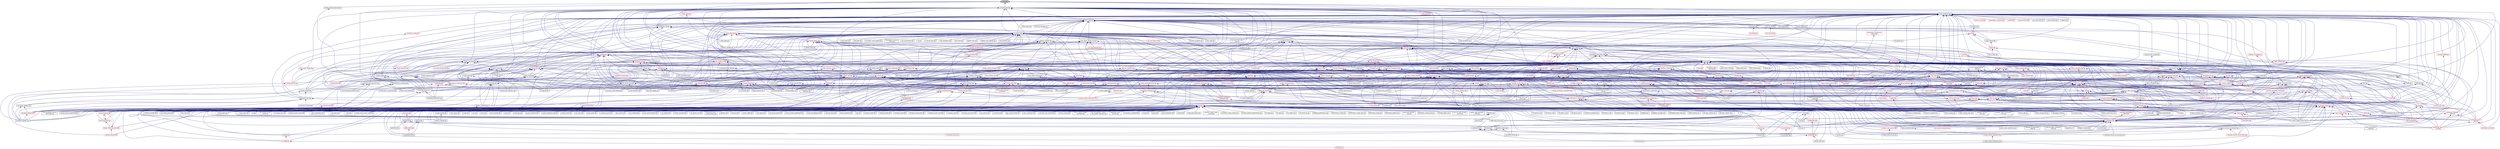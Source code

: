 digraph "error.hpp"
{
  edge [fontname="Helvetica",fontsize="10",labelfontname="Helvetica",labelfontsize="10"];
  node [fontname="Helvetica",fontsize="10",shape=record];
  Node18 [label="error.hpp",height=0.2,width=0.4,color="black", fillcolor="grey75", style="filled", fontcolor="black"];
  Node18 -> Node19 [dir="back",color="midnightblue",fontsize="10",style="solid",fontname="Helvetica"];
  Node19 [label="error_code.hpp",height=0.2,width=0.4,color="black", fillcolor="white", style="filled",URL="$d3/d5f/error__code_8hpp.html"];
  Node19 -> Node20 [dir="back",color="midnightblue",fontsize="10",style="solid",fontname="Helvetica"];
  Node20 [label="terminate.hpp",height=0.2,width=0.4,color="black", fillcolor="white", style="filled",URL="$da/d90/posix_2terminate_8hpp.html"];
  Node20 -> Node21 [dir="back",color="midnightblue",fontsize="10",style="solid",fontname="Helvetica"];
  Node21 [label="terminate.hpp",height=0.2,width=0.4,color="red", fillcolor="white", style="filled",URL="$d1/da1/terminate_8hpp.html"];
  Node19 -> Node23 [dir="back",color="midnightblue",fontsize="10",style="solid",fontname="Helvetica"];
  Node23 [label="wait_for_exit.hpp",height=0.2,width=0.4,color="black", fillcolor="white", style="filled",URL="$dd/da0/posix_2wait__for__exit_8hpp.html"];
  Node23 -> Node24 [dir="back",color="midnightblue",fontsize="10",style="solid",fontname="Helvetica"];
  Node24 [label="wait_for_exit.hpp",height=0.2,width=0.4,color="red", fillcolor="white", style="filled",URL="$d2/d53/wait__for__exit_8hpp.html"];
  Node19 -> Node25 [dir="back",color="midnightblue",fontsize="10",style="solid",fontname="Helvetica"];
  Node25 [label="exception.hpp",height=0.2,width=0.4,color="black", fillcolor="white", style="filled",URL="$d7/d1e/exception_8hpp.html"];
  Node25 -> Node26 [dir="back",color="midnightblue",fontsize="10",style="solid",fontname="Helvetica"];
  Node26 [label="heartbeat.cpp",height=0.2,width=0.4,color="black", fillcolor="white", style="filled",URL="$d8/d98/heartbeat_8cpp.html"];
  Node25 -> Node27 [dir="back",color="midnightblue",fontsize="10",style="solid",fontname="Helvetica"];
  Node27 [label="read_values.cpp",height=0.2,width=0.4,color="black", fillcolor="white", style="filled",URL="$d7/da4/sheneos_2sheneos_2read__values_8cpp.html"];
  Node25 -> Node28 [dir="back",color="midnightblue",fontsize="10",style="solid",fontname="Helvetica"];
  Node28 [label="exception_list.hpp",height=0.2,width=0.4,color="black", fillcolor="white", style="filled",URL="$dd/d0c/exception__list_8hpp.html"];
  Node28 -> Node29 [dir="back",color="midnightblue",fontsize="10",style="solid",fontname="Helvetica"];
  Node29 [label="exception_list.hpp",height=0.2,width=0.4,color="red", fillcolor="white", style="filled",URL="$d8/da4/parallel_2exception__list_8hpp.html"];
  Node29 -> Node31 [dir="back",color="midnightblue",fontsize="10",style="solid",fontname="Helvetica"];
  Node31 [label="dispatch.hpp",height=0.2,width=0.4,color="red", fillcolor="white", style="filled",URL="$dd/dd9/algorithms_2detail_2dispatch_8hpp.html"];
  Node31 -> Node296 [dir="back",color="midnightblue",fontsize="10",style="solid",fontname="Helvetica"];
  Node296 [label="is_heap.hpp",height=0.2,width=0.4,color="red", fillcolor="white", style="filled",URL="$df/d5d/algorithms_2is__heap_8hpp.html"];
  Node31 -> Node304 [dir="back",color="midnightblue",fontsize="10",style="solid",fontname="Helvetica"];
  Node304 [label="is_partitioned.hpp",height=0.2,width=0.4,color="red", fillcolor="white", style="filled",URL="$d8/dcf/is__partitioned_8hpp.html"];
  Node31 -> Node336 [dir="back",color="midnightblue",fontsize="10",style="solid",fontname="Helvetica"];
  Node336 [label="partition.hpp",height=0.2,width=0.4,color="red", fillcolor="white", style="filled",URL="$db/d01/hpx_2parallel_2algorithms_2partition_8hpp.html"];
  Node31 -> Node417 [dir="back",color="midnightblue",fontsize="10",style="solid",fontname="Helvetica"];
  Node417 [label="scan.hpp",height=0.2,width=0.4,color="red", fillcolor="white", style="filled",URL="$de/dc0/scan_8hpp.html"];
  Node29 -> Node336 [dir="back",color="midnightblue",fontsize="10",style="solid",fontname="Helvetica"];
  Node29 -> Node420 [dir="back",color="midnightblue",fontsize="10",style="solid",fontname="Helvetica"];
  Node420 [label="sequenced_executor.hpp",height=0.2,width=0.4,color="red", fillcolor="white", style="filled",URL="$d2/dea/sequenced__executor_8hpp.html"];
  Node420 -> Node444 [dir="back",color="midnightblue",fontsize="10",style="solid",fontname="Helvetica"];
  Node444 [label="timed_executors.hpp",height=0.2,width=0.4,color="red", fillcolor="white", style="filled",URL="$da/d91/timed__executors_8hpp.html"];
  Node444 -> Node445 [dir="back",color="midnightblue",fontsize="10",style="solid",fontname="Helvetica"];
  Node445 [label="timed_execution.hpp",height=0.2,width=0.4,color="red", fillcolor="white", style="filled",URL="$da/dc1/timed__execution_8hpp.html"];
  Node445 -> Node452 [dir="back",color="midnightblue",fontsize="10",style="solid",fontname="Helvetica"];
  Node452 [label="thread_timed_execution.hpp",height=0.2,width=0.4,color="red", fillcolor="white", style="filled",URL="$dd/dd0/thread__timed__execution_8hpp.html"];
  Node452 -> Node453 [dir="back",color="midnightblue",fontsize="10",style="solid",fontname="Helvetica"];
  Node453 [label="default_executor.hpp",height=0.2,width=0.4,color="red", fillcolor="white", style="filled",URL="$dc/df1/parallel_2executors_2default__executor_8hpp.html"];
  Node452 -> Node444 [dir="back",color="midnightblue",fontsize="10",style="solid",fontname="Helvetica"];
  Node445 -> Node444 [dir="back",color="midnightblue",fontsize="10",style="solid",fontname="Helvetica"];
  Node29 -> Node506 [dir="back",color="midnightblue",fontsize="10",style="solid",fontname="Helvetica"];
  Node506 [label="task_block.hpp",height=0.2,width=0.4,color="red", fillcolor="white", style="filled",URL="$de/db7/task__block_8hpp.html"];
  Node28 -> Node517 [dir="back",color="midnightblue",fontsize="10",style="solid",fontname="Helvetica"];
  Node517 [label="execution.hpp",height=0.2,width=0.4,color="red", fillcolor="white", style="filled",URL="$dd/da9/executors_2execution_8hpp.html"];
  Node517 -> Node496 [dir="back",color="midnightblue",fontsize="10",style="solid",fontname="Helvetica"];
  Node496 [label="block_executor.hpp",height=0.2,width=0.4,color="red", fillcolor="white", style="filled",URL="$dc/d6f/block__executor_8hpp.html"];
  Node517 -> Node631 [dir="back",color="midnightblue",fontsize="10",style="solid",fontname="Helvetica"];
  Node631 [label="dataflow.hpp",height=0.2,width=0.4,color="red", fillcolor="white", style="filled",URL="$db/d03/lcos_2dataflow_8hpp.html"];
  Node631 -> Node1019 [dir="back",color="midnightblue",fontsize="10",style="solid",fontname="Helvetica"];
  Node1019 [label="dataflow.hpp",height=0.2,width=0.4,color="red", fillcolor="white", style="filled",URL="$d8/de2/lcos_2local_2dataflow_8hpp.html"];
  Node1019 -> Node417 [dir="back",color="midnightblue",fontsize="10",style="solid",fontname="Helvetica"];
  Node631 -> Node336 [dir="back",color="midnightblue",fontsize="10",style="solid",fontname="Helvetica"];
  Node631 -> Node1020 [dir="back",color="midnightblue",fontsize="10",style="solid",fontname="Helvetica"];
  Node1020 [label="performance_counter\l_set.hpp",height=0.2,width=0.4,color="black", fillcolor="white", style="filled",URL="$db/d5c/performance__counter__set_8hpp.html"];
  Node1020 -> Node1021 [dir="back",color="midnightblue",fontsize="10",style="solid",fontname="Helvetica"];
  Node1021 [label="performance_counters.hpp",height=0.2,width=0.4,color="red", fillcolor="white", style="filled",URL="$d6/dac/performance__counters_8hpp.html"];
  Node1021 -> Node59 [dir="back",color="midnightblue",fontsize="10",style="solid",fontname="Helvetica"];
  Node59 [label="1d_stencil_4_repart.cpp",height=0.2,width=0.4,color="black", fillcolor="white", style="filled",URL="$d0/d6b/1d__stencil__4__repart_8cpp.html"];
  Node1021 -> Node60 [dir="back",color="midnightblue",fontsize="10",style="solid",fontname="Helvetica"];
  Node60 [label="1d_stencil_4_throttle.cpp",height=0.2,width=0.4,color="black", fillcolor="white", style="filled",URL="$d6/de5/1d__stencil__4__throttle_8cpp.html"];
  Node1021 -> Node26 [dir="back",color="midnightblue",fontsize="10",style="solid",fontname="Helvetica"];
  Node1021 -> Node703 [dir="back",color="midnightblue",fontsize="10",style="solid",fontname="Helvetica"];
  Node703 [label="sine.cpp",height=0.2,width=0.4,color="black", fillcolor="white", style="filled",URL="$d5/dd8/sine_8cpp.html"];
  Node1021 -> Node659 [dir="back",color="midnightblue",fontsize="10",style="solid",fontname="Helvetica"];
  Node659 [label="hpx.hpp",height=0.2,width=0.4,color="red", fillcolor="white", style="filled",URL="$d0/daa/hpx_8hpp.html"];
  Node659 -> Node660 [dir="back",color="midnightblue",fontsize="10",style="solid",fontname="Helvetica"];
  Node660 [label="1d_stencil_1.cpp",height=0.2,width=0.4,color="black", fillcolor="white", style="filled",URL="$d2/db1/1d__stencil__1_8cpp.html"];
  Node659 -> Node661 [dir="back",color="midnightblue",fontsize="10",style="solid",fontname="Helvetica"];
  Node661 [label="1d_stencil_2.cpp",height=0.2,width=0.4,color="black", fillcolor="white", style="filled",URL="$d3/dd1/1d__stencil__2_8cpp.html"];
  Node659 -> Node662 [dir="back",color="midnightblue",fontsize="10",style="solid",fontname="Helvetica"];
  Node662 [label="1d_stencil_3.cpp",height=0.2,width=0.4,color="black", fillcolor="white", style="filled",URL="$db/d19/1d__stencil__3_8cpp.html"];
  Node659 -> Node57 [dir="back",color="midnightblue",fontsize="10",style="solid",fontname="Helvetica"];
  Node57 [label="1d_stencil_4.cpp",height=0.2,width=0.4,color="black", fillcolor="white", style="filled",URL="$d1/d7d/1d__stencil__4_8cpp.html"];
  Node659 -> Node58 [dir="back",color="midnightblue",fontsize="10",style="solid",fontname="Helvetica"];
  Node58 [label="1d_stencil_4_parallel.cpp",height=0.2,width=0.4,color="black", fillcolor="white", style="filled",URL="$d6/d05/1d__stencil__4__parallel_8cpp.html"];
  Node659 -> Node59 [dir="back",color="midnightblue",fontsize="10",style="solid",fontname="Helvetica"];
  Node659 -> Node60 [dir="back",color="midnightblue",fontsize="10",style="solid",fontname="Helvetica"];
  Node659 -> Node663 [dir="back",color="midnightblue",fontsize="10",style="solid",fontname="Helvetica"];
  Node663 [label="1d_stencil_5.cpp",height=0.2,width=0.4,color="black", fillcolor="white", style="filled",URL="$d7/d2a/1d__stencil__5_8cpp.html"];
  Node659 -> Node664 [dir="back",color="midnightblue",fontsize="10",style="solid",fontname="Helvetica"];
  Node664 [label="1d_stencil_6.cpp",height=0.2,width=0.4,color="black", fillcolor="white", style="filled",URL="$db/de7/1d__stencil__6_8cpp.html"];
  Node659 -> Node665 [dir="back",color="midnightblue",fontsize="10",style="solid",fontname="Helvetica"];
  Node665 [label="1d_stencil_7.cpp",height=0.2,width=0.4,color="black", fillcolor="white", style="filled",URL="$d4/d5a/1d__stencil__7_8cpp.html"];
  Node659 -> Node666 [dir="back",color="midnightblue",fontsize="10",style="solid",fontname="Helvetica"];
  Node666 [label="1d_stencil_8.cpp",height=0.2,width=0.4,color="black", fillcolor="white", style="filled",URL="$df/de0/1d__stencil__8_8cpp.html"];
  Node659 -> Node667 [dir="back",color="midnightblue",fontsize="10",style="solid",fontname="Helvetica"];
  Node667 [label="accumulator.cpp",height=0.2,width=0.4,color="black", fillcolor="white", style="filled",URL="$d1/d81/accumulator_8cpp.html"];
  Node659 -> Node668 [dir="back",color="midnightblue",fontsize="10",style="solid",fontname="Helvetica"];
  Node668 [label="accumulator.hpp",height=0.2,width=0.4,color="red", fillcolor="white", style="filled",URL="$d4/d9d/server_2accumulator_8hpp.html"];
  Node668 -> Node667 [dir="back",color="midnightblue",fontsize="10",style="solid",fontname="Helvetica"];
  Node659 -> Node671 [dir="back",color="midnightblue",fontsize="10",style="solid",fontname="Helvetica"];
  Node671 [label="template_function_accumulator.hpp",height=0.2,width=0.4,color="black", fillcolor="white", style="filled",URL="$d7/da6/server_2template__function__accumulator_8hpp.html"];
  Node671 -> Node672 [dir="back",color="midnightblue",fontsize="10",style="solid",fontname="Helvetica"];
  Node672 [label="template_function_accumulator.cpp",height=0.2,width=0.4,color="black", fillcolor="white", style="filled",URL="$d5/d02/template__function__accumulator_8cpp.html"];
  Node671 -> Node673 [dir="back",color="midnightblue",fontsize="10",style="solid",fontname="Helvetica"];
  Node673 [label="template_function_accumulator.hpp",height=0.2,width=0.4,color="red", fillcolor="white", style="filled",URL="$d3/de9/template__function__accumulator_8hpp.html"];
  Node659 -> Node675 [dir="back",color="midnightblue",fontsize="10",style="solid",fontname="Helvetica"];
  Node675 [label="template_accumulator.cpp",height=0.2,width=0.4,color="black", fillcolor="white", style="filled",URL="$d0/d4a/template__accumulator_8cpp.html"];
  Node659 -> Node672 [dir="back",color="midnightblue",fontsize="10",style="solid",fontname="Helvetica"];
  Node659 -> Node673 [dir="back",color="midnightblue",fontsize="10",style="solid",fontname="Helvetica"];
  Node659 -> Node676 [dir="back",color="midnightblue",fontsize="10",style="solid",fontname="Helvetica"];
  Node676 [label="allgather_module.cpp",height=0.2,width=0.4,color="black", fillcolor="white", style="filled",URL="$df/de4/allgather__module_8cpp.html"];
  Node659 -> Node523 [dir="back",color="midnightblue",fontsize="10",style="solid",fontname="Helvetica"];
  Node523 [label="allgather.cpp",height=0.2,width=0.4,color="black", fillcolor="white", style="filled",URL="$d7/d06/allgather_8cpp.html"];
  Node659 -> Node524 [dir="back",color="midnightblue",fontsize="10",style="solid",fontname="Helvetica"];
  Node524 [label="allgather_and_gate.cpp",height=0.2,width=0.4,color="black", fillcolor="white", style="filled",URL="$d1/d56/allgather__and__gate_8cpp.html"];
  Node659 -> Node677 [dir="back",color="midnightblue",fontsize="10",style="solid",fontname="Helvetica"];
  Node677 [label="ag_client.cpp",height=0.2,width=0.4,color="black", fillcolor="white", style="filled",URL="$d4/d5d/ag__client_8cpp.html"];
  Node659 -> Node678 [dir="back",color="midnightblue",fontsize="10",style="solid",fontname="Helvetica"];
  Node678 [label="hpx_thread_phase.cpp",height=0.2,width=0.4,color="black", fillcolor="white", style="filled",URL="$d5/dca/hpx__thread__phase_8cpp.html"];
  Node659 -> Node529 [dir="back",color="midnightblue",fontsize="10",style="solid",fontname="Helvetica"];
  Node529 [label="os_thread_num.cpp",height=0.2,width=0.4,color="black", fillcolor="white", style="filled",URL="$d2/dfb/os__thread__num_8cpp.html"];
  Node659 -> Node679 [dir="back",color="midnightblue",fontsize="10",style="solid",fontname="Helvetica"];
  Node679 [label="cancelable_action.cpp",height=0.2,width=0.4,color="black", fillcolor="white", style="filled",URL="$d5/d0c/cancelable__action_8cpp.html"];
  Node659 -> Node680 [dir="back",color="midnightblue",fontsize="10",style="solid",fontname="Helvetica"];
  Node680 [label="cancelable_action.hpp",height=0.2,width=0.4,color="black", fillcolor="white", style="filled",URL="$d5/d4d/server_2cancelable__action_8hpp.html"];
  Node680 -> Node679 [dir="back",color="midnightblue",fontsize="10",style="solid",fontname="Helvetica"];
  Node680 -> Node681 [dir="back",color="midnightblue",fontsize="10",style="solid",fontname="Helvetica"];
  Node681 [label="cancelable_action.hpp",height=0.2,width=0.4,color="red", fillcolor="white", style="filled",URL="$d0/da3/stubs_2cancelable__action_8hpp.html"];
  Node659 -> Node681 [dir="back",color="midnightblue",fontsize="10",style="solid",fontname="Helvetica"];
  Node659 -> Node683 [dir="back",color="midnightblue",fontsize="10",style="solid",fontname="Helvetica"];
  Node683 [label="cancelable_action_client.cpp",height=0.2,width=0.4,color="black", fillcolor="white", style="filled",URL="$d1/db8/cancelable__action__client_8cpp.html"];
  Node659 -> Node88 [dir="back",color="midnightblue",fontsize="10",style="solid",fontname="Helvetica"];
  Node88 [label="cublas_matmul.cpp",height=0.2,width=0.4,color="black", fillcolor="white", style="filled",URL="$dd/d84/cublas__matmul_8cpp.html"];
  Node659 -> Node684 [dir="back",color="midnightblue",fontsize="10",style="solid",fontname="Helvetica"];
  Node684 [label="win_perf_counters.cpp",height=0.2,width=0.4,color="black", fillcolor="white", style="filled",URL="$d8/d11/win__perf__counters_8cpp.html"];
  Node659 -> Node685 [dir="back",color="midnightblue",fontsize="10",style="solid",fontname="Helvetica"];
  Node685 [label="win_perf_counters.hpp",height=0.2,width=0.4,color="black", fillcolor="white", style="filled",URL="$d5/da7/win__perf__counters_8hpp.html"];
  Node659 -> Node642 [dir="back",color="midnightblue",fontsize="10",style="solid",fontname="Helvetica"];
  Node642 [label="hello_world_component.hpp",height=0.2,width=0.4,color="red", fillcolor="white", style="filled",URL="$df/df0/hello__world__component_8hpp.html"];
  Node659 -> Node686 [dir="back",color="midnightblue",fontsize="10",style="solid",fontname="Helvetica"];
  Node686 [label="interpolate1d.cpp",height=0.2,width=0.4,color="black", fillcolor="white", style="filled",URL="$d0/d05/interpolate1d_8cpp.html"];
  Node659 -> Node687 [dir="back",color="midnightblue",fontsize="10",style="solid",fontname="Helvetica"];
  Node687 [label="partition.hpp",height=0.2,width=0.4,color="black", fillcolor="white", style="filled",URL="$d0/d7a/examples_2interpolate1d_2interpolate1d_2partition_8hpp.html"];
  Node687 -> Node686 [dir="back",color="midnightblue",fontsize="10",style="solid",fontname="Helvetica"];
  Node687 -> Node688 [dir="back",color="midnightblue",fontsize="10",style="solid",fontname="Helvetica"];
  Node688 [label="interpolate1d.hpp",height=0.2,width=0.4,color="red", fillcolor="white", style="filled",URL="$d4/dc7/interpolate1d_8hpp.html"];
  Node688 -> Node686 [dir="back",color="midnightblue",fontsize="10",style="solid",fontname="Helvetica"];
  Node659 -> Node690 [dir="back",color="midnightblue",fontsize="10",style="solid",fontname="Helvetica"];
  Node690 [label="partition.hpp",height=0.2,width=0.4,color="black", fillcolor="white", style="filled",URL="$d0/dff/examples_2interpolate1d_2interpolate1d_2server_2partition_8hpp.html"];
  Node690 -> Node687 [dir="back",color="midnightblue",fontsize="10",style="solid",fontname="Helvetica"];
  Node690 -> Node691 [dir="back",color="midnightblue",fontsize="10",style="solid",fontname="Helvetica"];
  Node691 [label="partition.cpp",height=0.2,width=0.4,color="black", fillcolor="white", style="filled",URL="$d0/d4f/examples_2interpolate1d_2interpolate1d_2server_2partition_8cpp.html"];
  Node659 -> Node688 [dir="back",color="midnightblue",fontsize="10",style="solid",fontname="Helvetica"];
  Node659 -> Node692 [dir="back",color="midnightblue",fontsize="10",style="solid",fontname="Helvetica"];
  Node692 [label="read_values.cpp",height=0.2,width=0.4,color="black", fillcolor="white", style="filled",URL="$d0/d8c/interpolate1d_2interpolate1d_2read__values_8cpp.html"];
  Node659 -> Node691 [dir="back",color="midnightblue",fontsize="10",style="solid",fontname="Helvetica"];
  Node659 -> Node533 [dir="back",color="midnightblue",fontsize="10",style="solid",fontname="Helvetica"];
  Node533 [label="jacobi.cpp",height=0.2,width=0.4,color="black", fillcolor="white", style="filled",URL="$d2/d27/jacobi_8cpp.html"];
  Node659 -> Node540 [dir="back",color="midnightblue",fontsize="10",style="solid",fontname="Helvetica"];
  Node540 [label="grid.cpp",height=0.2,width=0.4,color="black", fillcolor="white", style="filled",URL="$d6/d1b/jacobi__component_2grid_8cpp.html"];
  Node659 -> Node693 [dir="back",color="midnightblue",fontsize="10",style="solid",fontname="Helvetica"];
  Node693 [label="row.cpp",height=0.2,width=0.4,color="black", fillcolor="white", style="filled",URL="$d3/d86/server_2row_8cpp.html"];
  Node659 -> Node537 [dir="back",color="midnightblue",fontsize="10",style="solid",fontname="Helvetica"];
  Node537 [label="solver.cpp",height=0.2,width=0.4,color="black", fillcolor="white", style="filled",URL="$d6/d94/solver_8cpp.html"];
  Node659 -> Node538 [dir="back",color="midnightblue",fontsize="10",style="solid",fontname="Helvetica"];
  Node538 [label="stencil_iterator.cpp",height=0.2,width=0.4,color="black", fillcolor="white", style="filled",URL="$d6/de1/server_2stencil__iterator_8cpp.html"];
  Node659 -> Node539 [dir="back",color="midnightblue",fontsize="10",style="solid",fontname="Helvetica"];
  Node539 [label="stencil_iterator.cpp",height=0.2,width=0.4,color="black", fillcolor="white", style="filled",URL="$d7/d71/stencil__iterator_8cpp.html"];
  Node659 -> Node694 [dir="back",color="midnightblue",fontsize="10",style="solid",fontname="Helvetica"];
  Node694 [label="jacobi.cpp",height=0.2,width=0.4,color="black", fillcolor="white", style="filled",URL="$d3/d44/smp_2jacobi_8cpp.html"];
  Node659 -> Node633 [dir="back",color="midnightblue",fontsize="10",style="solid",fontname="Helvetica"];
  Node633 [label="jacobi_hpx.cpp",height=0.2,width=0.4,color="black", fillcolor="white", style="filled",URL="$d8/d72/jacobi__hpx_8cpp.html"];
  Node659 -> Node695 [dir="back",color="midnightblue",fontsize="10",style="solid",fontname="Helvetica"];
  Node695 [label="jacobi_nonuniform.cpp",height=0.2,width=0.4,color="black", fillcolor="white", style="filled",URL="$dd/ddc/jacobi__nonuniform_8cpp.html"];
  Node659 -> Node647 [dir="back",color="midnightblue",fontsize="10",style="solid",fontname="Helvetica"];
  Node647 [label="jacobi_nonuniform_hpx.cpp",height=0.2,width=0.4,color="black", fillcolor="white", style="filled",URL="$de/d56/jacobi__nonuniform__hpx_8cpp.html"];
  Node659 -> Node696 [dir="back",color="midnightblue",fontsize="10",style="solid",fontname="Helvetica"];
  Node696 [label="nqueen.cpp",height=0.2,width=0.4,color="black", fillcolor="white", style="filled",URL="$db/dca/nqueen_8cpp.html"];
  Node659 -> Node697 [dir="back",color="midnightblue",fontsize="10",style="solid",fontname="Helvetica"];
  Node697 [label="nqueen.hpp",height=0.2,width=0.4,color="red", fillcolor="white", style="filled",URL="$de/d58/server_2nqueen_8hpp.html"];
  Node697 -> Node696 [dir="back",color="midnightblue",fontsize="10",style="solid",fontname="Helvetica"];
  Node659 -> Node700 [dir="back",color="midnightblue",fontsize="10",style="solid",fontname="Helvetica"];
  Node700 [label="nqueen_client.cpp",height=0.2,width=0.4,color="black", fillcolor="white", style="filled",URL="$d3/d5e/nqueen__client_8cpp.html"];
  Node659 -> Node701 [dir="back",color="midnightblue",fontsize="10",style="solid",fontname="Helvetica"];
  Node701 [label="sine.cpp",height=0.2,width=0.4,color="black", fillcolor="white", style="filled",URL="$d3/d0d/server_2sine_8cpp.html"];
  Node659 -> Node702 [dir="back",color="midnightblue",fontsize="10",style="solid",fontname="Helvetica"];
  Node702 [label="sine.hpp",height=0.2,width=0.4,color="black", fillcolor="white", style="filled",URL="$d8/dac/sine_8hpp.html"];
  Node702 -> Node701 [dir="back",color="midnightblue",fontsize="10",style="solid",fontname="Helvetica"];
  Node702 -> Node703 [dir="back",color="midnightblue",fontsize="10",style="solid",fontname="Helvetica"];
  Node659 -> Node703 [dir="back",color="midnightblue",fontsize="10",style="solid",fontname="Helvetica"];
  Node659 -> Node704 [dir="back",color="midnightblue",fontsize="10",style="solid",fontname="Helvetica"];
  Node704 [label="sine_client.cpp",height=0.2,width=0.4,color="black", fillcolor="white", style="filled",URL="$db/d62/sine__client_8cpp.html"];
  Node659 -> Node705 [dir="back",color="midnightblue",fontsize="10",style="solid",fontname="Helvetica"];
  Node705 [label="qt.cpp",height=0.2,width=0.4,color="black", fillcolor="white", style="filled",URL="$df/d90/qt_8cpp.html"];
  Node659 -> Node706 [dir="back",color="midnightblue",fontsize="10",style="solid",fontname="Helvetica"];
  Node706 [label="queue_client.cpp",height=0.2,width=0.4,color="black", fillcolor="white", style="filled",URL="$d7/d96/queue__client_8cpp.html"];
  Node659 -> Node448 [dir="back",color="midnightblue",fontsize="10",style="solid",fontname="Helvetica"];
  Node448 [label="customize_async.cpp",height=0.2,width=0.4,color="black", fillcolor="white", style="filled",URL="$d0/d82/customize__async_8cpp.html"];
  Node659 -> Node707 [dir="back",color="midnightblue",fontsize="10",style="solid",fontname="Helvetica"];
  Node707 [label="data_actions.cpp",height=0.2,width=0.4,color="black", fillcolor="white", style="filled",URL="$dc/d68/data__actions_8cpp.html"];
  Node659 -> Node549 [dir="back",color="midnightblue",fontsize="10",style="solid",fontname="Helvetica"];
  Node549 [label="error_handling.cpp",height=0.2,width=0.4,color="black", fillcolor="white", style="filled",URL="$d9/d96/error__handling_8cpp.html"];
  Node659 -> Node550 [dir="back",color="midnightblue",fontsize="10",style="solid",fontname="Helvetica"];
  Node550 [label="event_synchronization.cpp",height=0.2,width=0.4,color="black", fillcolor="white", style="filled",URL="$d0/d35/event__synchronization_8cpp.html"];
  Node659 -> Node708 [dir="back",color="midnightblue",fontsize="10",style="solid",fontname="Helvetica"];
  Node708 [label="factorial.cpp",height=0.2,width=0.4,color="black", fillcolor="white", style="filled",URL="$d9/d00/factorial_8cpp.html"];
  Node659 -> Node709 [dir="back",color="midnightblue",fontsize="10",style="solid",fontname="Helvetica"];
  Node709 [label="file_serialization.cpp",height=0.2,width=0.4,color="black", fillcolor="white", style="filled",URL="$de/d58/file__serialization_8cpp.html"];
  Node659 -> Node710 [dir="back",color="midnightblue",fontsize="10",style="solid",fontname="Helvetica"];
  Node710 [label="init_globally.cpp",height=0.2,width=0.4,color="black", fillcolor="white", style="filled",URL="$d6/dad/init__globally_8cpp.html"];
  Node659 -> Node634 [dir="back",color="midnightblue",fontsize="10",style="solid",fontname="Helvetica"];
  Node634 [label="interest_calculator.cpp",height=0.2,width=0.4,color="black", fillcolor="white", style="filled",URL="$d2/d86/interest__calculator_8cpp.html"];
  Node659 -> Node711 [dir="back",color="midnightblue",fontsize="10",style="solid",fontname="Helvetica"];
  Node711 [label="non_atomic_rma.cpp",height=0.2,width=0.4,color="black", fillcolor="white", style="filled",URL="$d7/d8b/non__atomic__rma_8cpp.html"];
  Node659 -> Node208 [dir="back",color="midnightblue",fontsize="10",style="solid",fontname="Helvetica"];
  Node208 [label="partitioned_vector\l_spmd_foreach.cpp",height=0.2,width=0.4,color="black", fillcolor="white", style="filled",URL="$db/d7c/partitioned__vector__spmd__foreach_8cpp.html"];
  Node659 -> Node712 [dir="back",color="midnightblue",fontsize="10",style="solid",fontname="Helvetica"];
  Node712 [label="pipeline1.cpp",height=0.2,width=0.4,color="black", fillcolor="white", style="filled",URL="$d5/d77/pipeline1_8cpp.html"];
  Node659 -> Node713 [dir="back",color="midnightblue",fontsize="10",style="solid",fontname="Helvetica"];
  Node713 [label="quicksort.cpp",height=0.2,width=0.4,color="black", fillcolor="white", style="filled",URL="$d3/d1e/quicksort_8cpp.html"];
  Node659 -> Node714 [dir="back",color="midnightblue",fontsize="10",style="solid",fontname="Helvetica"];
  Node714 [label="receive_buffer.cpp",height=0.2,width=0.4,color="black", fillcolor="white", style="filled",URL="$d7/d10/receive__buffer_8cpp.html"];
  Node659 -> Node61 [dir="back",color="midnightblue",fontsize="10",style="solid",fontname="Helvetica"];
  Node61 [label="safe_object.cpp",height=0.2,width=0.4,color="black", fillcolor="white", style="filled",URL="$dd/d52/safe__object_8cpp.html"];
  Node659 -> Node351 [dir="back",color="midnightblue",fontsize="10",style="solid",fontname="Helvetica"];
  Node351 [label="sort_by_key_demo.cpp",height=0.2,width=0.4,color="black", fillcolor="white", style="filled",URL="$da/d20/sort__by__key__demo_8cpp.html"];
  Node659 -> Node715 [dir="back",color="midnightblue",fontsize="10",style="solid",fontname="Helvetica"];
  Node715 [label="timed_wake.cpp",height=0.2,width=0.4,color="black", fillcolor="white", style="filled",URL="$d8/df9/timed__wake_8cpp.html"];
  Node659 -> Node39 [dir="back",color="midnightblue",fontsize="10",style="solid",fontname="Helvetica"];
  Node39 [label="vector_counting_dotproduct.cpp",height=0.2,width=0.4,color="black", fillcolor="white", style="filled",URL="$df/de9/vector__counting__dotproduct_8cpp.html"];
  Node659 -> Node40 [dir="back",color="midnightblue",fontsize="10",style="solid",fontname="Helvetica"];
  Node40 [label="vector_zip_dotproduct.cpp",height=0.2,width=0.4,color="black", fillcolor="white", style="filled",URL="$dc/d18/vector__zip__dotproduct_8cpp.html"];
  Node659 -> Node716 [dir="back",color="midnightblue",fontsize="10",style="solid",fontname="Helvetica"];
  Node716 [label="zerocopy_rdma.cpp",height=0.2,width=0.4,color="black", fillcolor="white", style="filled",URL="$d1/dad/zerocopy__rdma_8cpp.html"];
  Node659 -> Node717 [dir="back",color="midnightblue",fontsize="10",style="solid",fontname="Helvetica"];
  Node717 [label="random_mem_access.cpp",height=0.2,width=0.4,color="black", fillcolor="white", style="filled",URL="$d1/d51/random__mem__access_8cpp.html"];
  Node659 -> Node718 [dir="back",color="midnightblue",fontsize="10",style="solid",fontname="Helvetica"];
  Node718 [label="random_mem_access.hpp",height=0.2,width=0.4,color="red", fillcolor="white", style="filled",URL="$d0/d19/server_2random__mem__access_8hpp.html"];
  Node718 -> Node717 [dir="back",color="midnightblue",fontsize="10",style="solid",fontname="Helvetica"];
  Node659 -> Node721 [dir="back",color="midnightblue",fontsize="10",style="solid",fontname="Helvetica"];
  Node721 [label="random_mem_access_client.cpp",height=0.2,width=0.4,color="black", fillcolor="white", style="filled",URL="$df/d1b/random__mem__access__client_8cpp.html"];
  Node659 -> Node278 [dir="back",color="midnightblue",fontsize="10",style="solid",fontname="Helvetica"];
  Node278 [label="oversubscribing_resource\l_partitioner.cpp",height=0.2,width=0.4,color="black", fillcolor="white", style="filled",URL="$dd/dee/oversubscribing__resource__partitioner_8cpp.html"];
  Node659 -> Node279 [dir="back",color="midnightblue",fontsize="10",style="solid",fontname="Helvetica"];
  Node279 [label="simple_resource_partitioner.cpp",height=0.2,width=0.4,color="black", fillcolor="white", style="filled",URL="$d5/df9/simple__resource__partitioner_8cpp.html"];
  Node659 -> Node722 [dir="back",color="midnightblue",fontsize="10",style="solid",fontname="Helvetica"];
  Node722 [label="dimension.hpp",height=0.2,width=0.4,color="red", fillcolor="white", style="filled",URL="$d6/d39/sheneos_2sheneos_2dimension_8hpp.html"];
  Node722 -> Node727 [dir="back",color="midnightblue",fontsize="10",style="solid",fontname="Helvetica"];
  Node727 [label="partition3d.hpp",height=0.2,width=0.4,color="black", fillcolor="white", style="filled",URL="$dd/dbf/server_2partition3d_8hpp.html"];
  Node727 -> Node728 [dir="back",color="midnightblue",fontsize="10",style="solid",fontname="Helvetica"];
  Node728 [label="partition3d.hpp",height=0.2,width=0.4,color="black", fillcolor="white", style="filled",URL="$d1/d50/partition3d_8hpp.html"];
  Node728 -> Node725 [dir="back",color="midnightblue",fontsize="10",style="solid",fontname="Helvetica"];
  Node725 [label="interpolator.cpp",height=0.2,width=0.4,color="black", fillcolor="white", style="filled",URL="$d5/d02/interpolator_8cpp.html"];
  Node728 -> Node729 [dir="back",color="midnightblue",fontsize="10",style="solid",fontname="Helvetica"];
  Node729 [label="interpolator.hpp",height=0.2,width=0.4,color="red", fillcolor="white", style="filled",URL="$dc/d3b/interpolator_8hpp.html"];
  Node729 -> Node725 [dir="back",color="midnightblue",fontsize="10",style="solid",fontname="Helvetica"];
  Node729 -> Node731 [dir="back",color="midnightblue",fontsize="10",style="solid",fontname="Helvetica"];
  Node731 [label="sheneos_test.cpp",height=0.2,width=0.4,color="black", fillcolor="white", style="filled",URL="$d4/d6e/sheneos__test_8cpp.html"];
  Node727 -> Node726 [dir="back",color="midnightblue",fontsize="10",style="solid",fontname="Helvetica"];
  Node726 [label="partition3d.cpp",height=0.2,width=0.4,color="black", fillcolor="white", style="filled",URL="$de/d70/partition3d_8cpp.html"];
  Node659 -> Node725 [dir="back",color="midnightblue",fontsize="10",style="solid",fontname="Helvetica"];
  Node659 -> Node728 [dir="back",color="midnightblue",fontsize="10",style="solid",fontname="Helvetica"];
  Node659 -> Node727 [dir="back",color="midnightblue",fontsize="10",style="solid",fontname="Helvetica"];
  Node659 -> Node729 [dir="back",color="midnightblue",fontsize="10",style="solid",fontname="Helvetica"];
  Node659 -> Node732 [dir="back",color="midnightblue",fontsize="10",style="solid",fontname="Helvetica"];
  Node732 [label="configuration.hpp",height=0.2,width=0.4,color="red", fillcolor="white", style="filled",URL="$dc/d0a/configuration_8hpp.html"];
  Node732 -> Node729 [dir="back",color="midnightblue",fontsize="10",style="solid",fontname="Helvetica"];
  Node659 -> Node27 [dir="back",color="midnightblue",fontsize="10",style="solid",fontname="Helvetica"];
  Node659 -> Node726 [dir="back",color="midnightblue",fontsize="10",style="solid",fontname="Helvetica"];
  Node659 -> Node731 [dir="back",color="midnightblue",fontsize="10",style="solid",fontname="Helvetica"];
  Node659 -> Node734 [dir="back",color="midnightblue",fontsize="10",style="solid",fontname="Helvetica"];
  Node734 [label="startup_shutdown.cpp",height=0.2,width=0.4,color="black", fillcolor="white", style="filled",URL="$d3/dfc/server_2startup__shutdown_8cpp.html"];
  Node659 -> Node735 [dir="back",color="midnightblue",fontsize="10",style="solid",fontname="Helvetica"];
  Node735 [label="startup_shutdown.cpp",height=0.2,width=0.4,color="black", fillcolor="white", style="filled",URL="$d0/ddb/startup__shutdown_8cpp.html"];
  Node659 -> Node736 [dir="back",color="midnightblue",fontsize="10",style="solid",fontname="Helvetica"];
  Node736 [label="spin.cpp",height=0.2,width=0.4,color="black", fillcolor="white", style="filled",URL="$d7/df2/spin_8cpp.html"];
  Node659 -> Node737 [dir="back",color="midnightblue",fontsize="10",style="solid",fontname="Helvetica"];
  Node737 [label="throttle.cpp",height=0.2,width=0.4,color="black", fillcolor="white", style="filled",URL="$de/d56/server_2throttle_8cpp.html"];
  Node659 -> Node738 [dir="back",color="midnightblue",fontsize="10",style="solid",fontname="Helvetica"];
  Node738 [label="throttle.hpp",height=0.2,width=0.4,color="black", fillcolor="white", style="filled",URL="$db/dc9/server_2throttle_8hpp.html"];
  Node738 -> Node737 [dir="back",color="midnightblue",fontsize="10",style="solid",fontname="Helvetica"];
  Node738 -> Node739 [dir="back",color="midnightblue",fontsize="10",style="solid",fontname="Helvetica"];
  Node739 [label="throttle.hpp",height=0.2,width=0.4,color="black", fillcolor="white", style="filled",URL="$d5/dec/stubs_2throttle_8hpp.html"];
  Node739 -> Node740 [dir="back",color="midnightblue",fontsize="10",style="solid",fontname="Helvetica"];
  Node740 [label="throttle.hpp",height=0.2,width=0.4,color="red", fillcolor="white", style="filled",URL="$d2/d2e/throttle_8hpp.html"];
  Node740 -> Node741 [dir="back",color="midnightblue",fontsize="10",style="solid",fontname="Helvetica"];
  Node741 [label="throttle.cpp",height=0.2,width=0.4,color="black", fillcolor="white", style="filled",URL="$db/d02/throttle_8cpp.html"];
  Node659 -> Node739 [dir="back",color="midnightblue",fontsize="10",style="solid",fontname="Helvetica"];
  Node659 -> Node741 [dir="back",color="midnightblue",fontsize="10",style="solid",fontname="Helvetica"];
  Node659 -> Node740 [dir="back",color="midnightblue",fontsize="10",style="solid",fontname="Helvetica"];
  Node659 -> Node41 [dir="back",color="midnightblue",fontsize="10",style="solid",fontname="Helvetica"];
  Node41 [label="transpose_await.cpp",height=0.2,width=0.4,color="black", fillcolor="white", style="filled",URL="$de/d68/transpose__await_8cpp.html"];
  Node659 -> Node42 [dir="back",color="midnightblue",fontsize="10",style="solid",fontname="Helvetica"];
  Node42 [label="transpose_block.cpp",height=0.2,width=0.4,color="black", fillcolor="white", style="filled",URL="$d0/de1/transpose__block_8cpp.html"];
  Node659 -> Node43 [dir="back",color="midnightblue",fontsize="10",style="solid",fontname="Helvetica"];
  Node43 [label="transpose_block_numa.cpp",height=0.2,width=0.4,color="black", fillcolor="white", style="filled",URL="$dd/d3b/transpose__block__numa_8cpp.html"];
  Node659 -> Node743 [dir="back",color="midnightblue",fontsize="10",style="solid",fontname="Helvetica"];
  Node743 [label="transpose_serial.cpp",height=0.2,width=0.4,color="black", fillcolor="white", style="filled",URL="$db/d74/transpose__serial_8cpp.html"];
  Node659 -> Node744 [dir="back",color="midnightblue",fontsize="10",style="solid",fontname="Helvetica"];
  Node744 [label="transpose_serial_block.cpp",height=0.2,width=0.4,color="black", fillcolor="white", style="filled",URL="$d8/daa/transpose__serial__block_8cpp.html"];
  Node659 -> Node745 [dir="back",color="midnightblue",fontsize="10",style="solid",fontname="Helvetica"];
  Node745 [label="transpose_serial_vector.cpp",height=0.2,width=0.4,color="black", fillcolor="white", style="filled",URL="$d4/d04/transpose__serial__vector_8cpp.html"];
  Node659 -> Node44 [dir="back",color="midnightblue",fontsize="10",style="solid",fontname="Helvetica"];
  Node44 [label="transpose_smp.cpp",height=0.2,width=0.4,color="black", fillcolor="white", style="filled",URL="$d2/d99/transpose__smp_8cpp.html"];
  Node659 -> Node45 [dir="back",color="midnightblue",fontsize="10",style="solid",fontname="Helvetica"];
  Node45 [label="transpose_smp_block.cpp",height=0.2,width=0.4,color="black", fillcolor="white", style="filled",URL="$da/d4d/transpose__smp__block_8cpp.html"];
  Node659 -> Node746 [dir="back",color="midnightblue",fontsize="10",style="solid",fontname="Helvetica"];
  Node746 [label="simple_central_tuplespace.hpp",height=0.2,width=0.4,color="red", fillcolor="white", style="filled",URL="$db/d69/server_2simple__central__tuplespace_8hpp.html"];
  Node746 -> Node747 [dir="back",color="midnightblue",fontsize="10",style="solid",fontname="Helvetica"];
  Node747 [label="simple_central_tuplespace.cpp",height=0.2,width=0.4,color="black", fillcolor="white", style="filled",URL="$d3/dec/simple__central__tuplespace_8cpp.html"];
  Node659 -> Node750 [dir="back",color="midnightblue",fontsize="10",style="solid",fontname="Helvetica"];
  Node750 [label="tuples_warehouse.hpp",height=0.2,width=0.4,color="black", fillcolor="white", style="filled",URL="$da/de6/tuples__warehouse_8hpp.html"];
  Node750 -> Node746 [dir="back",color="midnightblue",fontsize="10",style="solid",fontname="Helvetica"];
  Node659 -> Node747 [dir="back",color="midnightblue",fontsize="10",style="solid",fontname="Helvetica"];
  Node659 -> Node751 [dir="back",color="midnightblue",fontsize="10",style="solid",fontname="Helvetica"];
  Node751 [label="hpx_runtime.cpp",height=0.2,width=0.4,color="black", fillcolor="white", style="filled",URL="$d7/d1e/hpx__runtime_8cpp.html"];
  Node659 -> Node203 [dir="back",color="midnightblue",fontsize="10",style="solid",fontname="Helvetica"];
  Node203 [label="synchronize.cpp",height=0.2,width=0.4,color="black", fillcolor="white", style="filled",URL="$da/da2/synchronize_8cpp.html"];
  Node659 -> Node752 [dir="back",color="midnightblue",fontsize="10",style="solid",fontname="Helvetica"];
  Node752 [label="agas_cache_timings.cpp",height=0.2,width=0.4,color="black", fillcolor="white", style="filled",URL="$dd/d37/agas__cache__timings_8cpp.html"];
  Node659 -> Node753 [dir="back",color="midnightblue",fontsize="10",style="solid",fontname="Helvetica"];
  Node753 [label="async_overheads.cpp",height=0.2,width=0.4,color="black", fillcolor="white", style="filled",URL="$de/da6/async__overheads_8cpp.html"];
  Node659 -> Node754 [dir="back",color="midnightblue",fontsize="10",style="solid",fontname="Helvetica"];
  Node754 [label="coroutines_call_overhead.cpp",height=0.2,width=0.4,color="black", fillcolor="white", style="filled",URL="$da/d1e/coroutines__call__overhead_8cpp.html"];
  Node659 -> Node62 [dir="back",color="midnightblue",fontsize="10",style="solid",fontname="Helvetica"];
  Node62 [label="foreach_scaling.cpp",height=0.2,width=0.4,color="black", fillcolor="white", style="filled",URL="$d4/d94/foreach__scaling_8cpp.html"];
  Node659 -> Node755 [dir="back",color="midnightblue",fontsize="10",style="solid",fontname="Helvetica"];
  Node755 [label="function_object_wrapper\l_overhead.cpp",height=0.2,width=0.4,color="black", fillcolor="white", style="filled",URL="$d5/d6f/function__object__wrapper__overhead_8cpp.html"];
  Node659 -> Node566 [dir="back",color="midnightblue",fontsize="10",style="solid",fontname="Helvetica"];
  Node566 [label="hpx_homogeneous_timed\l_task_spawn_executors.cpp",height=0.2,width=0.4,color="black", fillcolor="white", style="filled",URL="$d1/d3b/hpx__homogeneous__timed__task__spawn__executors_8cpp.html"];
  Node659 -> Node756 [dir="back",color="midnightblue",fontsize="10",style="solid",fontname="Helvetica"];
  Node756 [label="htts2_hpx.cpp",height=0.2,width=0.4,color="black", fillcolor="white", style="filled",URL="$d2/daf/htts2__hpx_8cpp.html"];
  Node659 -> Node63 [dir="back",color="midnightblue",fontsize="10",style="solid",fontname="Helvetica"];
  Node63 [label="partitioned_vector\l_foreach.cpp",height=0.2,width=0.4,color="black", fillcolor="white", style="filled",URL="$df/d5f/partitioned__vector__foreach_8cpp.html"];
  Node659 -> Node568 [dir="back",color="midnightblue",fontsize="10",style="solid",fontname="Helvetica"];
  Node568 [label="serialization_overhead.cpp",height=0.2,width=0.4,color="black", fillcolor="white", style="filled",URL="$d3/df8/serialization__overhead_8cpp.html"];
  Node659 -> Node569 [dir="back",color="midnightblue",fontsize="10",style="solid",fontname="Helvetica"];
  Node569 [label="sizeof.cpp",height=0.2,width=0.4,color="black", fillcolor="white", style="filled",URL="$d3/d0f/sizeof_8cpp.html"];
  Node659 -> Node570 [dir="back",color="midnightblue",fontsize="10",style="solid",fontname="Helvetica"];
  Node570 [label="skynet.cpp",height=0.2,width=0.4,color="black", fillcolor="white", style="filled",URL="$d0/dc3/skynet_8cpp.html"];
  Node659 -> Node573 [dir="back",color="midnightblue",fontsize="10",style="solid",fontname="Helvetica"];
  Node573 [label="stencil3_iterators.cpp",height=0.2,width=0.4,color="black", fillcolor="white", style="filled",URL="$db/d9e/stencil3__iterators_8cpp.html"];
  Node659 -> Node89 [dir="back",color="midnightblue",fontsize="10",style="solid",fontname="Helvetica"];
  Node89 [label="stream.cpp",height=0.2,width=0.4,color="black", fillcolor="white", style="filled",URL="$da/d5f/stream_8cpp.html"];
  Node659 -> Node757 [dir="back",color="midnightblue",fontsize="10",style="solid",fontname="Helvetica"];
  Node757 [label="timed_task_spawn.cpp",height=0.2,width=0.4,color="black", fillcolor="white", style="filled",URL="$df/de1/timed__task__spawn_8cpp.html"];
  Node659 -> Node375 [dir="back",color="midnightblue",fontsize="10",style="solid",fontname="Helvetica"];
  Node375 [label="transform_reduce_binary\l_scaling.cpp",height=0.2,width=0.4,color="black", fillcolor="white", style="filled",URL="$d1/dae/transform__reduce__binary__scaling_8cpp.html"];
  Node659 -> Node46 [dir="back",color="midnightblue",fontsize="10",style="solid",fontname="Helvetica"];
  Node46 [label="transform_reduce_scaling.cpp",height=0.2,width=0.4,color="black", fillcolor="white", style="filled",URL="$db/d2a/transform__reduce__scaling_8cpp.html"];
  Node659 -> Node239 [dir="back",color="midnightblue",fontsize="10",style="solid",fontname="Helvetica"];
  Node239 [label="minmax_element_performance.cpp",height=0.2,width=0.4,color="black", fillcolor="white", style="filled",URL="$d9/d93/minmax__element__performance_8cpp.html"];
  Node659 -> Node758 [dir="back",color="midnightblue",fontsize="10",style="solid",fontname="Helvetica"];
  Node758 [label="barrier_performance.cpp",height=0.2,width=0.4,color="black", fillcolor="white", style="filled",URL="$d6/d6c/barrier__performance_8cpp.html"];
  Node659 -> Node615 [dir="back",color="midnightblue",fontsize="10",style="solid",fontname="Helvetica"];
  Node615 [label="network_storage.cpp",height=0.2,width=0.4,color="black", fillcolor="white", style="filled",URL="$db/daa/network__storage_8cpp.html"];
  Node659 -> Node616 [dir="back",color="midnightblue",fontsize="10",style="solid",fontname="Helvetica"];
  Node616 [label="simple_profiler.hpp",height=0.2,width=0.4,color="black", fillcolor="white", style="filled",URL="$d8/d02/simple__profiler_8hpp.html"];
  Node616 -> Node615 [dir="back",color="midnightblue",fontsize="10",style="solid",fontname="Helvetica"];
  Node659 -> Node575 [dir="back",color="midnightblue",fontsize="10",style="solid",fontname="Helvetica"];
  Node575 [label="osu_bcast.cpp",height=0.2,width=0.4,color="black", fillcolor="white", style="filled",URL="$d3/dca/osu__bcast_8cpp.html"];
  Node659 -> Node209 [dir="back",color="midnightblue",fontsize="10",style="solid",fontname="Helvetica"];
  Node209 [label="osu_bibw.cpp",height=0.2,width=0.4,color="black", fillcolor="white", style="filled",URL="$d2/d04/osu__bibw_8cpp.html"];
  Node659 -> Node210 [dir="back",color="midnightblue",fontsize="10",style="solid",fontname="Helvetica"];
  Node210 [label="osu_bw.cpp",height=0.2,width=0.4,color="black", fillcolor="white", style="filled",URL="$d4/d20/osu__bw_8cpp.html"];
  Node659 -> Node211 [dir="back",color="midnightblue",fontsize="10",style="solid",fontname="Helvetica"];
  Node211 [label="osu_latency.cpp",height=0.2,width=0.4,color="black", fillcolor="white", style="filled",URL="$df/d58/osu__latency_8cpp.html"];
  Node659 -> Node212 [dir="back",color="midnightblue",fontsize="10",style="solid",fontname="Helvetica"];
  Node212 [label="osu_multi_lat.cpp",height=0.2,width=0.4,color="black", fillcolor="white", style="filled",URL="$d7/d91/osu__multi__lat_8cpp.html"];
  Node659 -> Node576 [dir="back",color="midnightblue",fontsize="10",style="solid",fontname="Helvetica"];
  Node576 [label="osu_scatter.cpp",height=0.2,width=0.4,color="black", fillcolor="white", style="filled",URL="$d4/d4c/osu__scatter_8cpp.html"];
  Node659 -> Node577 [dir="back",color="midnightblue",fontsize="10",style="solid",fontname="Helvetica"];
  Node577 [label="pingpong_performance.cpp",height=0.2,width=0.4,color="black", fillcolor="white", style="filled",URL="$de/d03/pingpong__performance_8cpp.html"];
  Node659 -> Node240 [dir="back",color="midnightblue",fontsize="10",style="solid",fontname="Helvetica"];
  Node240 [label="benchmark_is_heap.cpp",height=0.2,width=0.4,color="black", fillcolor="white", style="filled",URL="$da/d4f/benchmark__is__heap_8cpp.html"];
  Node659 -> Node241 [dir="back",color="midnightblue",fontsize="10",style="solid",fontname="Helvetica"];
  Node241 [label="benchmark_is_heap_until.cpp",height=0.2,width=0.4,color="black", fillcolor="white", style="filled",URL="$dc/df5/benchmark__is__heap__until_8cpp.html"];
  Node659 -> Node242 [dir="back",color="midnightblue",fontsize="10",style="solid",fontname="Helvetica"];
  Node242 [label="benchmark_merge.cpp",height=0.2,width=0.4,color="black", fillcolor="white", style="filled",URL="$dd/d49/benchmark__merge_8cpp.html"];
  Node659 -> Node90 [dir="back",color="midnightblue",fontsize="10",style="solid",fontname="Helvetica"];
  Node90 [label="benchmark_partition.cpp",height=0.2,width=0.4,color="black", fillcolor="white", style="filled",URL="$d9/d88/benchmark__partition_8cpp.html"];
  Node659 -> Node243 [dir="back",color="midnightblue",fontsize="10",style="solid",fontname="Helvetica"];
  Node243 [label="benchmark_partition\l_copy.cpp",height=0.2,width=0.4,color="black", fillcolor="white", style="filled",URL="$d3/d0e/benchmark__partition__copy_8cpp.html"];
  Node659 -> Node244 [dir="back",color="midnightblue",fontsize="10",style="solid",fontname="Helvetica"];
  Node244 [label="benchmark_unique_copy.cpp",height=0.2,width=0.4,color="black", fillcolor="white", style="filled",URL="$d9/d53/benchmark__unique__copy_8cpp.html"];
  Node659 -> Node759 [dir="back",color="midnightblue",fontsize="10",style="solid",fontname="Helvetica"];
  Node759 [label="action_move_semantics.cpp",height=0.2,width=0.4,color="black", fillcolor="white", style="filled",URL="$d4/db3/action__move__semantics_8cpp.html"];
  Node659 -> Node760 [dir="back",color="midnightblue",fontsize="10",style="solid",fontname="Helvetica"];
  Node760 [label="movable_objects.cpp",height=0.2,width=0.4,color="black", fillcolor="white", style="filled",URL="$d8/d65/movable__objects_8cpp.html"];
  Node659 -> Node761 [dir="back",color="midnightblue",fontsize="10",style="solid",fontname="Helvetica"];
  Node761 [label="duplicate_id_registration\l_1596.cpp",height=0.2,width=0.4,color="black", fillcolor="white", style="filled",URL="$db/d8d/duplicate__id__registration__1596_8cpp.html"];
  Node659 -> Node762 [dir="back",color="midnightblue",fontsize="10",style="solid",fontname="Helvetica"];
  Node762 [label="pass_by_value_id_type\l_action.cpp",height=0.2,width=0.4,color="black", fillcolor="white", style="filled",URL="$d0/de6/pass__by__value__id__type__action_8cpp.html"];
  Node659 -> Node763 [dir="back",color="midnightblue",fontsize="10",style="solid",fontname="Helvetica"];
  Node763 [label="register_with_basename\l_1804.cpp",height=0.2,width=0.4,color="black", fillcolor="white", style="filled",URL="$db/d95/register__with__basename__1804_8cpp.html"];
  Node659 -> Node764 [dir="back",color="midnightblue",fontsize="10",style="solid",fontname="Helvetica"];
  Node764 [label="send_gid_keep_component\l_1624.cpp",height=0.2,width=0.4,color="black", fillcolor="white", style="filled",URL="$d9/d49/send__gid__keep__component__1624_8cpp.html"];
  Node659 -> Node765 [dir="back",color="midnightblue",fontsize="10",style="solid",fontname="Helvetica"];
  Node765 [label="algorithms.cc",height=0.2,width=0.4,color="black", fillcolor="white", style="filled",URL="$d5/d1b/algorithms_8cc.html"];
  Node659 -> Node780 [dir="back",color="midnightblue",fontsize="10",style="solid",fontname="Helvetica"];
  Node780 [label="async_unwrap_1037.cpp",height=0.2,width=0.4,color="black", fillcolor="white", style="filled",URL="$d4/d13/async__unwrap__1037_8cpp.html"];
  Node659 -> Node786 [dir="back",color="midnightblue",fontsize="10",style="solid",fontname="Helvetica"];
  Node786 [label="dataflow_recursion\l_1613.cpp",height=0.2,width=0.4,color="black", fillcolor="white", style="filled",URL="$d0/d1f/dataflow__recursion__1613_8cpp.html"];
  Node659 -> Node788 [dir="back",color="midnightblue",fontsize="10",style="solid",fontname="Helvetica"];
  Node788 [label="exception_from_continuation\l_1613.cpp",height=0.2,width=0.4,color="black", fillcolor="white", style="filled",URL="$db/d28/exception__from__continuation__1613_8cpp.html"];
  Node659 -> Node791 [dir="back",color="midnightblue",fontsize="10",style="solid",fontname="Helvetica"];
  Node791 [label="future_790.cpp",height=0.2,width=0.4,color="black", fillcolor="white", style="filled",URL="$de/d3d/future__790_8cpp.html"];
  Node659 -> Node793 [dir="back",color="midnightblue",fontsize="10",style="solid",fontname="Helvetica"];
  Node793 [label="future_unwrap_878.cpp",height=0.2,width=0.4,color="black", fillcolor="white", style="filled",URL="$d9/ddf/future__unwrap__878_8cpp.html"];
  Node659 -> Node825 [dir="back",color="midnightblue",fontsize="10",style="solid",fontname="Helvetica"];
  Node825 [label="unwrapped_1528.cpp",height=0.2,width=0.4,color="black", fillcolor="white", style="filled",URL="$d7/d63/unwrapped__1528_8cpp.html"];
  Node659 -> Node842 [dir="back",color="midnightblue",fontsize="10",style="solid",fontname="Helvetica"];
  Node842 [label="condition_variable.cpp",height=0.2,width=0.4,color="black", fillcolor="white", style="filled",URL="$d1/ded/tests_2unit_2lcos_2condition__variable_8cpp.html"];
  Node659 -> Node843 [dir="back",color="midnightblue",fontsize="10",style="solid",fontname="Helvetica"];
  Node843 [label="fail_compile_mutex\l_move.cpp",height=0.2,width=0.4,color="black", fillcolor="white", style="filled",URL="$d9/de5/fail__compile__mutex__move_8cpp.html"];
  Node1020 -> Node1025 [dir="back",color="midnightblue",fontsize="10",style="solid",fontname="Helvetica"];
  Node1025 [label="arithmetics_counter.hpp",height=0.2,width=0.4,color="red", fillcolor="white", style="filled",URL="$d1/d64/arithmetics__counter_8hpp.html"];
  Node1020 -> Node1028 [dir="back",color="midnightblue",fontsize="10",style="solid",fontname="Helvetica"];
  Node1028 [label="arithmetics_counter\l_extended.hpp",height=0.2,width=0.4,color="red", fillcolor="white", style="filled",URL="$d1/d32/arithmetics__counter__extended_8hpp.html"];
  Node1020 -> Node1030 [dir="back",color="midnightblue",fontsize="10",style="solid",fontname="Helvetica"];
  Node1030 [label="query_counters.hpp",height=0.2,width=0.4,color="red", fillcolor="white", style="filled",URL="$d2/dc4/query__counters_8hpp.html"];
  Node1030 -> Node1032 [dir="back",color="midnightblue",fontsize="10",style="solid",fontname="Helvetica"];
  Node1032 [label="runtime.cpp",height=0.2,width=0.4,color="black", fillcolor="white", style="filled",URL="$d3/dc3/runtime_8cpp.html"];
  Node1020 -> Node1034 [dir="back",color="midnightblue",fontsize="10",style="solid",fontname="Helvetica"];
  Node1034 [label="performance_counter\l_set.cpp",height=0.2,width=0.4,color="black", fillcolor="white", style="filled",URL="$dd/dcb/performance__counter__set_8cpp.html"];
  Node517 -> Node1099 [dir="back",color="midnightblue",fontsize="10",style="solid",fontname="Helvetica"];
  Node1099 [label="packaged_continuation.hpp",height=0.2,width=0.4,color="black", fillcolor="white", style="filled",URL="$de/d69/packaged__continuation_8hpp.html"];
  Node1099 -> Node538 [dir="back",color="midnightblue",fontsize="10",style="solid",fontname="Helvetica"];
  Node1099 -> Node926 [dir="back",color="midnightblue",fontsize="10",style="solid",fontname="Helvetica"];
  Node926 [label="local_lcos.hpp",height=0.2,width=0.4,color="red", fillcolor="white", style="filled",URL="$db/d67/local__lcos_8hpp.html"];
  Node926 -> Node671 [dir="back",color="midnightblue",fontsize="10",style="solid",fontname="Helvetica"];
  Node926 -> Node746 [dir="back",color="midnightblue",fontsize="10",style="solid",fontname="Helvetica"];
  Node1099 -> Node1100 [dir="back",color="midnightblue",fontsize="10",style="solid",fontname="Helvetica"];
  Node1100 [label="future.hpp",height=0.2,width=0.4,color="black", fillcolor="white", style="filled",URL="$d3/d11/lcos_2future_8hpp.html"];
  Node1100 -> Node26 [dir="back",color="midnightblue",fontsize="10",style="solid",fontname="Helvetica"];
  Node1100 -> Node728 [dir="back",color="midnightblue",fontsize="10",style="solid",fontname="Helvetica"];
  Node1100 -> Node738 [dir="back",color="midnightblue",fontsize="10",style="solid",fontname="Helvetica"];
  Node1100 -> Node739 [dir="back",color="midnightblue",fontsize="10",style="solid",fontname="Helvetica"];
  Node1100 -> Node740 [dir="back",color="midnightblue",fontsize="10",style="solid",fontname="Helvetica"];
  Node1100 -> Node995 [dir="back",color="midnightblue",fontsize="10",style="solid",fontname="Helvetica"];
  Node995 [label="component_storage.hpp",height=0.2,width=0.4,color="red", fillcolor="white", style="filled",URL="$d0/dd6/components_2component__storage_2component__storage_8hpp.html"];
  Node995 -> Node996 [dir="back",color="midnightblue",fontsize="10",style="solid",fontname="Helvetica"];
  Node996 [label="migrate_to_storage.hpp",height=0.2,width=0.4,color="red", fillcolor="white", style="filled",URL="$da/d18/migrate__to__storage_8hpp.html"];
  Node1100 -> Node1000 [dir="back",color="midnightblue",fontsize="10",style="solid",fontname="Helvetica"];
  Node1000 [label="migrate_from_storage.hpp",height=0.2,width=0.4,color="red", fillcolor="white", style="filled",URL="$db/d0f/migrate__from__storage_8hpp.html"];
  Node1100 -> Node996 [dir="back",color="midnightblue",fontsize="10",style="solid",fontname="Helvetica"];
  Node1100 -> Node1059 [dir="back",color="midnightblue",fontsize="10",style="solid",fontname="Helvetica"];
  Node1059 [label="child.hpp",height=0.2,width=0.4,color="red", fillcolor="white", style="filled",URL="$d5/dcf/child_8hpp.html"];
  Node1100 -> Node496 [dir="back",color="midnightblue",fontsize="10",style="solid",fontname="Helvetica"];
  Node1100 -> Node1101 [dir="back",color="midnightblue",fontsize="10",style="solid",fontname="Helvetica"];
  Node1101 [label="default_executor.hpp",height=0.2,width=0.4,color="red", fillcolor="white", style="filled",URL="$dc/db6/compute_2host_2default__executor_8hpp.html"];
  Node1100 -> Node1102 [dir="back",color="midnightblue",fontsize="10",style="solid",fontname="Helvetica"];
  Node1102 [label="target.hpp",height=0.2,width=0.4,color="red", fillcolor="white", style="filled",URL="$d7/dce/host_2target_8hpp.html"];
  Node1102 -> Node496 [dir="back",color="midnightblue",fontsize="10",style="solid",fontname="Helvetica"];
  Node1102 -> Node1101 [dir="back",color="midnightblue",fontsize="10",style="solid",fontname="Helvetica"];
  Node1102 -> Node635 [dir="back",color="midnightblue",fontsize="10",style="solid",fontname="Helvetica"];
  Node635 [label="target_distribution\l_policy.hpp",height=0.2,width=0.4,color="red", fillcolor="white", style="filled",URL="$d4/d4a/compute_2host_2target__distribution__policy_8hpp.html"];
  Node1102 -> Node1092 [dir="back",color="midnightblue",fontsize="10",style="solid",fontname="Helvetica"];
  Node1092 [label="get_host_targets.cpp",height=0.2,width=0.4,color="black", fillcolor="white", style="filled",URL="$d0/df4/get__host__targets_8cpp.html"];
  Node1100 -> Node635 [dir="back",color="midnightblue",fontsize="10",style="solid",fontname="Helvetica"];
  Node1100 -> Node1112 [dir="back",color="midnightblue",fontsize="10",style="solid",fontname="Helvetica"];
  Node1112 [label="future.hpp",height=0.2,width=0.4,color="red", fillcolor="white", style="filled",URL="$d8/dca/include_2future_8hpp.html"];
  Node1100 -> Node926 [dir="back",color="midnightblue",fontsize="10",style="solid",fontname="Helvetica"];
  Node1100 -> Node1117 [dir="back",color="midnightblue",fontsize="10",style="solid",fontname="Helvetica"];
  Node1117 [label="async.hpp",height=0.2,width=0.4,color="red", fillcolor="white", style="filled",URL="$d1/da1/lcos_2async_8hpp.html"];
  Node1117 -> Node1081 [dir="back",color="midnightblue",fontsize="10",style="solid",fontname="Helvetica"];
  Node1081 [label="copy_component.hpp",height=0.2,width=0.4,color="red", fillcolor="white", style="filled",URL="$d4/ddd/copy__component_8hpp.html"];
  Node1081 -> Node978 [dir="back",color="midnightblue",fontsize="10",style="solid",fontname="Helvetica"];
  Node978 [label="partitioned_vector\l_decl.hpp",height=0.2,width=0.4,color="red", fillcolor="white", style="filled",URL="$d2/d77/partitioned__vector__decl_8hpp.html"];
  Node978 -> Node988 [dir="back",color="midnightblue",fontsize="10",style="solid",fontname="Helvetica"];
  Node988 [label="partitioned_vector\l_impl.hpp",height=0.2,width=0.4,color="red", fillcolor="white", style="filled",URL="$d0/db1/partitioned__vector__impl_8hpp.html"];
  Node978 -> Node992 [dir="back",color="midnightblue",fontsize="10",style="solid",fontname="Helvetica"];
  Node992 [label="partitioned_vector.hpp",height=0.2,width=0.4,color="red", fillcolor="white", style="filled",URL="$de/d3e/runtime_2serialization_2partitioned__vector_8hpp.html"];
  Node1081 -> Node988 [dir="back",color="midnightblue",fontsize="10",style="solid",fontname="Helvetica"];
  Node1081 -> Node930 [dir="back",color="midnightblue",fontsize="10",style="solid",fontname="Helvetica"];
  Node930 [label="components.hpp",height=0.2,width=0.4,color="red", fillcolor="white", style="filled",URL="$d2/d8d/components_8hpp.html"];
  Node930 -> Node668 [dir="back",color="midnightblue",fontsize="10",style="solid",fontname="Helvetica"];
  Node930 -> Node671 [dir="back",color="midnightblue",fontsize="10",style="solid",fontname="Helvetica"];
  Node930 -> Node672 [dir="back",color="midnightblue",fontsize="10",style="solid",fontname="Helvetica"];
  Node930 -> Node673 [dir="back",color="midnightblue",fontsize="10",style="solid",fontname="Helvetica"];
  Node930 -> Node676 [dir="back",color="midnightblue",fontsize="10",style="solid",fontname="Helvetica"];
  Node930 -> Node679 [dir="back",color="midnightblue",fontsize="10",style="solid",fontname="Helvetica"];
  Node930 -> Node680 [dir="back",color="midnightblue",fontsize="10",style="solid",fontname="Helvetica"];
  Node930 -> Node642 [dir="back",color="midnightblue",fontsize="10",style="solid",fontname="Helvetica"];
  Node930 -> Node697 [dir="back",color="midnightblue",fontsize="10",style="solid",fontname="Helvetica"];
  Node930 -> Node701 [dir="back",color="midnightblue",fontsize="10",style="solid",fontname="Helvetica"];
  Node930 -> Node708 [dir="back",color="midnightblue",fontsize="10",style="solid",fontname="Helvetica"];
  Node930 -> Node718 [dir="back",color="midnightblue",fontsize="10",style="solid",fontname="Helvetica"];
  Node930 -> Node738 [dir="back",color="midnightblue",fontsize="10",style="solid",fontname="Helvetica"];
  Node930 -> Node746 [dir="back",color="midnightblue",fontsize="10",style="solid",fontname="Helvetica"];
  Node930 -> Node750 [dir="back",color="midnightblue",fontsize="10",style="solid",fontname="Helvetica"];
  Node930 -> Node575 [dir="back",color="midnightblue",fontsize="10",style="solid",fontname="Helvetica"];
  Node930 -> Node759 [dir="back",color="midnightblue",fontsize="10",style="solid",fontname="Helvetica"];
  Node930 -> Node761 [dir="back",color="midnightblue",fontsize="10",style="solid",fontname="Helvetica"];
  Node930 -> Node764 [dir="back",color="midnightblue",fontsize="10",style="solid",fontname="Helvetica"];
  Node930 -> Node765 [dir="back",color="midnightblue",fontsize="10",style="solid",fontname="Helvetica"];
  Node930 -> Node966 [dir="back",color="midnightblue",fontsize="10",style="solid",fontname="Helvetica"];
  Node966 [label="future_serialization\l_1898.cpp",height=0.2,width=0.4,color="black", fillcolor="white", style="filled",URL="$da/dde/future__serialization__1898_8cpp.html"];
  Node1117 -> Node1018 [dir="back",color="midnightblue",fontsize="10",style="solid",fontname="Helvetica"];
  Node1018 [label="migrate_component.hpp",height=0.2,width=0.4,color="black", fillcolor="white", style="filled",URL="$d2/dd9/migrate__component_8hpp.html"];
  Node1018 -> Node930 [dir="back",color="midnightblue",fontsize="10",style="solid",fontname="Helvetica"];
  Node1117 -> Node1118 [dir="back",color="midnightblue",fontsize="10",style="solid",fontname="Helvetica"];
  Node1118 [label="counter_creators.cpp",height=0.2,width=0.4,color="black", fillcolor="white", style="filled",URL="$d5/d1b/counter__creators_8cpp.html"];
  Node1100 -> Node1119 [dir="back",color="midnightblue",fontsize="10",style="solid",fontname="Helvetica"];
  Node1119 [label="async_callback.hpp",height=0.2,width=0.4,color="red", fillcolor="white", style="filled",URL="$de/d47/async__callback_8hpp.html"];
  Node1100 -> Node1120 [dir="back",color="midnightblue",fontsize="10",style="solid",fontname="Helvetica"];
  Node1120 [label="async_callback_fwd.hpp",height=0.2,width=0.4,color="red", fillcolor="white", style="filled",URL="$d2/da2/async__callback__fwd_8hpp.html"];
  Node1120 -> Node1121 [dir="back",color="midnightblue",fontsize="10",style="solid",fontname="Helvetica"];
  Node1121 [label="hpx_fwd.hpp",height=0.2,width=0.4,color="black", fillcolor="white", style="filled",URL="$d5/d46/hpx__fwd_8hpp.html"];
  Node1120 -> Node1119 [dir="back",color="midnightblue",fontsize="10",style="solid",fontname="Helvetica"];
  Node1100 -> Node1125 [dir="back",color="midnightblue",fontsize="10",style="solid",fontname="Helvetica"];
  Node1125 [label="async_continue.hpp",height=0.2,width=0.4,color="red", fillcolor="white", style="filled",URL="$d9/d8b/async__continue_8hpp.html"];
  Node1100 -> Node1126 [dir="back",color="midnightblue",fontsize="10",style="solid",fontname="Helvetica"];
  Node1126 [label="async_continue_fwd.hpp",height=0.2,width=0.4,color="red", fillcolor="white", style="filled",URL="$de/d53/async__continue__fwd_8hpp.html"];
  Node1126 -> Node1125 [dir="back",color="midnightblue",fontsize="10",style="solid",fontname="Helvetica"];
  Node1126 -> Node1128 [dir="back",color="midnightblue",fontsize="10",style="solid",fontname="Helvetica"];
  Node1128 [label="async_colocated.hpp",height=0.2,width=0.4,color="red", fillcolor="white", style="filled",URL="$d3/d0f/async__colocated_8hpp.html"];
  Node1128 -> Node1129 [dir="back",color="midnightblue",fontsize="10",style="solid",fontname="Helvetica"];
  Node1129 [label="broadcast.hpp",height=0.2,width=0.4,color="red", fillcolor="white", style="filled",URL="$d8/d93/hpx_2lcos_2broadcast_8hpp.html"];
  Node1129 -> Node429 [dir="back",color="midnightblue",fontsize="10",style="solid",fontname="Helvetica"];
  Node429 [label="spmd_block.hpp",height=0.2,width=0.4,color="red", fillcolor="white", style="filled",URL="$d3/d34/lcos_2spmd__block_8hpp.html"];
  Node1129 -> Node1050 [dir="back",color="midnightblue",fontsize="10",style="solid",fontname="Helvetica"];
  Node1050 [label="addressing_service.cpp",height=0.2,width=0.4,color="black", fillcolor="white", style="filled",URL="$d7/d38/addressing__service_8cpp.html"];
  Node1129 -> Node1052 [dir="back",color="midnightblue",fontsize="10",style="solid",fontname="Helvetica"];
  Node1052 [label="runtime_support_server.cpp",height=0.2,width=0.4,color="black", fillcolor="white", style="filled",URL="$de/d5c/runtime__support__server_8cpp.html"];
  Node1128 -> Node1130 [dir="back",color="midnightblue",fontsize="10",style="solid",fontname="Helvetica"];
  Node1130 [label="fold.hpp",height=0.2,width=0.4,color="red", fillcolor="white", style="filled",URL="$d2/d95/fold_8hpp.html"];
  Node1128 -> Node1131 [dir="back",color="midnightblue",fontsize="10",style="solid",fontname="Helvetica"];
  Node1131 [label="reduce.hpp",height=0.2,width=0.4,color="red", fillcolor="white", style="filled",URL="$d6/d4e/lcos_2reduce_8hpp.html"];
  Node1131 -> Node1084 [dir="back",color="midnightblue",fontsize="10",style="solid",fontname="Helvetica"];
  Node1084 [label="partition_unordered\l_map_component.hpp",height=0.2,width=0.4,color="red", fillcolor="white", style="filled",URL="$d8/df3/partition__unordered__map__component_8hpp.html"];
  Node1128 -> Node1124 [dir="back",color="midnightblue",fontsize="10",style="solid",fontname="Helvetica"];
  Node1124 [label="colocating_distribution\l_policy.hpp",height=0.2,width=0.4,color="red", fillcolor="white", style="filled",URL="$d2/db5/colocating__distribution__policy_8hpp.html"];
  Node1124 -> Node930 [dir="back",color="midnightblue",fontsize="10",style="solid",fontname="Helvetica"];
  Node1128 -> Node1081 [dir="back",color="midnightblue",fontsize="10",style="solid",fontname="Helvetica"];
  Node1128 -> Node1018 [dir="back",color="midnightblue",fontsize="10",style="solid",fontname="Helvetica"];
  Node1100 -> Node1132 [dir="back",color="midnightblue",fontsize="10",style="solid",fontname="Helvetica"];
  Node1132 [label="barrier.hpp",height=0.2,width=0.4,color="red", fillcolor="white", style="filled",URL="$dc/de2/lcos_2barrier_8hpp.html"];
  Node1132 -> Node429 [dir="back",color="midnightblue",fontsize="10",style="solid",fontname="Helvetica"];
  Node1132 -> Node1077 [dir="back",color="midnightblue",fontsize="10",style="solid",fontname="Helvetica"];
  Node1077 [label="pre_main.cpp",height=0.2,width=0.4,color="black", fillcolor="white", style="filled",URL="$d8/d4e/pre__main_8cpp.html"];
  Node1132 -> Node1052 [dir="back",color="midnightblue",fontsize="10",style="solid",fontname="Helvetica"];
  Node1132 -> Node1016 [dir="back",color="midnightblue",fontsize="10",style="solid",fontname="Helvetica"];
  Node1016 [label="runtime_impl.cpp",height=0.2,width=0.4,color="black", fillcolor="white", style="filled",URL="$d2/d28/runtime__impl_8cpp.html"];
  Node1132 -> Node758 [dir="back",color="midnightblue",fontsize="10",style="solid",fontname="Helvetica"];
  Node1100 -> Node1129 [dir="back",color="midnightblue",fontsize="10",style="solid",fontname="Helvetica"];
  Node1100 -> Node1011 [dir="back",color="midnightblue",fontsize="10",style="solid",fontname="Helvetica"];
  Node1011 [label="channel.hpp",height=0.2,width=0.4,color="red", fillcolor="white", style="filled",URL="$db/d20/channel_8hpp.html"];
  Node1100 -> Node631 [dir="back",color="midnightblue",fontsize="10",style="solid",fontname="Helvetica"];
  Node1100 -> Node1128 [dir="back",color="midnightblue",fontsize="10",style="solid",fontname="Helvetica"];
  Node1100 -> Node1134 [dir="back",color="midnightblue",fontsize="10",style="solid",fontname="Helvetica"];
  Node1134 [label="async_colocated_fwd.hpp",height=0.2,width=0.4,color="red", fillcolor="white", style="filled",URL="$d5/de4/async__colocated__fwd_8hpp.html"];
  Node1134 -> Node1128 [dir="back",color="midnightblue",fontsize="10",style="solid",fontname="Helvetica"];
  Node1134 -> Node1070 [dir="back",color="midnightblue",fontsize="10",style="solid",fontname="Helvetica"];
  Node1070 [label="runtime_support.hpp",height=0.2,width=0.4,color="red", fillcolor="white", style="filled",URL="$da/d56/stubs_2runtime__support_8hpp.html"];
  Node1070 -> Node930 [dir="back",color="midnightblue",fontsize="10",style="solid",fontname="Helvetica"];
  Node1070 -> Node1083 [dir="back",color="midnightblue",fontsize="10",style="solid",fontname="Helvetica"];
  Node1083 [label="get_ptr.hpp",height=0.2,width=0.4,color="red", fillcolor="white", style="filled",URL="$d0/d2c/get__ptr_8hpp.html"];
  Node1083 -> Node978 [dir="back",color="midnightblue",fontsize="10",style="solid",fontname="Helvetica"];
  Node1083 -> Node988 [dir="back",color="midnightblue",fontsize="10",style="solid",fontname="Helvetica"];
  Node1083 -> Node1084 [dir="back",color="midnightblue",fontsize="10",style="solid",fontname="Helvetica"];
  Node1083 -> Node930 [dir="back",color="midnightblue",fontsize="10",style="solid",fontname="Helvetica"];
  Node1070 -> Node1086 [dir="back",color="midnightblue",fontsize="10",style="solid",fontname="Helvetica"];
  Node1086 [label="counters.cpp",height=0.2,width=0.4,color="black", fillcolor="white", style="filled",URL="$d5/d4d/counters_8cpp.html"];
  Node1070 -> Node1090 [dir="back",color="midnightblue",fontsize="10",style="solid",fontname="Helvetica"];
  Node1090 [label="destroy_component.cpp",height=0.2,width=0.4,color="black", fillcolor="white", style="filled",URL="$da/dc0/destroy__component_8cpp.html"];
  Node1070 -> Node1052 [dir="back",color="midnightblue",fontsize="10",style="solid",fontname="Helvetica"];
  Node1070 -> Node1091 [dir="back",color="midnightblue",fontsize="10",style="solid",fontname="Helvetica"];
  Node1091 [label="name.cpp",height=0.2,width=0.4,color="black", fillcolor="white", style="filled",URL="$d3/d43/name_8cpp.html"];
  Node1134 -> Node1136 [dir="back",color="midnightblue",fontsize="10",style="solid",fontname="Helvetica"];
  Node1136 [label="stub_base.hpp",height=0.2,width=0.4,color="red", fillcolor="white", style="filled",URL="$d5/d92/stub__base_8hpp.html"];
  Node1136 -> Node739 [dir="back",color="midnightblue",fontsize="10",style="solid",fontname="Helvetica"];
  Node1136 -> Node635 [dir="back",color="midnightblue",fontsize="10",style="solid",fontname="Helvetica"];
  Node1136 -> Node929 [dir="back",color="midnightblue",fontsize="10",style="solid",fontname="Helvetica"];
  Node929 [label="binpacking_distribution\l_policy.hpp",height=0.2,width=0.4,color="black", fillcolor="white", style="filled",URL="$d8/d02/binpacking__distribution__policy_8hpp.html"];
  Node929 -> Node930 [dir="back",color="midnightblue",fontsize="10",style="solid",fontname="Helvetica"];
  Node1136 -> Node1142 [dir="back",color="midnightblue",fontsize="10",style="solid",fontname="Helvetica"];
  Node1142 [label="client_base.hpp",height=0.2,width=0.4,color="red", fillcolor="white", style="filled",URL="$dc/d95/client__base_8hpp.html"];
  Node1142 -> Node995 [dir="back",color="midnightblue",fontsize="10",style="solid",fontname="Helvetica"];
  Node1142 -> Node996 [dir="back",color="midnightblue",fontsize="10",style="solid",fontname="Helvetica"];
  Node1142 -> Node978 [dir="back",color="midnightblue",fontsize="10",style="solid",fontname="Helvetica"];
  Node1142 -> Node988 [dir="back",color="midnightblue",fontsize="10",style="solid",fontname="Helvetica"];
  Node1142 -> Node1084 [dir="back",color="midnightblue",fontsize="10",style="solid",fontname="Helvetica"];
  Node1142 -> Node1059 [dir="back",color="midnightblue",fontsize="10",style="solid",fontname="Helvetica"];
  Node1142 -> Node930 [dir="back",color="midnightblue",fontsize="10",style="solid",fontname="Helvetica"];
  Node1142 -> Node1117 [dir="back",color="midnightblue",fontsize="10",style="solid",fontname="Helvetica"];
  Node1142 -> Node1119 [dir="back",color="midnightblue",fontsize="10",style="solid",fontname="Helvetica"];
  Node1142 -> Node1011 [dir="back",color="midnightblue",fontsize="10",style="solid",fontname="Helvetica"];
  Node1142 -> Node1145 [dir="back",color="midnightblue",fontsize="10",style="solid",fontname="Helvetica"];
  Node1145 [label="object_semaphore.hpp",height=0.2,width=0.4,color="black", fillcolor="white", style="filled",URL="$d7/d3d/object__semaphore_8hpp.html"];
  Node1142 -> Node1138 [dir="back",color="midnightblue",fontsize="10",style="solid",fontname="Helvetica"];
  Node1138 [label="performance_counter.hpp",height=0.2,width=0.4,color="black", fillcolor="white", style="filled",URL="$d9/d4a/hpx_2performance__counters_2performance__counter_8hpp.html"];
  Node1138 -> Node1021 [dir="back",color="midnightblue",fontsize="10",style="solid",fontname="Helvetica"];
  Node1138 -> Node929 [dir="back",color="midnightblue",fontsize="10",style="solid",fontname="Helvetica"];
  Node1138 -> Node1139 [dir="back",color="midnightblue",fontsize="10",style="solid",fontname="Helvetica"];
  Node1139 [label="performance_counter.cpp",height=0.2,width=0.4,color="black", fillcolor="white", style="filled",URL="$d6/d49/performance__counter_8cpp.html"];
  Node1142 -> Node1198 [dir="back",color="midnightblue",fontsize="10",style="solid",fontname="Helvetica"];
  Node1198 [label="client.hpp",height=0.2,width=0.4,color="black", fillcolor="white", style="filled",URL="$d8/d9b/runtime_2components_2client_8hpp.html"];
  Node1198 -> Node930 [dir="back",color="midnightblue",fontsize="10",style="solid",fontname="Helvetica"];
  Node1142 -> Node1124 [dir="back",color="midnightblue",fontsize="10",style="solid",fontname="Helvetica"];
  Node1142 -> Node1018 [dir="back",color="midnightblue",fontsize="10",style="solid",fontname="Helvetica"];
  Node1142 -> Node1007 [dir="back",color="midnightblue",fontsize="10",style="solid",fontname="Helvetica"];
  Node1007 [label="new.hpp",height=0.2,width=0.4,color="red", fillcolor="white", style="filled",URL="$df/d64/runtime_2components_2new_8hpp.html"];
  Node1007 -> Node978 [dir="back",color="midnightblue",fontsize="10",style="solid",fontname="Helvetica"];
  Node1007 -> Node988 [dir="back",color="midnightblue",fontsize="10",style="solid",fontname="Helvetica"];
  Node1007 -> Node930 [dir="back",color="midnightblue",fontsize="10",style="solid",fontname="Helvetica"];
  Node1007 -> Node1011 [dir="back",color="midnightblue",fontsize="10",style="solid",fontname="Helvetica"];
  Node1007 -> Node928 [dir="back",color="midnightblue",fontsize="10",style="solid",fontname="Helvetica"];
  Node928 [label="gather.hpp",height=0.2,width=0.4,color="red", fillcolor="white", style="filled",URL="$d8/d2b/gather_8hpp.html"];
  Node928 -> Node666 [dir="back",color="midnightblue",fontsize="10",style="solid",fontname="Helvetica"];
  Node1142 -> Node1083 [dir="back",color="midnightblue",fontsize="10",style="solid",fontname="Helvetica"];
  Node1136 -> Node1124 [dir="back",color="midnightblue",fontsize="10",style="solid",fontname="Helvetica"];
  Node1136 -> Node976 [dir="back",color="midnightblue",fontsize="10",style="solid",fontname="Helvetica"];
  Node976 [label="default_distribution\l_policy.hpp",height=0.2,width=0.4,color="red", fillcolor="white", style="filled",URL="$dd/d99/default__distribution__policy_8hpp.html"];
  Node976 -> Node930 [dir="back",color="midnightblue",fontsize="10",style="solid",fontname="Helvetica"];
  Node976 -> Node1007 [dir="back",color="midnightblue",fontsize="10",style="solid",fontname="Helvetica"];
  Node1136 -> Node1007 [dir="back",color="midnightblue",fontsize="10",style="solid",fontname="Helvetica"];
  Node1136 -> Node1017 [dir="back",color="midnightblue",fontsize="10",style="solid",fontname="Helvetica"];
  Node1017 [label="target_distribution\l_policy.hpp",height=0.2,width=0.4,color="black", fillcolor="white", style="filled",URL="$d3/dec/runtime_2components_2target__distribution__policy_8hpp.html"];
  Node1017 -> Node1018 [dir="back",color="midnightblue",fontsize="10",style="solid",fontname="Helvetica"];
  Node1100 -> Node1199 [dir="back",color="midnightblue",fontsize="10",style="solid",fontname="Helvetica"];
  Node1199 [label="async_implementations\l_fwd.hpp",height=0.2,width=0.4,color="black", fillcolor="white", style="filled",URL="$d1/d00/async__implementations__fwd_8hpp.html"];
  Node1199 -> Node1119 [dir="back",color="midnightblue",fontsize="10",style="solid",fontname="Helvetica"];
  Node1199 -> Node1179 [dir="back",color="midnightblue",fontsize="10",style="solid",fontname="Helvetica"];
  Node1179 [label="async_implementations.hpp",height=0.2,width=0.4,color="black", fillcolor="white", style="filled",URL="$d8/df1/async__implementations_8hpp.html"];
  Node1179 -> Node1117 [dir="back",color="midnightblue",fontsize="10",style="solid",fontname="Helvetica"];
  Node1179 -> Node1124 [dir="back",color="midnightblue",fontsize="10",style="solid",fontname="Helvetica"];
  Node1199 -> Node1136 [dir="back",color="midnightblue",fontsize="10",style="solid",fontname="Helvetica"];
  Node1199 -> Node1017 [dir="back",color="midnightblue",fontsize="10",style="solid",fontname="Helvetica"];
  Node1100 -> Node1200 [dir="back",color="midnightblue",fontsize="10",style="solid",fontname="Helvetica"];
  Node1200 [label="barrier_node.hpp",height=0.2,width=0.4,color="red", fillcolor="white", style="filled",URL="$d9/dbf/barrier__node_8hpp.html"];
  Node1200 -> Node1093 [dir="back",color="midnightblue",fontsize="10",style="solid",fontname="Helvetica"];
  Node1093 [label="barrier_node.cpp",height=0.2,width=0.4,color="black", fillcolor="white", style="filled",URL="$d7/da8/barrier__node_8cpp.html"];
  Node1200 -> Node1077 [dir="back",color="midnightblue",fontsize="10",style="solid",fontname="Helvetica"];
  Node1200 -> Node1052 [dir="back",color="midnightblue",fontsize="10",style="solid",fontname="Helvetica"];
  Node1100 -> Node1130 [dir="back",color="midnightblue",fontsize="10",style="solid",fontname="Helvetica"];
  Node1100 -> Node1201 [dir="back",color="midnightblue",fontsize="10",style="solid",fontname="Helvetica"];
  Node1201 [label="future_wait.hpp",height=0.2,width=0.4,color="red", fillcolor="white", style="filled",URL="$d2/dc6/future__wait_8hpp.html"];
  Node1201 -> Node705 [dir="back",color="midnightblue",fontsize="10",style="solid",fontname="Helvetica"];
  Node1100 -> Node928 [dir="back",color="midnightblue",fontsize="10",style="solid",fontname="Helvetica"];
  Node1100 -> Node1202 [dir="back",color="midnightblue",fontsize="10",style="solid",fontname="Helvetica"];
  Node1202 [label="channel.hpp",height=0.2,width=0.4,color="red", fillcolor="white", style="filled",URL="$dd/dc4/local_2channel_8hpp.html"];
  Node1202 -> Node926 [dir="back",color="midnightblue",fontsize="10",style="solid",fontname="Helvetica"];
  Node1100 -> Node1204 [dir="back",color="midnightblue",fontsize="10",style="solid",fontname="Helvetica"];
  Node1204 [label="conditional_trigger.hpp",height=0.2,width=0.4,color="black", fillcolor="white", style="filled",URL="$db/d7a/conditional__trigger_8hpp.html"];
  Node1204 -> Node1205 [dir="back",color="midnightblue",fontsize="10",style="solid",fontname="Helvetica"];
  Node1205 [label="and_gate.hpp",height=0.2,width=0.4,color="black", fillcolor="white", style="filled",URL="$d3/d63/and__gate_8hpp.html"];
  Node1205 -> Node926 [dir="back",color="midnightblue",fontsize="10",style="solid",fontname="Helvetica"];
  Node1205 -> Node928 [dir="back",color="midnightblue",fontsize="10",style="solid",fontname="Helvetica"];
  Node1205 -> Node575 [dir="back",color="midnightblue",fontsize="10",style="solid",fontname="Helvetica"];
  Node1204 -> Node1206 [dir="back",color="midnightblue",fontsize="10",style="solid",fontname="Helvetica"];
  Node1206 [label="trigger.hpp",height=0.2,width=0.4,color="black", fillcolor="white", style="filled",URL="$d3/dd8/lcos_2local_2trigger_8hpp.html"];
  Node1206 -> Node926 [dir="back",color="midnightblue",fontsize="10",style="solid",fontname="Helvetica"];
  Node1100 -> Node1019 [dir="back",color="midnightblue",fontsize="10",style="solid",fontname="Helvetica"];
  Node1100 -> Node1207 [dir="back",color="midnightblue",fontsize="10",style="solid",fontname="Helvetica"];
  Node1207 [label="futures_factory.hpp",height=0.2,width=0.4,color="red", fillcolor="white", style="filled",URL="$d1/d67/futures__factory_8hpp.html"];
  Node1207 -> Node1201 [dir="back",color="midnightblue",fontsize="10",style="solid",fontname="Helvetica"];
  Node1207 -> Node1208 [dir="back",color="midnightblue",fontsize="10",style="solid",fontname="Helvetica"];
  Node1208 [label="when_any.hpp",height=0.2,width=0.4,color="red", fillcolor="white", style="filled",URL="$dc/dff/when__any_8hpp.html"];
  Node1208 -> Node1208 [dir="back",color="midnightblue",fontsize="10",style="solid",fontname="Helvetica"];
  Node1207 -> Node1209 [dir="back",color="midnightblue",fontsize="10",style="solid",fontname="Helvetica"];
  Node1209 [label="when_some.hpp",height=0.2,width=0.4,color="red", fillcolor="white", style="filled",URL="$de/dc8/when__some_8hpp.html"];
  Node1209 -> Node1210 [dir="back",color="midnightblue",fontsize="10",style="solid",fontname="Helvetica"];
  Node1210 [label="when_all.hpp",height=0.2,width=0.4,color="red", fillcolor="white", style="filled",URL="$d5/d43/when__all_8hpp.html"];
  Node1210 -> Node978 [dir="back",color="midnightblue",fontsize="10",style="solid",fontname="Helvetica"];
  Node1210 -> Node988 [dir="back",color="midnightblue",fontsize="10",style="solid",fontname="Helvetica"];
  Node1210 -> Node496 [dir="back",color="midnightblue",fontsize="10",style="solid",fontname="Helvetica"];
  Node1210 -> Node1129 [dir="back",color="midnightblue",fontsize="10",style="solid",fontname="Helvetica"];
  Node1210 -> Node1130 [dir="back",color="midnightblue",fontsize="10",style="solid",fontname="Helvetica"];
  Node1210 -> Node1131 [dir="back",color="midnightblue",fontsize="10",style="solid",fontname="Helvetica"];
  Node1210 -> Node1035 [dir="back",color="midnightblue",fontsize="10",style="solid",fontname="Helvetica"];
  Node1035 [label="parallel_executor.hpp",height=0.2,width=0.4,color="red", fillcolor="white", style="filled",URL="$d8/d39/parallel__executor_8hpp.html"];
  Node1035 -> Node444 [dir="back",color="midnightblue",fontsize="10",style="solid",fontname="Helvetica"];
  Node1210 -> Node506 [dir="back",color="midnightblue",fontsize="10",style="solid",fontname="Helvetica"];
  Node1210 -> Node1093 [dir="back",color="midnightblue",fontsize="10",style="solid",fontname="Helvetica"];
  Node1209 -> Node1211 [dir="back",color="midnightblue",fontsize="10",style="solid",fontname="Helvetica"];
  Node1211 [label="when_each.hpp",height=0.2,width=0.4,color="red", fillcolor="white", style="filled",URL="$d8/d04/when__each_8hpp.html"];
  Node1207 -> Node1213 [dir="back",color="midnightblue",fontsize="10",style="solid",fontname="Helvetica"];
  Node1213 [label="future_data.cpp",height=0.2,width=0.4,color="black", fillcolor="white", style="filled",URL="$d6/d62/future__data_8cpp.html"];
  Node1100 -> Node1099 [dir="back",color="midnightblue",fontsize="10",style="solid",fontname="Helvetica"];
  Node1100 -> Node1214 [dir="back",color="midnightblue",fontsize="10",style="solid",fontname="Helvetica"];
  Node1214 [label="packaged_task.hpp",height=0.2,width=0.4,color="red", fillcolor="white", style="filled",URL="$d2/d15/packaged__task_8hpp.html"];
  Node1214 -> Node725 [dir="back",color="midnightblue",fontsize="10",style="solid",fontname="Helvetica"];
  Node1214 -> Node926 [dir="back",color="midnightblue",fontsize="10",style="solid",fontname="Helvetica"];
  Node1214 -> Node1202 [dir="back",color="midnightblue",fontsize="10",style="solid",fontname="Helvetica"];
  Node1214 -> Node452 [dir="back",color="midnightblue",fontsize="10",style="solid",fontname="Helvetica"];
  Node1214 -> Node1052 [dir="back",color="midnightblue",fontsize="10",style="solid",fontname="Helvetica"];
  Node1100 -> Node1217 [dir="back",color="midnightblue",fontsize="10",style="solid",fontname="Helvetica"];
  Node1217 [label="promise.hpp",height=0.2,width=0.4,color="black", fillcolor="white", style="filled",URL="$d6/dd5/local_2promise_8hpp.html"];
  Node1217 -> Node926 [dir="back",color="midnightblue",fontsize="10",style="solid",fontname="Helvetica"];
  Node1217 -> Node1200 [dir="back",color="midnightblue",fontsize="10",style="solid",fontname="Helvetica"];
  Node1217 -> Node1218 [dir="back",color="midnightblue",fontsize="10",style="solid",fontname="Helvetica"];
  Node1218 [label="promise_base.hpp",height=0.2,width=0.4,color="red", fillcolor="white", style="filled",URL="$d0/d70/promise__base_8hpp.html"];
  Node1217 -> Node1204 [dir="back",color="midnightblue",fontsize="10",style="solid",fontname="Helvetica"];
  Node1217 -> Node1214 [dir="back",color="midnightblue",fontsize="10",style="solid",fontname="Helvetica"];
  Node1217 -> Node1223 [dir="back",color="midnightblue",fontsize="10",style="solid",fontname="Helvetica"];
  Node1223 [label="receive_buffer.hpp",height=0.2,width=0.4,color="black", fillcolor="white", style="filled",URL="$d3/dfa/receive__buffer_8hpp.html"];
  Node1223 -> Node926 [dir="back",color="midnightblue",fontsize="10",style="solid",fontname="Helvetica"];
  Node1223 -> Node1202 [dir="back",color="midnightblue",fontsize="10",style="solid",fontname="Helvetica"];
  Node1217 -> Node1206 [dir="back",color="midnightblue",fontsize="10",style="solid",fontname="Helvetica"];
  Node1217 -> Node1224 [dir="back",color="midnightblue",fontsize="10",style="solid",fontname="Helvetica"];
  Node1224 [label="migration_support.hpp",height=0.2,width=0.4,color="black", fillcolor="white", style="filled",URL="$dc/d7a/migration__support_8hpp.html"];
  Node1224 -> Node930 [dir="back",color="midnightblue",fontsize="10",style="solid",fontname="Helvetica"];
  Node1217 -> Node1225 [dir="back",color="midnightblue",fontsize="10",style="solid",fontname="Helvetica"];
  Node1225 [label="preprocess.hpp",height=0.2,width=0.4,color="red", fillcolor="white", style="filled",URL="$d1/d55/preprocess_8hpp.html"];
  Node1217 -> Node1232 [dir="back",color="midnightblue",fontsize="10",style="solid",fontname="Helvetica"];
  Node1232 [label="thread_aware_timer.hpp",height=0.2,width=0.4,color="red", fillcolor="white", style="filled",URL="$d7/dc8/thread__aware__timer_8hpp.html"];
  Node1217 -> Node1168 [dir="back",color="midnightblue",fontsize="10",style="solid",fontname="Helvetica"];
  Node1168 [label="parcelhandler.cpp",height=0.2,width=0.4,color="black", fillcolor="white", style="filled",URL="$da/d2d/parcelhandler_8cpp.html"];
  Node1100 -> Node1223 [dir="back",color="midnightblue",fontsize="10",style="solid",fontname="Helvetica"];
  Node1100 -> Node426 [dir="back",color="midnightblue",fontsize="10",style="solid",fontname="Helvetica"];
  Node426 [label="spmd_block.hpp",height=0.2,width=0.4,color="black", fillcolor="white", style="filled",URL="$d7/d72/lcos_2local_2spmd__block_8hpp.html"];
  Node426 -> Node427 [dir="back",color="midnightblue",fontsize="10",style="solid",fontname="Helvetica"];
  Node427 [label="spmd_block.hpp",height=0.2,width=0.4,color="red", fillcolor="white", style="filled",URL="$d0/d37/parallel_2spmd__block_8hpp.html"];
  Node1100 -> Node1131 [dir="back",color="midnightblue",fontsize="10",style="solid",fontname="Helvetica"];
  Node1100 -> Node1245 [dir="back",color="midnightblue",fontsize="10",style="solid",fontname="Helvetica"];
  Node1245 [label="split_future.hpp",height=0.2,width=0.4,color="red", fillcolor="white", style="filled",URL="$dc/d45/split__future_8hpp.html"];
  Node1100 -> Node429 [dir="back",color="midnightblue",fontsize="10",style="solid",fontname="Helvetica"];
  Node1100 -> Node1246 [dir="back",color="midnightblue",fontsize="10",style="solid",fontname="Helvetica"];
  Node1246 [label="wait_all.hpp",height=0.2,width=0.4,color="red", fillcolor="white", style="filled",URL="$d4/d69/wait__all_8hpp.html"];
  Node1246 -> Node677 [dir="back",color="midnightblue",fontsize="10",style="solid",fontname="Helvetica"];
  Node1246 -> Node540 [dir="back",color="midnightblue",fontsize="10",style="solid",fontname="Helvetica"];
  Node1246 -> Node721 [dir="back",color="midnightblue",fontsize="10",style="solid",fontname="Helvetica"];
  Node1246 -> Node978 [dir="back",color="midnightblue",fontsize="10",style="solid",fontname="Helvetica"];
  Node1246 -> Node988 [dir="back",color="midnightblue",fontsize="10",style="solid",fontname="Helvetica"];
  Node1246 -> Node1201 [dir="back",color="midnightblue",fontsize="10",style="solid",fontname="Helvetica"];
  Node1246 -> Node517 [dir="back",color="midnightblue",fontsize="10",style="solid",fontname="Helvetica"];
  Node1246 -> Node512 [dir="back",color="midnightblue",fontsize="10",style="solid",fontname="Helvetica"];
  Node512 [label="foreach_partitioner.hpp",height=0.2,width=0.4,color="red", fillcolor="white", style="filled",URL="$de/deb/foreach__partitioner_8hpp.html"];
  Node1246 -> Node276 [dir="back",color="midnightblue",fontsize="10",style="solid",fontname="Helvetica"];
  Node276 [label="numa_allocator.hpp",height=0.2,width=0.4,color="black", fillcolor="white", style="filled",URL="$d7/df0/numa__allocator_8hpp.html"];
  Node276 -> Node43 [dir="back",color="midnightblue",fontsize="10",style="solid",fontname="Helvetica"];
  Node1246 -> Node513 [dir="back",color="midnightblue",fontsize="10",style="solid",fontname="Helvetica"];
  Node513 [label="partitioner.hpp",height=0.2,width=0.4,color="red", fillcolor="white", style="filled",URL="$d6/d03/parallel_2util_2partitioner_8hpp.html"];
  Node513 -> Node296 [dir="back",color="midnightblue",fontsize="10",style="solid",fontname="Helvetica"];
  Node513 -> Node304 [dir="back",color="midnightblue",fontsize="10",style="solid",fontname="Helvetica"];
  Node1246 -> Node514 [dir="back",color="midnightblue",fontsize="10",style="solid",fontname="Helvetica"];
  Node514 [label="partitioner_with_cleanup.hpp",height=0.2,width=0.4,color="red", fillcolor="white", style="filled",URL="$d5/ded/partitioner__with__cleanup_8hpp.html"];
  Node1246 -> Node515 [dir="back",color="midnightblue",fontsize="10",style="solid",fontname="Helvetica"];
  Node515 [label="scan_partitioner.hpp",height=0.2,width=0.4,color="red", fillcolor="white", style="filled",URL="$dd/d59/scan__partitioner_8hpp.html"];
  Node515 -> Node336 [dir="back",color="midnightblue",fontsize="10",style="solid",fontname="Helvetica"];
  Node1246 -> Node1050 [dir="back",color="midnightblue",fontsize="10",style="solid",fontname="Helvetica"];
  Node1246 -> Node1096 [dir="back",color="midnightblue",fontsize="10",style="solid",fontname="Helvetica"];
  Node1096 [label="primary_namespace_server.cpp",height=0.2,width=0.4,color="black", fillcolor="white", style="filled",URL="$dd/de5/primary__namespace__server_8cpp.html"];
  Node1246 -> Node1052 [dir="back",color="midnightblue",fontsize="10",style="solid",fontname="Helvetica"];
  Node1100 -> Node1247 [dir="back",color="midnightblue",fontsize="10",style="solid",fontname="Helvetica"];
  Node1247 [label="wait_any.hpp",height=0.2,width=0.4,color="red", fillcolor="white", style="filled",URL="$d2/d1c/wait__any_8hpp.html"];
  Node1100 -> Node1248 [dir="back",color="midnightblue",fontsize="10",style="solid",fontname="Helvetica"];
  Node1248 [label="wait_some.hpp",height=0.2,width=0.4,color="red", fillcolor="white", style="filled",URL="$d7/de3/wait__some_8hpp.html"];
  Node1248 -> Node1247 [dir="back",color="midnightblue",fontsize="10",style="solid",fontname="Helvetica"];
  Node1100 -> Node1210 [dir="back",color="midnightblue",fontsize="10",style="solid",fontname="Helvetica"];
  Node1100 -> Node1208 [dir="back",color="midnightblue",fontsize="10",style="solid",fontname="Helvetica"];
  Node1100 -> Node1209 [dir="back",color="midnightblue",fontsize="10",style="solid",fontname="Helvetica"];
  Node1100 -> Node31 [dir="back",color="midnightblue",fontsize="10",style="solid",fontname="Helvetica"];
  Node1100 -> Node296 [dir="back",color="midnightblue",fontsize="10",style="solid",fontname="Helvetica"];
  Node1100 -> Node304 [dir="back",color="midnightblue",fontsize="10",style="solid",fontname="Helvetica"];
  Node1100 -> Node336 [dir="back",color="midnightblue",fontsize="10",style="solid",fontname="Helvetica"];
  Node1100 -> Node29 [dir="back",color="midnightblue",fontsize="10",style="solid",fontname="Helvetica"];
  Node1100 -> Node1249 [dir="back",color="midnightblue",fontsize="10",style="solid",fontname="Helvetica"];
  Node1249 [label="distribution_policy\l_executor.hpp",height=0.2,width=0.4,color="red", fillcolor="white", style="filled",URL="$dd/d52/distribution__policy__executor_8hpp.html"];
  Node1100 -> Node517 [dir="back",color="midnightblue",fontsize="10",style="solid",fontname="Helvetica"];
  Node1100 -> Node1035 [dir="back",color="midnightblue",fontsize="10",style="solid",fontname="Helvetica"];
  Node1100 -> Node420 [dir="back",color="midnightblue",fontsize="10",style="solid",fontname="Helvetica"];
  Node1100 -> Node1036 [dir="back",color="midnightblue",fontsize="10",style="solid",fontname="Helvetica"];
  Node1036 [label="thread_execution.hpp",height=0.2,width=0.4,color="red", fillcolor="white", style="filled",URL="$da/d8f/thread__execution_8hpp.html"];
  Node1036 -> Node453 [dir="back",color="midnightblue",fontsize="10",style="solid",fontname="Helvetica"];
  Node1100 -> Node452 [dir="back",color="midnightblue",fontsize="10",style="solid",fontname="Helvetica"];
  Node1100 -> Node445 [dir="back",color="midnightblue",fontsize="10",style="solid",fontname="Helvetica"];
  Node1100 -> Node444 [dir="back",color="midnightblue",fontsize="10",style="solid",fontname="Helvetica"];
  Node1100 -> Node417 [dir="back",color="midnightblue",fontsize="10",style="solid",fontname="Helvetica"];
  Node1100 -> Node427 [dir="back",color="midnightblue",fontsize="10",style="solid",fontname="Helvetica"];
  Node1100 -> Node506 [dir="back",color="midnightblue",fontsize="10",style="solid",fontname="Helvetica"];
  Node1100 -> Node1250 [dir="back",color="midnightblue",fontsize="10",style="solid",fontname="Helvetica"];
  Node1250 [label="algorithm_result.hpp",height=0.2,width=0.4,color="red", fillcolor="white", style="filled",URL="$d2/d36/algorithm__result_8hpp.html"];
  Node1250 -> Node31 [dir="back",color="midnightblue",fontsize="10",style="solid",fontname="Helvetica"];
  Node1250 -> Node296 [dir="back",color="midnightblue",fontsize="10",style="solid",fontname="Helvetica"];
  Node1250 -> Node304 [dir="back",color="midnightblue",fontsize="10",style="solid",fontname="Helvetica"];
  Node1250 -> Node336 [dir="back",color="midnightblue",fontsize="10",style="solid",fontname="Helvetica"];
  Node1250 -> Node417 [dir="back",color="midnightblue",fontsize="10",style="solid",fontname="Helvetica"];
  Node1250 -> Node506 [dir="back",color="midnightblue",fontsize="10",style="solid",fontname="Helvetica"];
  Node1250 -> Node515 [dir="back",color="midnightblue",fontsize="10",style="solid",fontname="Helvetica"];
  Node1100 -> Node1251 [dir="back",color="midnightblue",fontsize="10",style="solid",fontname="Helvetica"];
  Node1251 [label="chunk_size.hpp",height=0.2,width=0.4,color="black", fillcolor="white", style="filled",URL="$dc/d37/chunk__size_8hpp.html"];
  Node1251 -> Node512 [dir="back",color="midnightblue",fontsize="10",style="solid",fontname="Helvetica"];
  Node1251 -> Node513 [dir="back",color="midnightblue",fontsize="10",style="solid",fontname="Helvetica"];
  Node1251 -> Node514 [dir="back",color="midnightblue",fontsize="10",style="solid",fontname="Helvetica"];
  Node1251 -> Node515 [dir="back",color="midnightblue",fontsize="10",style="solid",fontname="Helvetica"];
  Node1100 -> Node516 [dir="back",color="midnightblue",fontsize="10",style="solid",fontname="Helvetica"];
  Node516 [label="handle_remote_exceptions.hpp",height=0.2,width=0.4,color="red", fillcolor="white", style="filled",URL="$d2/d13/handle__remote__exceptions_8hpp.html"];
  Node1100 -> Node276 [dir="back",color="midnightblue",fontsize="10",style="solid",fontname="Helvetica"];
  Node1100 -> Node1252 [dir="back",color="midnightblue",fontsize="10",style="solid",fontname="Helvetica"];
  Node1252 [label="zip_iterator.hpp",height=0.2,width=0.4,color="red", fillcolor="white", style="filled",URL="$d9/d08/parallel_2util_2zip__iterator_8hpp.html"];
  Node1252 -> Node336 [dir="back",color="midnightblue",fontsize="10",style="solid",fontname="Helvetica"];
  Node1100 -> Node1253 [dir="back",color="midnightblue",fontsize="10",style="solid",fontname="Helvetica"];
  Node1253 [label="counters.hpp",height=0.2,width=0.4,color="red", fillcolor="white", style="filled",URL="$dc/da2/counters_8hpp.html"];
  Node1253 -> Node701 [dir="back",color="midnightblue",fontsize="10",style="solid",fontname="Helvetica"];
  Node1253 -> Node1021 [dir="back",color="midnightblue",fontsize="10",style="solid",fontname="Helvetica"];
  Node1253 -> Node1255 [dir="back",color="midnightblue",fontsize="10",style="solid",fontname="Helvetica"];
  Node1255 [label="counter_creators.hpp",height=0.2,width=0.4,color="red", fillcolor="white", style="filled",URL="$df/d2c/counter__creators_8hpp.html"];
  Node1255 -> Node1021 [dir="back",color="midnightblue",fontsize="10",style="solid",fontname="Helvetica"];
  Node1255 -> Node1118 [dir="back",color="midnightblue",fontsize="10",style="solid",fontname="Helvetica"];
  Node1255 -> Node1086 [dir="back",color="midnightblue",fontsize="10",style="solid",fontname="Helvetica"];
  Node1255 -> Node1050 [dir="back",color="midnightblue",fontsize="10",style="solid",fontname="Helvetica"];
  Node1255 -> Node1096 [dir="back",color="midnightblue",fontsize="10",style="solid",fontname="Helvetica"];
  Node1255 -> Node1258 [dir="back",color="midnightblue",fontsize="10",style="solid",fontname="Helvetica"];
  Node1258 [label="symbol_namespace_server.cpp",height=0.2,width=0.4,color="black", fillcolor="white", style="filled",URL="$d4/de1/symbol__namespace__server_8cpp.html"];
  Node1255 -> Node1168 [dir="back",color="midnightblue",fontsize="10",style="solid",fontname="Helvetica"];
  Node1255 -> Node1259 [dir="back",color="midnightblue",fontsize="10",style="solid",fontname="Helvetica"];
  Node1259 [label="threadmanager.cpp",height=0.2,width=0.4,color="black", fillcolor="white", style="filled",URL="$d5/d57/threadmanager_8cpp.html"];
  Node1255 -> Node1032 [dir="back",color="midnightblue",fontsize="10",style="solid",fontname="Helvetica"];
  Node1253 -> Node1260 [dir="back",color="midnightblue",fontsize="10",style="solid",fontname="Helvetica"];
  Node1260 [label="manage_counter.hpp",height=0.2,width=0.4,color="red", fillcolor="white", style="filled",URL="$d4/da1/manage__counter_8hpp.html"];
  Node1260 -> Node1021 [dir="back",color="midnightblue",fontsize="10",style="solid",fontname="Helvetica"];
  Node1253 -> Node1261 [dir="back",color="midnightblue",fontsize="10",style="solid",fontname="Helvetica"];
  Node1261 [label="manage_counter_type.hpp",height=0.2,width=0.4,color="red", fillcolor="white", style="filled",URL="$d1/dfc/manage__counter__type_8hpp.html"];
  Node1261 -> Node1021 [dir="back",color="midnightblue",fontsize="10",style="solid",fontname="Helvetica"];
  Node1261 -> Node1262 [dir="back",color="midnightblue",fontsize="10",style="solid",fontname="Helvetica"];
  Node1262 [label="io_counters.cpp",height=0.2,width=0.4,color="black", fillcolor="white", style="filled",URL="$d4/d89/io__counters_8cpp.html"];
  Node1261 -> Node1086 [dir="back",color="midnightblue",fontsize="10",style="solid",fontname="Helvetica"];
  Node1261 -> Node1050 [dir="back",color="midnightblue",fontsize="10",style="solid",fontname="Helvetica"];
  Node1261 -> Node1096 [dir="back",color="midnightblue",fontsize="10",style="solid",fontname="Helvetica"];
  Node1261 -> Node1258 [dir="back",color="midnightblue",fontsize="10",style="solid",fontname="Helvetica"];
  Node1261 -> Node1168 [dir="back",color="midnightblue",fontsize="10",style="solid",fontname="Helvetica"];
  Node1261 -> Node1259 [dir="back",color="midnightblue",fontsize="10",style="solid",fontname="Helvetica"];
  Node1261 -> Node1032 [dir="back",color="midnightblue",fontsize="10",style="solid",fontname="Helvetica"];
  Node1253 -> Node1138 [dir="back",color="midnightblue",fontsize="10",style="solid",fontname="Helvetica"];
  Node1253 -> Node1020 [dir="back",color="midnightblue",fontsize="10",style="solid",fontname="Helvetica"];
  Node1253 -> Node1265 [dir="back",color="midnightblue",fontsize="10",style="solid",fontname="Helvetica"];
  Node1265 [label="base_performance_counter.hpp",height=0.2,width=0.4,color="red", fillcolor="white", style="filled",URL="$d7/d00/server_2base__performance__counter_8hpp.html"];
  Node1265 -> Node1025 [dir="back",color="midnightblue",fontsize="10",style="solid",fontname="Helvetica"];
  Node1265 -> Node1028 [dir="back",color="midnightblue",fontsize="10",style="solid",fontname="Helvetica"];
  Node1253 -> Node1301 [dir="back",color="midnightblue",fontsize="10",style="solid",fontname="Helvetica"];
  Node1301 [label="runtime_support.hpp",height=0.2,width=0.4,color="red", fillcolor="white", style="filled",URL="$d0/d55/server_2runtime__support_8hpp.html"];
  Node1301 -> Node1278 [dir="back",color="midnightblue",fontsize="10",style="solid",fontname="Helvetica"];
  Node1278 [label="latch.hpp",height=0.2,width=0.4,color="red", fillcolor="white", style="filled",URL="$df/d32/server_2latch_8hpp.html"];
  Node1301 -> Node1070 [dir="back",color="midnightblue",fontsize="10",style="solid",fontname="Helvetica"];
  Node1301 -> Node1096 [dir="back",color="midnightblue",fontsize="10",style="solid",fontname="Helvetica"];
  Node1301 -> Node1166 [dir="back",color="midnightblue",fontsize="10",style="solid",fontname="Helvetica"];
  Node1166 [label="applier.cpp",height=0.2,width=0.4,color="black", fillcolor="white", style="filled",URL="$d9/d76/applier_8cpp.html"];
  Node1301 -> Node1098 [dir="back",color="midnightblue",fontsize="10",style="solid",fontname="Helvetica"];
  Node1098 [label="console_error_sink.cpp",height=0.2,width=0.4,color="black", fillcolor="white", style="filled",URL="$dc/de2/console__error__sink_8cpp.html"];
  Node1301 -> Node1052 [dir="back",color="midnightblue",fontsize="10",style="solid",fontname="Helvetica"];
  Node1301 -> Node1032 [dir="back",color="midnightblue",fontsize="10",style="solid",fontname="Helvetica"];
  Node1253 -> Node1315 [dir="back",color="midnightblue",fontsize="10",style="solid",fontname="Helvetica"];
  Node1315 [label="threadmanager.hpp",height=0.2,width=0.4,color="red", fillcolor="white", style="filled",URL="$d4/d5d/runtime_2threads_2threadmanager_8hpp.html"];
  Node1315 -> Node1308 [dir="back",color="midnightblue",fontsize="10",style="solid",fontname="Helvetica"];
  Node1308 [label="console_logging.hpp",height=0.2,width=0.4,color="black", fillcolor="white", style="filled",URL="$da/dea/console__logging_8hpp.html"];
  Node1308 -> Node1173 [dir="back",color="midnightblue",fontsize="10",style="solid",fontname="Helvetica"];
  Node1173 [label="console_logging.cpp",height=0.2,width=0.4,color="black", fillcolor="white", style="filled",URL="$d3/d78/console__logging_8cpp.html"];
  Node1315 -> Node1318 [dir="back",color="midnightblue",fontsize="10",style="solid",fontname="Helvetica"];
  Node1318 [label="scheduled_thread_pool\l_impl.hpp",height=0.2,width=0.4,color="black", fillcolor="white", style="filled",URL="$d7/da2/scheduled__thread__pool__impl_8hpp.html"];
  Node1318 -> Node278 [dir="back",color="midnightblue",fontsize="10",style="solid",fontname="Helvetica"];
  Node1318 -> Node279 [dir="back",color="midnightblue",fontsize="10",style="solid",fontname="Helvetica"];
  Node1318 -> Node1319 [dir="back",color="midnightblue",fontsize="10",style="solid",fontname="Helvetica"];
  Node1319 [label="scheduled_thread_pool.cpp",height=0.2,width=0.4,color="black", fillcolor="white", style="filled",URL="$d5/d73/scheduled__thread__pool_8cpp.html"];
  Node1315 -> Node1092 [dir="back",color="midnightblue",fontsize="10",style="solid",fontname="Helvetica"];
  Node1315 -> Node1320 [dir="back",color="midnightblue",fontsize="10",style="solid",fontname="Helvetica"];
  Node1320 [label="exception.cpp",height=0.2,width=0.4,color="black", fillcolor="white", style="filled",URL="$de/d9e/exception_8cpp.html"];
  Node1315 -> Node1077 [dir="back",color="midnightblue",fontsize="10",style="solid",fontname="Helvetica"];
  Node1315 -> Node1166 [dir="back",color="midnightblue",fontsize="10",style="solid",fontname="Helvetica"];
  Node1315 -> Node1052 [dir="back",color="midnightblue",fontsize="10",style="solid",fontname="Helvetica"];
  Node1315 -> Node1168 [dir="back",color="midnightblue",fontsize="10",style="solid",fontname="Helvetica"];
  Node1315 -> Node1321 [dir="back",color="midnightblue",fontsize="10",style="solid",fontname="Helvetica"];
  Node1321 [label="customized_pool_executors.cpp",height=0.2,width=0.4,color="black", fillcolor="white", style="filled",URL="$d9/d69/customized__pool__executors_8cpp.html"];
  Node1315 -> Node1322 [dir="back",color="midnightblue",fontsize="10",style="solid",fontname="Helvetica"];
  Node1322 [label="thread.cpp",height=0.2,width=0.4,color="black", fillcolor="white", style="filled",URL="$db/dde/src_2runtime_2threads_2thread_8cpp.html"];
  Node1315 -> Node1323 [dir="back",color="midnightblue",fontsize="10",style="solid",fontname="Helvetica"];
  Node1323 [label="thread_executor.cpp",height=0.2,width=0.4,color="black", fillcolor="white", style="filled",URL="$d3/d4e/thread__executor_8cpp.html"];
  Node1315 -> Node1259 [dir="back",color="midnightblue",fontsize="10",style="solid",fontname="Helvetica"];
  Node1315 -> Node1032 [dir="back",color="midnightblue",fontsize="10",style="solid",fontname="Helvetica"];
  Node1315 -> Node1016 [dir="back",color="midnightblue",fontsize="10",style="solid",fontname="Helvetica"];
  Node1315 -> Node1325 [dir="back",color="midnightblue",fontsize="10",style="solid",fontname="Helvetica"];
  Node1325 [label="local_mutex.cpp",height=0.2,width=0.4,color="black", fillcolor="white", style="filled",URL="$d8/d00/local__mutex_8cpp.html"];
  Node1253 -> Node1326 [dir="back",color="midnightblue",fontsize="10",style="solid",fontname="Helvetica"];
  Node1326 [label="activate_counters.hpp",height=0.2,width=0.4,color="red", fillcolor="white", style="filled",URL="$d1/dab/activate__counters_8hpp.html"];
  Node1253 -> Node1030 [dir="back",color="midnightblue",fontsize="10",style="solid",fontname="Helvetica"];
  Node1253 -> Node1118 [dir="back",color="midnightblue",fontsize="10",style="solid",fontname="Helvetica"];
  Node1253 -> Node1086 [dir="back",color="midnightblue",fontsize="10",style="solid",fontname="Helvetica"];
  Node1253 -> Node1050 [dir="back",color="midnightblue",fontsize="10",style="solid",fontname="Helvetica"];
  Node1253 -> Node1096 [dir="back",color="midnightblue",fontsize="10",style="solid",fontname="Helvetica"];
  Node1253 -> Node1258 [dir="back",color="midnightblue",fontsize="10",style="solid",fontname="Helvetica"];
  Node1253 -> Node1168 [dir="back",color="midnightblue",fontsize="10",style="solid",fontname="Helvetica"];
  Node1253 -> Node1259 [dir="back",color="midnightblue",fontsize="10",style="solid",fontname="Helvetica"];
  Node1253 -> Node1032 [dir="back",color="midnightblue",fontsize="10",style="solid",fontname="Helvetica"];
  Node1100 -> Node1138 [dir="back",color="midnightblue",fontsize="10",style="solid",fontname="Helvetica"];
  Node1100 -> Node1020 [dir="back",color="midnightblue",fontsize="10",style="solid",fontname="Helvetica"];
  Node1100 -> Node1327 [dir="back",color="midnightblue",fontsize="10",style="solid",fontname="Helvetica"];
  Node1327 [label="trigger.hpp",height=0.2,width=0.4,color="black", fillcolor="white", style="filled",URL="$dc/d24/runtime_2actions_2trigger_8hpp.html"];
  Node1327 -> Node1328 [dir="back",color="midnightblue",fontsize="10",style="solid",fontname="Helvetica"];
  Node1328 [label="continuation.hpp",height=0.2,width=0.4,color="red", fillcolor="white", style="filled",URL="$d3/d82/continuation_8hpp.html"];
  Node1328 -> Node701 [dir="back",color="midnightblue",fontsize="10",style="solid",fontname="Helvetica"];
  Node1328 -> Node737 [dir="back",color="midnightblue",fontsize="10",style="solid",fontname="Helvetica"];
  Node1328 -> Node740 [dir="back",color="midnightblue",fontsize="10",style="solid",fontname="Helvetica"];
  Node1328 -> Node1273 [dir="back",color="midnightblue",fontsize="10",style="solid",fontname="Helvetica"];
  Node1273 [label="basic_action.hpp",height=0.2,width=0.4,color="red", fillcolor="white", style="filled",URL="$d1/d7e/basic__action_8hpp.html"];
  Node1273 -> Node1084 [dir="back",color="midnightblue",fontsize="10",style="solid",fontname="Helvetica"];
  Node1273 -> Node1275 [dir="back",color="midnightblue",fontsize="10",style="solid",fontname="Helvetica"];
  Node1275 [label="base_lco_with_value.hpp",height=0.2,width=0.4,color="red", fillcolor="white", style="filled",URL="$d2/df5/base__lco__with__value_8hpp.html"];
  Node1275 -> Node1276 [dir="back",color="midnightblue",fontsize="10",style="solid",fontname="Helvetica"];
  Node1276 [label="promise_lco.hpp",height=0.2,width=0.4,color="red", fillcolor="white", style="filled",URL="$db/d91/promise__lco_8hpp.html"];
  Node1276 -> Node1218 [dir="back",color="midnightblue",fontsize="10",style="solid",fontname="Helvetica"];
  Node1275 -> Node1278 [dir="back",color="midnightblue",fontsize="10",style="solid",fontname="Helvetica"];
  Node1275 -> Node1265 [dir="back",color="midnightblue",fontsize="10",style="solid",fontname="Helvetica"];
  Node1275 -> Node1279 [dir="back",color="midnightblue",fontsize="10",style="solid",fontname="Helvetica"];
  Node1279 [label="hosted_locality_namespace.hpp",height=0.2,width=0.4,color="red", fillcolor="white", style="filled",URL="$db/d52/hosted__locality__namespace_8hpp.html"];
  Node1275 -> Node1280 [dir="back",color="midnightblue",fontsize="10",style="solid",fontname="Helvetica"];
  Node1280 [label="primary_namespace.hpp",height=0.2,width=0.4,color="red", fillcolor="white", style="filled",URL="$de/d49/server_2primary__namespace_8hpp.html"];
  Node1280 -> Node1128 [dir="back",color="midnightblue",fontsize="10",style="solid",fontname="Helvetica"];
  Node1280 -> Node1118 [dir="back",color="midnightblue",fontsize="10",style="solid",fontname="Helvetica"];
  Node1280 -> Node1050 [dir="back",color="midnightblue",fontsize="10",style="solid",fontname="Helvetica"];
  Node1280 -> Node1051 [dir="back",color="midnightblue",fontsize="10",style="solid",fontname="Helvetica"];
  Node1051 [label="primary_namespace.cpp",height=0.2,width=0.4,color="black", fillcolor="white", style="filled",URL="$d3/dfe/primary__namespace_8cpp.html"];
  Node1280 -> Node1096 [dir="back",color="midnightblue",fontsize="10",style="solid",fontname="Helvetica"];
  Node1275 -> Node1281 [dir="back",color="midnightblue",fontsize="10",style="solid",fontname="Helvetica"];
  Node1281 [label="distributed_metadata\l_base.hpp",height=0.2,width=0.4,color="red", fillcolor="white", style="filled",URL="$de/dea/distributed__metadata__base_8hpp.html"];
  Node1281 -> Node978 [dir="back",color="midnightblue",fontsize="10",style="solid",fontname="Helvetica"];
  Node1281 -> Node988 [dir="back",color="midnightblue",fontsize="10",style="solid",fontname="Helvetica"];
  Node1281 -> Node930 [dir="back",color="midnightblue",fontsize="10",style="solid",fontname="Helvetica"];
  Node1275 -> Node1284 [dir="back",color="midnightblue",fontsize="10",style="solid",fontname="Helvetica"];
  Node1284 [label="memory_block.hpp",height=0.2,width=0.4,color="red", fillcolor="white", style="filled",URL="$de/d11/server_2memory__block_8hpp.html"];
  Node1284 -> Node1052 [dir="back",color="midnightblue",fontsize="10",style="solid",fontname="Helvetica"];
  Node1284 -> Node1032 [dir="back",color="midnightblue",fontsize="10",style="solid",fontname="Helvetica"];
  Node1275 -> Node1051 [dir="back",color="midnightblue",fontsize="10",style="solid",fontname="Helvetica"];
  Node1275 -> Node1258 [dir="back",color="midnightblue",fontsize="10",style="solid",fontname="Helvetica"];
  Node1275 -> Node1286 [dir="back",color="midnightblue",fontsize="10",style="solid",fontname="Helvetica"];
  Node1286 [label="console_error_sink\l_server.cpp",height=0.2,width=0.4,color="black", fillcolor="white", style="filled",URL="$dc/d83/console__error__sink__server_8cpp.html"];
  Node1273 -> Node1310 [dir="back",color="midnightblue",fontsize="10",style="solid",fontname="Helvetica"];
  Node1310 [label="encode_parcels.hpp",height=0.2,width=0.4,color="black", fillcolor="white", style="filled",URL="$df/d06/encode__parcels_8hpp.html"];
  Node1310 -> Node1228 [dir="back",color="midnightblue",fontsize="10",style="solid",fontname="Helvetica"];
  Node1228 [label="parcelport_impl.hpp",height=0.2,width=0.4,color="black", fillcolor="white", style="filled",URL="$d3/d76/parcelport__impl_8hpp.html"];
  Node1228 -> Node1229 [dir="back",color="midnightblue",fontsize="10",style="solid",fontname="Helvetica"];
  Node1229 [label="connection_handler.hpp",height=0.2,width=0.4,color="black", fillcolor="white", style="filled",URL="$d6/d71/plugins_2parcelport_2libfabric_2connection__handler_8hpp.html"];
  Node1229 -> Node1160 [dir="back",color="midnightblue",fontsize="10",style="solid",fontname="Helvetica"];
  Node1160 [label="parcelport_libfabric.cpp",height=0.2,width=0.4,color="black", fillcolor="white", style="filled",URL="$de/d4f/parcelport__libfabric_8cpp.html"];
  Node1229 -> Node1171 [dir="back",color="midnightblue",fontsize="10",style="solid",fontname="Helvetica"];
  Node1171 [label="parcelport_libfabric.hpp",height=0.2,width=0.4,color="red", fillcolor="white", style="filled",URL="$d2/da5/parcelport__libfabric_8hpp.html"];
  Node1171 -> Node1160 [dir="back",color="midnightblue",fontsize="10",style="solid",fontname="Helvetica"];
  Node1228 -> Node1170 [dir="back",color="midnightblue",fontsize="10",style="solid",fontname="Helvetica"];
  Node1170 [label="libfabric_controller.hpp",height=0.2,width=0.4,color="black", fillcolor="white", style="filled",URL="$d7/d78/libfabric__controller_8hpp.html"];
  Node1170 -> Node1160 [dir="back",color="midnightblue",fontsize="10",style="solid",fontname="Helvetica"];
  Node1170 -> Node1171 [dir="back",color="midnightblue",fontsize="10",style="solid",fontname="Helvetica"];
  Node1228 -> Node1160 [dir="back",color="midnightblue",fontsize="10",style="solid",fontname="Helvetica"];
  Node1228 -> Node1171 [dir="back",color="midnightblue",fontsize="10",style="solid",fontname="Helvetica"];
  Node1228 -> Node1230 [dir="back",color="midnightblue",fontsize="10",style="solid",fontname="Helvetica"];
  Node1230 [label="connection_handler.hpp",height=0.2,width=0.4,color="black", fillcolor="white", style="filled",URL="$db/d66/plugins_2parcelport_2verbs_2connection__handler_8hpp.html"];
  Node1310 -> Node1160 [dir="back",color="midnightblue",fontsize="10",style="solid",fontname="Helvetica"];
  Node1273 -> Node1286 [dir="back",color="midnightblue",fontsize="10",style="solid",fontname="Helvetica"];
  Node1328 -> Node1330 [dir="back",color="midnightblue",fontsize="10",style="solid",fontname="Helvetica"];
  Node1330 [label="colocated_helpers.hpp",height=0.2,width=0.4,color="red", fillcolor="white", style="filled",URL="$da/d2e/colocated__helpers_8hpp.html"];
  Node1330 -> Node1128 [dir="back",color="midnightblue",fontsize="10",style="solid",fontname="Helvetica"];
  Node1328 -> Node1086 [dir="back",color="midnightblue",fontsize="10",style="solid",fontname="Helvetica"];
  Node1328 -> Node1139 [dir="back",color="midnightblue",fontsize="10",style="solid",fontname="Helvetica"];
  Node1328 -> Node1289 [dir="back",color="midnightblue",fontsize="10",style="solid",fontname="Helvetica"];
  Node1289 [label="continuation.cpp",height=0.2,width=0.4,color="black", fillcolor="white", style="filled",URL="$d8/d48/continuation_8cpp.html"];
  Node1328 -> Node1051 [dir="back",color="midnightblue",fontsize="10",style="solid",fontname="Helvetica"];
  Node1328 -> Node1096 [dir="back",color="midnightblue",fontsize="10",style="solid",fontname="Helvetica"];
  Node1328 -> Node1166 [dir="back",color="midnightblue",fontsize="10",style="solid",fontname="Helvetica"];
  Node1328 -> Node1098 [dir="back",color="midnightblue",fontsize="10",style="solid",fontname="Helvetica"];
  Node1328 -> Node1173 [dir="back",color="midnightblue",fontsize="10",style="solid",fontname="Helvetica"];
  Node1328 -> Node1286 [dir="back",color="midnightblue",fontsize="10",style="solid",fontname="Helvetica"];
  Node1328 -> Node1052 [dir="back",color="midnightblue",fontsize="10",style="solid",fontname="Helvetica"];
  Node1328 -> Node1168 [dir="back",color="midnightblue",fontsize="10",style="solid",fontname="Helvetica"];
  Node1328 -> Node1259 [dir="back",color="midnightblue",fontsize="10",style="solid",fontname="Helvetica"];
  Node1100 -> Node1332 [dir="back",color="midnightblue",fontsize="10",style="solid",fontname="Helvetica"];
  Node1332 [label="component_namespace.hpp",height=0.2,width=0.4,color="red", fillcolor="white", style="filled",URL="$d8/deb/component__namespace_8hpp.html"];
  Node1332 -> Node1147 [dir="back",color="midnightblue",fontsize="10",style="solid",fontname="Helvetica"];
  Node1147 [label="addressing_service.hpp",height=0.2,width=0.4,color="red", fillcolor="white", style="filled",URL="$d1/dd7/addressing__service_8hpp.html"];
  Node1147 -> Node1170 [dir="back",color="midnightblue",fontsize="10",style="solid",fontname="Helvetica"];
  Node1147 -> Node1050 [dir="back",color="midnightblue",fontsize="10",style="solid",fontname="Helvetica"];
  Node1147 -> Node1173 [dir="back",color="midnightblue",fontsize="10",style="solid",fontname="Helvetica"];
  Node1147 -> Node1091 [dir="back",color="midnightblue",fontsize="10",style="solid",fontname="Helvetica"];
  Node1147 -> Node1032 [dir="back",color="midnightblue",fontsize="10",style="solid",fontname="Helvetica"];
  Node1332 -> Node1295 [dir="back",color="midnightblue",fontsize="10",style="solid",fontname="Helvetica"];
  Node1295 [label="bootstrap_component\l_namespace.hpp",height=0.2,width=0.4,color="red", fillcolor="white", style="filled",URL="$dd/d07/bootstrap__component__namespace_8hpp.html"];
  Node1295 -> Node1050 [dir="back",color="midnightblue",fontsize="10",style="solid",fontname="Helvetica"];
  Node1332 -> Node1333 [dir="back",color="midnightblue",fontsize="10",style="solid",fontname="Helvetica"];
  Node1333 [label="hosted_component_namespace.hpp",height=0.2,width=0.4,color="red", fillcolor="white", style="filled",URL="$df/d5d/hosted__component__namespace_8hpp.html"];
  Node1332 -> Node1050 [dir="back",color="midnightblue",fontsize="10",style="solid",fontname="Helvetica"];
  Node1100 -> Node1295 [dir="back",color="midnightblue",fontsize="10",style="solid",fontname="Helvetica"];
  Node1100 -> Node1298 [dir="back",color="midnightblue",fontsize="10",style="solid",fontname="Helvetica"];
  Node1298 [label="bootstrap_locality\l_namespace.hpp",height=0.2,width=0.4,color="red", fillcolor="white", style="filled",URL="$dc/d7f/bootstrap__locality__namespace_8hpp.html"];
  Node1298 -> Node1050 [dir="back",color="midnightblue",fontsize="10",style="solid",fontname="Helvetica"];
  Node1100 -> Node1333 [dir="back",color="midnightblue",fontsize="10",style="solid",fontname="Helvetica"];
  Node1100 -> Node1279 [dir="back",color="midnightblue",fontsize="10",style="solid",fontname="Helvetica"];
  Node1100 -> Node1334 [dir="back",color="midnightblue",fontsize="10",style="solid",fontname="Helvetica"];
  Node1334 [label="locality_namespace.hpp",height=0.2,width=0.4,color="red", fillcolor="white", style="filled",URL="$d5/d9c/locality__namespace_8hpp.html"];
  Node1334 -> Node1147 [dir="back",color="midnightblue",fontsize="10",style="solid",fontname="Helvetica"];
  Node1334 -> Node1298 [dir="back",color="midnightblue",fontsize="10",style="solid",fontname="Helvetica"];
  Node1334 -> Node1279 [dir="back",color="midnightblue",fontsize="10",style="solid",fontname="Helvetica"];
  Node1334 -> Node1050 [dir="back",color="midnightblue",fontsize="10",style="solid",fontname="Helvetica"];
  Node1100 -> Node1335 [dir="back",color="midnightblue",fontsize="10",style="solid",fontname="Helvetica"];
  Node1335 [label="symbol_namespace.hpp",height=0.2,width=0.4,color="red", fillcolor="white", style="filled",URL="$d9/d04/symbol__namespace_8hpp.html"];
  Node1335 -> Node1147 [dir="back",color="midnightblue",fontsize="10",style="solid",fontname="Helvetica"];
  Node1335 -> Node1050 [dir="back",color="midnightblue",fontsize="10",style="solid",fontname="Helvetica"];
  Node1100 -> Node1336 [dir="back",color="midnightblue",fontsize="10",style="solid",fontname="Helvetica"];
  Node1336 [label="basename_registration.hpp",height=0.2,width=0.4,color="red", fillcolor="white", style="filled",URL="$d9/d29/basename__registration_8hpp.html"];
  Node1336 -> Node1121 [dir="back",color="midnightblue",fontsize="10",style="solid",fontname="Helvetica"];
  Node1336 -> Node928 [dir="back",color="midnightblue",fontsize="10",style="solid",fontname="Helvetica"];
  Node1336 -> Node1337 [dir="back",color="midnightblue",fontsize="10",style="solid",fontname="Helvetica"];
  Node1337 [label="runtime_fwd.hpp",height=0.2,width=0.4,color="red", fillcolor="white", style="filled",URL="$d2/dee/runtime__fwd_8hpp.html"];
  Node1337 -> Node1121 [dir="back",color="midnightblue",fontsize="10",style="solid",fontname="Helvetica"];
  Node1337 -> Node1273 [dir="back",color="midnightblue",fontsize="10",style="solid",fontname="Helvetica"];
  Node1337 -> Node1339 [dir="back",color="midnightblue",fontsize="10",style="solid",fontname="Helvetica"];
  Node1339 [label="apply_implementations.hpp",height=0.2,width=0.4,color="red", fillcolor="white", style="filled",URL="$d3/d8f/apply__implementations_8hpp.html"];
  Node1339 -> Node1124 [dir="back",color="midnightblue",fontsize="10",style="solid",fontname="Helvetica"];
  Node1337 -> Node1340 [dir="back",color="midnightblue",fontsize="10",style="solid",fontname="Helvetica"];
  Node1340 [label="component_base.hpp",height=0.2,width=0.4,color="red", fillcolor="white", style="filled",URL="$d2/d61/component__base_8hpp.html"];
  Node1340 -> Node930 [dir="back",color="midnightblue",fontsize="10",style="solid",fontname="Helvetica"];
  Node1340 -> Node1275 [dir="back",color="midnightblue",fontsize="10",style="solid",fontname="Helvetica"];
  Node1340 -> Node1025 [dir="back",color="midnightblue",fontsize="10",style="solid",fontname="Helvetica"];
  Node1340 -> Node1028 [dir="back",color="midnightblue",fontsize="10",style="solid",fontname="Helvetica"];
  Node1337 -> Node1158 [dir="back",color="midnightblue",fontsize="10",style="solid",fontname="Helvetica"];
  Node1158 [label="destroy_component.hpp",height=0.2,width=0.4,color="black", fillcolor="white", style="filled",URL="$d9/d8c/destroy__component_8hpp.html"];
  Node1158 -> Node930 [dir="back",color="midnightblue",fontsize="10",style="solid",fontname="Helvetica"];
  Node1158 -> Node1150 [dir="back",color="midnightblue",fontsize="10",style="solid",fontname="Helvetica"];
  Node1150 [label="component_factory.hpp",height=0.2,width=0.4,color="red", fillcolor="white", style="filled",URL="$d4/d2b/component__factory_8hpp.html"];
  Node1150 -> Node667 [dir="back",color="midnightblue",fontsize="10",style="solid",fontname="Helvetica"];
  Node1150 -> Node675 [dir="back",color="midnightblue",fontsize="10",style="solid",fontname="Helvetica"];
  Node1150 -> Node676 [dir="back",color="midnightblue",fontsize="10",style="solid",fontname="Helvetica"];
  Node1150 -> Node696 [dir="back",color="midnightblue",fontsize="10",style="solid",fontname="Helvetica"];
  Node1150 -> Node717 [dir="back",color="midnightblue",fontsize="10",style="solid",fontname="Helvetica"];
  Node1150 -> Node734 [dir="back",color="midnightblue",fontsize="10",style="solid",fontname="Helvetica"];
  Node1150 -> Node737 [dir="back",color="midnightblue",fontsize="10",style="solid",fontname="Helvetica"];
  Node1150 -> Node747 [dir="back",color="midnightblue",fontsize="10",style="solid",fontname="Helvetica"];
  Node1150 -> Node1084 [dir="back",color="midnightblue",fontsize="10",style="solid",fontname="Helvetica"];
  Node1150 -> Node930 [dir="back",color="midnightblue",fontsize="10",style="solid",fontname="Helvetica"];
  Node1150 -> Node1051 [dir="back",color="midnightblue",fontsize="10",style="solid",fontname="Helvetica"];
  Node1158 -> Node1154 [dir="back",color="midnightblue",fontsize="10",style="solid",fontname="Helvetica"];
  Node1154 [label="derived_component_factory.hpp",height=0.2,width=0.4,color="red", fillcolor="white", style="filled",URL="$d5/d26/derived__component__factory_8hpp.html"];
  Node1154 -> Node930 [dir="back",color="midnightblue",fontsize="10",style="solid",fontname="Helvetica"];
  Node1158 -> Node1090 [dir="back",color="midnightblue",fontsize="10",style="solid",fontname="Helvetica"];
  Node1337 -> Node1342 [dir="back",color="midnightblue",fontsize="10",style="solid",fontname="Helvetica"];
  Node1342 [label="fixed_component_base.hpp",height=0.2,width=0.4,color="red", fillcolor="white", style="filled",URL="$d2/d87/fixed__component__base_8hpp.html"];
  Node1342 -> Node1294 [dir="back",color="midnightblue",fontsize="10",style="solid",fontname="Helvetica"];
  Node1294 [label="component_namespace.hpp",height=0.2,width=0.4,color="red", fillcolor="white", style="filled",URL="$dd/d31/server_2component__namespace_8hpp.html"];
  Node1294 -> Node1295 [dir="back",color="midnightblue",fontsize="10",style="solid",fontname="Helvetica"];
  Node1294 -> Node1118 [dir="back",color="midnightblue",fontsize="10",style="solid",fontname="Helvetica"];
  Node1294 -> Node1050 [dir="back",color="midnightblue",fontsize="10",style="solid",fontname="Helvetica"];
  Node1342 -> Node1297 [dir="back",color="midnightblue",fontsize="10",style="solid",fontname="Helvetica"];
  Node1297 [label="locality_namespace.hpp",height=0.2,width=0.4,color="red", fillcolor="white", style="filled",URL="$d9/ddf/server_2locality__namespace_8hpp.html"];
  Node1297 -> Node1298 [dir="back",color="midnightblue",fontsize="10",style="solid",fontname="Helvetica"];
  Node1297 -> Node1279 [dir="back",color="midnightblue",fontsize="10",style="solid",fontname="Helvetica"];
  Node1297 -> Node1118 [dir="back",color="midnightblue",fontsize="10",style="solid",fontname="Helvetica"];
  Node1297 -> Node1050 [dir="back",color="midnightblue",fontsize="10",style="solid",fontname="Helvetica"];
  Node1342 -> Node1280 [dir="back",color="midnightblue",fontsize="10",style="solid",fontname="Helvetica"];
  Node1337 -> Node1159 [dir="back",color="midnightblue",fontsize="10",style="solid",fontname="Helvetica"];
  Node1159 [label="decode_parcels.hpp",height=0.2,width=0.4,color="red", fillcolor="white", style="filled",URL="$df/d9d/decode__parcels_8hpp.html"];
  Node1159 -> Node1160 [dir="back",color="midnightblue",fontsize="10",style="solid",fontname="Helvetica"];
  Node1337 -> Node1310 [dir="back",color="midnightblue",fontsize="10",style="solid",fontname="Helvetica"];
  Node1337 -> Node1345 [dir="back",color="midnightblue",fontsize="10",style="solid",fontname="Helvetica"];
  Node1345 [label="parcelhandler.hpp",height=0.2,width=0.4,color="red", fillcolor="white", style="filled",URL="$da/d9b/parcelhandler_8hpp.html"];
  Node1345 -> Node1166 [dir="back",color="midnightblue",fontsize="10",style="solid",fontname="Helvetica"];
  Node1345 -> Node1348 [dir="back",color="midnightblue",fontsize="10",style="solid",fontname="Helvetica"];
  Node1348 [label="parcel_route_handler.cpp",height=0.2,width=0.4,color="black", fillcolor="white", style="filled",URL="$db/d86/parcel__route__handler_8cpp.html"];
  Node1345 -> Node1168 [dir="back",color="midnightblue",fontsize="10",style="solid",fontname="Helvetica"];
  Node1345 -> Node1350 [dir="back",color="midnightblue",fontsize="10",style="solid",fontname="Helvetica"];
  Node1350 [label="set_parcel_write_handler.cpp",height=0.2,width=0.4,color="black", fillcolor="white", style="filled",URL="$d3/dba/src_2runtime_2set__parcel__write__handler_8cpp.html"];
  Node1337 -> Node1355 [dir="back",color="midnightblue",fontsize="10",style="solid",fontname="Helvetica"];
  Node1355 [label="set_thread_state.hpp",height=0.2,width=0.4,color="black", fillcolor="white", style="filled",URL="$d6/d98/set__thread__state_8hpp.html"];
  Node1355 -> Node1318 [dir="back",color="midnightblue",fontsize="10",style="solid",fontname="Helvetica"];
  Node1355 -> Node1356 [dir="back",color="midnightblue",fontsize="10",style="solid",fontname="Helvetica"];
  Node1356 [label="thread_pool_base.cpp",height=0.2,width=0.4,color="black", fillcolor="white", style="filled",URL="$da/de2/thread__pool__base_8cpp.html"];
  Node1355 -> Node1357 [dir="back",color="midnightblue",fontsize="10",style="solid",fontname="Helvetica"];
  Node1357 [label="current_executor.cpp",height=0.2,width=0.4,color="black", fillcolor="white", style="filled",URL="$d4/d27/current__executor_8cpp.html"];
  Node1355 -> Node1354 [dir="back",color="midnightblue",fontsize="10",style="solid",fontname="Helvetica"];
  Node1354 [label="thread_pool_executors.cpp",height=0.2,width=0.4,color="black", fillcolor="white", style="filled",URL="$d8/ddd/src_2runtime_2threads_2executors_2thread__pool__executors_8cpp.html"];
  Node1355 -> Node1358 [dir="back",color="midnightblue",fontsize="10",style="solid",fontname="Helvetica"];
  Node1358 [label="thread_helpers.cpp",height=0.2,width=0.4,color="black", fillcolor="white", style="filled",URL="$d7/d5f/thread__helpers_8cpp.html"];
  Node1355 -> Node1259 [dir="back",color="midnightblue",fontsize="10",style="solid",fontname="Helvetica"];
  Node1337 -> Node1359 [dir="back",color="midnightblue",fontsize="10",style="solid",fontname="Helvetica"];
  Node1359 [label="thread.hpp",height=0.2,width=0.4,color="red", fillcolor="white", style="filled",URL="$da/d8f/runtime_2threads_2thread_8hpp.html"];
  Node1359 -> Node1247 [dir="back",color="midnightblue",fontsize="10",style="solid",fontname="Helvetica"];
  Node1359 -> Node1248 [dir="back",color="midnightblue",fontsize="10",style="solid",fontname="Helvetica"];
  Node1359 -> Node1208 [dir="back",color="midnightblue",fontsize="10",style="solid",fontname="Helvetica"];
  Node1359 -> Node1209 [dir="back",color="midnightblue",fontsize="10",style="solid",fontname="Helvetica"];
  Node1359 -> Node444 [dir="back",color="midnightblue",fontsize="10",style="solid",fontname="Helvetica"];
  Node1359 -> Node1228 [dir="back",color="midnightblue",fontsize="10",style="solid",fontname="Helvetica"];
  Node1359 -> Node1213 [dir="back",color="midnightblue",fontsize="10",style="solid",fontname="Helvetica"];
  Node1359 -> Node1386 [dir="back",color="midnightblue",fontsize="10",style="solid",fontname="Helvetica"];
  Node1386 [label="parcelport.cpp",height=0.2,width=0.4,color="black", fillcolor="white", style="filled",URL="$d7/dc9/parcelport_8cpp.html"];
  Node1359 -> Node1322 [dir="back",color="midnightblue",fontsize="10",style="solid",fontname="Helvetica"];
  Node1359 -> Node842 [dir="back",color="midnightblue",fontsize="10",style="solid",fontname="Helvetica"];
  Node1359 -> Node1325 [dir="back",color="midnightblue",fontsize="10",style="solid",fontname="Helvetica"];
  Node1359 -> Node1387 [dir="back",color="midnightblue",fontsize="10",style="solid",fontname="Helvetica"];
  Node1387 [label="thread_group.hpp",height=0.2,width=0.4,color="red", fillcolor="white", style="filled",URL="$d5/d8f/thread__group_8hpp.html"];
  Node1337 -> Node1034 [dir="back",color="midnightblue",fontsize="10",style="solid",fontname="Helvetica"];
  Node1337 -> Node1091 [dir="back",color="midnightblue",fontsize="10",style="solid",fontname="Helvetica"];
  Node1337 -> Node1386 [dir="back",color="midnightblue",fontsize="10",style="solid",fontname="Helvetica"];
  Node1337 -> Node1394 [dir="back",color="midnightblue",fontsize="10",style="solid",fontname="Helvetica"];
  Node1394 [label="service_executor.cpp",height=0.2,width=0.4,color="black", fillcolor="white", style="filled",URL="$df/d6a/service__executor_8cpp.html"];
  Node1337 -> Node1322 [dir="back",color="midnightblue",fontsize="10",style="solid",fontname="Helvetica"];
  Node1337 -> Node1395 [dir="back",color="midnightblue",fontsize="10",style="solid",fontname="Helvetica"];
  Node1395 [label="version.cpp",height=0.2,width=0.4,color="black", fillcolor="white", style="filled",URL="$d5/d1f/version_8cpp.html"];
  Node1100 -> Node929 [dir="back",color="midnightblue",fontsize="10",style="solid",fontname="Helvetica"];
  Node1100 -> Node1198 [dir="back",color="midnightblue",fontsize="10",style="solid",fontname="Helvetica"];
  Node1100 -> Node1142 [dir="back",color="midnightblue",fontsize="10",style="solid",fontname="Helvetica"];
  Node1100 -> Node1124 [dir="back",color="midnightblue",fontsize="10",style="solid",fontname="Helvetica"];
  Node1100 -> Node1081 [dir="back",color="midnightblue",fontsize="10",style="solid",fontname="Helvetica"];
  Node1100 -> Node976 [dir="back",color="midnightblue",fontsize="10",style="solid",fontname="Helvetica"];
  Node1100 -> Node1018 [dir="back",color="midnightblue",fontsize="10",style="solid",fontname="Helvetica"];
  Node1100 -> Node1007 [dir="back",color="midnightblue",fontsize="10",style="solid",fontname="Helvetica"];
  Node1100 -> Node1281 [dir="back",color="midnightblue",fontsize="10",style="solid",fontname="Helvetica"];
  Node1100 -> Node1224 [dir="back",color="midnightblue",fontsize="10",style="solid",fontname="Helvetica"];
  Node1100 -> Node1283 [dir="back",color="midnightblue",fontsize="10",style="solid",fontname="Helvetica"];
  Node1283 [label="memory.hpp",height=0.2,width=0.4,color="red", fillcolor="white", style="filled",URL="$d1/da6/runtime_2components_2stubs_2memory_8hpp.html"];
  Node1100 -> Node1070 [dir="back",color="midnightblue",fontsize="10",style="solid",fontname="Helvetica"];
  Node1100 -> Node1136 [dir="back",color="midnightblue",fontsize="10",style="solid",fontname="Helvetica"];
  Node1100 -> Node1017 [dir="back",color="midnightblue",fontsize="10",style="solid",fontname="Helvetica"];
  Node1100 -> Node1396 [dir="back",color="midnightblue",fontsize="10",style="solid",fontname="Helvetica"];
  Node1396 [label="get_colocation_id.hpp",height=0.2,width=0.4,color="red", fillcolor="white", style="filled",URL="$dc/d74/get__colocation__id_8hpp.html"];
  Node1396 -> Node1121 [dir="back",color="midnightblue",fontsize="10",style="solid",fontname="Helvetica"];
  Node1396 -> Node1337 [dir="back",color="midnightblue",fontsize="10",style="solid",fontname="Helvetica"];
  Node1100 -> Node1397 [dir="back",color="midnightblue",fontsize="10",style="solid",fontname="Helvetica"];
  Node1397 [label="get_locality_name.hpp",height=0.2,width=0.4,color="black", fillcolor="white", style="filled",URL="$d2/d32/get__locality__name_8hpp.html"];
  Node1397 -> Node1121 [dir="back",color="midnightblue",fontsize="10",style="solid",fontname="Helvetica"];
  Node1397 -> Node1337 [dir="back",color="midnightblue",fontsize="10",style="solid",fontname="Helvetica"];
  Node1397 -> Node1056 [dir="back",color="midnightblue",fontsize="10",style="solid",fontname="Helvetica"];
  Node1056 [label="get_locality_name.cpp",height=0.2,width=0.4,color="black", fillcolor="white", style="filled",URL="$da/d6f/get__locality__name_8cpp.html"];
  Node1100 -> Node1398 [dir="back",color="midnightblue",fontsize="10",style="solid",fontname="Helvetica"];
  Node1398 [label="split_gid.hpp",height=0.2,width=0.4,color="red", fillcolor="white", style="filled",URL="$d3/d76/split__gid_8hpp.html"];
  Node1398 -> Node1050 [dir="back",color="midnightblue",fontsize="10",style="solid",fontname="Helvetica"];
  Node1398 -> Node1258 [dir="back",color="midnightblue",fontsize="10",style="solid",fontname="Helvetica"];
  Node1398 -> Node1091 [dir="back",color="midnightblue",fontsize="10",style="solid",fontname="Helvetica"];
  Node1100 -> Node1225 [dir="back",color="midnightblue",fontsize="10",style="solid",fontname="Helvetica"];
  Node1100 -> Node1326 [dir="back",color="midnightblue",fontsize="10",style="solid",fontname="Helvetica"];
  Node1100 -> Node1190 [dir="back",color="midnightblue",fontsize="10",style="solid",fontname="Helvetica"];
  Node1190 [label="bind_action.hpp",height=0.2,width=0.4,color="red", fillcolor="white", style="filled",URL="$d3/d3a/bind__action_8hpp.html"];
  Node1190 -> Node1128 [dir="back",color="midnightblue",fontsize="10",style="solid",fontname="Helvetica"];
  Node1100 -> Node1399 [dir="back",color="midnightblue",fontsize="10",style="solid",fontname="Helvetica"];
  Node1399 [label="tagged_pair.hpp",height=0.2,width=0.4,color="red", fillcolor="white", style="filled",URL="$da/d7e/tagged__pair_8hpp.html"];
  Node1399 -> Node1252 [dir="back",color="midnightblue",fontsize="10",style="solid",fontname="Helvetica"];
  Node1100 -> Node1401 [dir="back",color="midnightblue",fontsize="10",style="solid",fontname="Helvetica"];
  Node1401 [label="tagged_tuple.hpp",height=0.2,width=0.4,color="red", fillcolor="white", style="filled",URL="$d3/df2/tagged__tuple_8hpp.html"];
  Node1401 -> Node336 [dir="back",color="midnightblue",fontsize="10",style="solid",fontname="Helvetica"];
  Node1100 -> Node1232 [dir="back",color="midnightblue",fontsize="10",style="solid",fontname="Helvetica"];
  Node1100 -> Node1170 [dir="back",color="midnightblue",fontsize="10",style="solid",fontname="Helvetica"];
  Node1100 -> Node1220 [dir="back",color="midnightblue",fontsize="10",style="solid",fontname="Helvetica"];
  Node1220 [label="rdma_controller.hpp",height=0.2,width=0.4,color="black", fillcolor="white", style="filled",URL="$d8/d5c/rdma__controller_8hpp.html"];
  Node1100 -> Node1221 [dir="back",color="midnightblue",fontsize="10",style="solid",fontname="Helvetica"];
  Node1221 [label="verbs_endpoint.hpp",height=0.2,width=0.4,color="red", fillcolor="white", style="filled",URL="$dd/db4/verbs__endpoint_8hpp.html"];
  Node1221 -> Node1220 [dir="back",color="midnightblue",fontsize="10",style="solid",fontname="Helvetica"];
  Node1100 -> Node1092 [dir="back",color="midnightblue",fontsize="10",style="solid",fontname="Helvetica"];
  Node1100 -> Node1093 [dir="back",color="midnightblue",fontsize="10",style="solid",fontname="Helvetica"];
  Node1100 -> Node1034 [dir="back",color="midnightblue",fontsize="10",style="solid",fontname="Helvetica"];
  Node1100 -> Node1096 [dir="back",color="midnightblue",fontsize="10",style="solid",fontname="Helvetica"];
  Node1100 -> Node1091 [dir="back",color="midnightblue",fontsize="10",style="solid",fontname="Helvetica"];
  Node1100 -> Node1322 [dir="back",color="midnightblue",fontsize="10",style="solid",fontname="Helvetica"];
  Node1100 -> Node578 [dir="back",color="midnightblue",fontsize="10",style="solid",fontname="Helvetica"];
  Node578 [label="plain_action_1330.cpp",height=0.2,width=0.4,color="black", fillcolor="white", style="filled",URL="$d4/def/plain__action__1330_8cpp.html"];
  Node1100 -> Node780 [dir="back",color="midnightblue",fontsize="10",style="solid",fontname="Helvetica"];
  Node1100 -> Node786 [dir="back",color="midnightblue",fontsize="10",style="solid",fontname="Helvetica"];
  Node1100 -> Node788 [dir="back",color="midnightblue",fontsize="10",style="solid",fontname="Helvetica"];
  Node1100 -> Node791 [dir="back",color="midnightblue",fontsize="10",style="solid",fontname="Helvetica"];
  Node1100 -> Node966 [dir="back",color="midnightblue",fontsize="10",style="solid",fontname="Helvetica"];
  Node1100 -> Node793 [dir="back",color="midnightblue",fontsize="10",style="solid",fontname="Helvetica"];
  Node1100 -> Node825 [dir="back",color="midnightblue",fontsize="10",style="solid",fontname="Helvetica"];
  Node1100 -> Node1402 [dir="back",color="midnightblue",fontsize="10",style="solid",fontname="Helvetica"];
  Node1402 [label="make_future.cpp",height=0.2,width=0.4,color="black", fillcolor="white", style="filled",URL="$d8/d4f/make__future_8cpp.html"];
  Node1100 -> Node1403 [dir="back",color="midnightblue",fontsize="10",style="solid",fontname="Helvetica"];
  Node1403 [label="pack_traversal.cpp",height=0.2,width=0.4,color="black", fillcolor="white", style="filled",URL="$d2/d81/pack__traversal_8cpp.html"];
  Node1100 -> Node1046 [dir="back",color="midnightblue",fontsize="10",style="solid",fontname="Helvetica"];
  Node1046 [label="unwrap.cpp",height=0.2,width=0.4,color="black", fillcolor="white", style="filled",URL="$df/d62/unwrap_8cpp.html"];
  Node1099 -> Node1245 [dir="back",color="midnightblue",fontsize="10",style="solid",fontname="Helvetica"];
  Node1099 -> Node1086 [dir="back",color="midnightblue",fontsize="10",style="solid",fontname="Helvetica"];
  Node517 -> Node31 [dir="back",color="midnightblue",fontsize="10",style="solid",fontname="Helvetica"];
  Node517 -> Node296 [dir="back",color="midnightblue",fontsize="10",style="solid",fontname="Helvetica"];
  Node517 -> Node336 [dir="back",color="midnightblue",fontsize="10",style="solid",fontname="Helvetica"];
  Node517 -> Node1036 [dir="back",color="midnightblue",fontsize="10",style="solid",fontname="Helvetica"];
  Node517 -> Node445 [dir="back",color="midnightblue",fontsize="10",style="solid",fontname="Helvetica"];
  Node517 -> Node444 [dir="back",color="midnightblue",fontsize="10",style="solid",fontname="Helvetica"];
  Node517 -> Node417 [dir="back",color="midnightblue",fontsize="10",style="solid",fontname="Helvetica"];
  Node517 -> Node506 [dir="back",color="midnightblue",fontsize="10",style="solid",fontname="Helvetica"];
  Node517 -> Node512 [dir="back",color="midnightblue",fontsize="10",style="solid",fontname="Helvetica"];
  Node517 -> Node513 [dir="back",color="midnightblue",fontsize="10",style="solid",fontname="Helvetica"];
  Node517 -> Node514 [dir="back",color="midnightblue",fontsize="10",style="solid",fontname="Helvetica"];
  Node517 -> Node515 [dir="back",color="midnightblue",fontsize="10",style="solid",fontname="Helvetica"];
  Node28 -> Node511 [dir="back",color="midnightblue",fontsize="10",style="solid",fontname="Helvetica"];
  Node511 [label="handle_local_exceptions.hpp",height=0.2,width=0.4,color="red", fillcolor="white", style="filled",URL="$dc/df9/handle__local__exceptions_8hpp.html"];
  Node511 -> Node336 [dir="back",color="midnightblue",fontsize="10",style="solid",fontname="Helvetica"];
  Node511 -> Node512 [dir="back",color="midnightblue",fontsize="10",style="solid",fontname="Helvetica"];
  Node511 -> Node513 [dir="back",color="midnightblue",fontsize="10",style="solid",fontname="Helvetica"];
  Node511 -> Node514 [dir="back",color="midnightblue",fontsize="10",style="solid",fontname="Helvetica"];
  Node511 -> Node515 [dir="back",color="midnightblue",fontsize="10",style="solid",fontname="Helvetica"];
  Node28 -> Node516 [dir="back",color="midnightblue",fontsize="10",style="solid",fontname="Helvetica"];
  Node28 -> Node512 [dir="back",color="midnightblue",fontsize="10",style="solid",fontname="Helvetica"];
  Node28 -> Node513 [dir="back",color="midnightblue",fontsize="10",style="solid",fontname="Helvetica"];
  Node28 -> Node514 [dir="back",color="midnightblue",fontsize="10",style="solid",fontname="Helvetica"];
  Node28 -> Node515 [dir="back",color="midnightblue",fontsize="10",style="solid",fontname="Helvetica"];
  Node28 -> Node1407 [dir="back",color="midnightblue",fontsize="10",style="solid",fontname="Helvetica"];
  Node1407 [label="exception_list.cpp",height=0.2,width=0.4,color="black", fillcolor="white", style="filled",URL="$d5/d07/exception__list_8cpp.html"];
  Node28 -> Node1408 [dir="back",color="midnightblue",fontsize="10",style="solid",fontname="Helvetica"];
  Node1408 [label="asio_util.cpp",height=0.2,width=0.4,color="black", fillcolor="white", style="filled",URL="$dd/d63/asio__util_8cpp.html"];
  Node25 -> Node659 [dir="back",color="midnightblue",fontsize="10",style="solid",fontname="Helvetica"];
  Node25 -> Node1202 [dir="back",color="midnightblue",fontsize="10",style="solid",fontname="Helvetica"];
  Node25 -> Node1245 [dir="back",color="midnightblue",fontsize="10",style="solid",fontname="Helvetica"];
  Node25 -> Node506 [dir="back",color="midnightblue",fontsize="10",style="solid",fontname="Helvetica"];
  Node25 -> Node1273 [dir="back",color="midnightblue",fontsize="10",style="solid",fontname="Helvetica"];
  Node25 -> Node1327 [dir="back",color="midnightblue",fontsize="10",style="solid",fontname="Helvetica"];
  Node25 -> Node1159 [dir="back",color="midnightblue",fontsize="10",style="solid",fontname="Helvetica"];
  Node25 -> Node1310 [dir="back",color="midnightblue",fontsize="10",style="solid",fontname="Helvetica"];
  Node25 -> Node1409 [dir="back",color="midnightblue",fontsize="10",style="solid",fontname="Helvetica"];
  Node1409 [label="locality.hpp",height=0.2,width=0.4,color="red", fillcolor="white", style="filled",URL="$d1/dbe/hpx_2runtime_2parcelset_2locality_8hpp.html"];
  Node1409 -> Node1298 [dir="back",color="midnightblue",fontsize="10",style="solid",fontname="Helvetica"];
  Node1409 -> Node1279 [dir="back",color="midnightblue",fontsize="10",style="solid",fontname="Helvetica"];
  Node1409 -> Node1334 [dir="back",color="midnightblue",fontsize="10",style="solid",fontname="Helvetica"];
  Node1409 -> Node1297 [dir="back",color="midnightblue",fontsize="10",style="solid",fontname="Helvetica"];
  Node1409 -> Node1301 [dir="back",color="midnightblue",fontsize="10",style="solid",fontname="Helvetica"];
  Node1409 -> Node1345 [dir="back",color="midnightblue",fontsize="10",style="solid",fontname="Helvetica"];
  Node1409 -> Node1229 [dir="back",color="midnightblue",fontsize="10",style="solid",fontname="Helvetica"];
  Node1409 -> Node1230 [dir="back",color="midnightblue",fontsize="10",style="solid",fontname="Helvetica"];
  Node25 -> Node1318 [dir="back",color="midnightblue",fontsize="10",style="solid",fontname="Helvetica"];
  Node25 -> Node1262 [dir="back",color="midnightblue",fontsize="10",style="solid",fontname="Helvetica"];
  Node25 -> Node1415 [dir="back",color="midnightblue",fontsize="10",style="solid",fontname="Helvetica"];
  Node1415 [label="create_pipe.cpp",height=0.2,width=0.4,color="black", fillcolor="white", style="filled",URL="$dd/d92/posix_2create__pipe_8cpp.html"];
  Node25 -> Node1416 [dir="back",color="midnightblue",fontsize="10",style="solid",fontname="Helvetica"];
  Node1416 [label="search_path.cpp",height=0.2,width=0.4,color="black", fillcolor="white", style="filled",URL="$d5/d36/posix_2search__path_8cpp.html"];
  Node25 -> Node1417 [dir="back",color="midnightblue",fontsize="10",style="solid",fontname="Helvetica"];
  Node1417 [label="shell_path.cpp",height=0.2,width=0.4,color="black", fillcolor="white", style="filled",URL="$d5/d4a/posix_2shell__path_8cpp.html"];
  Node25 -> Node1418 [dir="back",color="midnightblue",fontsize="10",style="solid",fontname="Helvetica"];
  Node1418 [label="error_code.cpp",height=0.2,width=0.4,color="black", fillcolor="white", style="filled",URL="$d5/d6f/error__code_8cpp.html"];
  Node25 -> Node1320 [dir="back",color="midnightblue",fontsize="10",style="solid",fontname="Helvetica"];
  Node25 -> Node1407 [dir="back",color="midnightblue",fontsize="10",style="solid",fontname="Helvetica"];
  Node25 -> Node1419 [dir="back",color="midnightblue",fontsize="10",style="solid",fontname="Helvetica"];
  Node1419 [label="hpx_user_main_argc\l_argv.cpp",height=0.2,width=0.4,color="black", fillcolor="white", style="filled",URL="$d2/d71/hpx__user__main__argc__argv_8cpp.html"];
  Node25 -> Node1213 [dir="back",color="midnightblue",fontsize="10",style="solid",fontname="Helvetica"];
  Node25 -> Node1118 [dir="back",color="midnightblue",fontsize="10",style="solid",fontname="Helvetica"];
  Node25 -> Node1139 [dir="back",color="midnightblue",fontsize="10",style="solid",fontname="Helvetica"];
  Node25 -> Node1289 [dir="back",color="midnightblue",fontsize="10",style="solid",fontname="Helvetica"];
  Node25 -> Node1271 [dir="back",color="midnightblue",fontsize="10",style="solid",fontname="Helvetica"];
  Node1271 [label="invocation_count_registry.cpp",height=0.2,width=0.4,color="black", fillcolor="white", style="filled",URL="$d7/db0/invocation__count__registry_8cpp.html"];
  Node25 -> Node1050 [dir="back",color="midnightblue",fontsize="10",style="solid",fontname="Helvetica"];
  Node25 -> Node1166 [dir="back",color="midnightblue",fontsize="10",style="solid",fontname="Helvetica"];
  Node25 -> Node1098 [dir="back",color="midnightblue",fontsize="10",style="solid",fontname="Helvetica"];
  Node25 -> Node1173 [dir="back",color="midnightblue",fontsize="10",style="solid",fontname="Helvetica"];
  Node25 -> Node1286 [dir="back",color="midnightblue",fontsize="10",style="solid",fontname="Helvetica"];
  Node25 -> Node1052 [dir="back",color="midnightblue",fontsize="10",style="solid",fontname="Helvetica"];
  Node25 -> Node1056 [dir="back",color="midnightblue",fontsize="10",style="solid",fontname="Helvetica"];
  Node25 -> Node1091 [dir="back",color="midnightblue",fontsize="10",style="solid",fontname="Helvetica"];
  Node25 -> Node1168 [dir="back",color="midnightblue",fontsize="10",style="solid",fontname="Helvetica"];
  Node25 -> Node1386 [dir="back",color="midnightblue",fontsize="10",style="solid",fontname="Helvetica"];
  Node25 -> Node1420 [dir="back",color="midnightblue",fontsize="10",style="solid",fontname="Helvetica"];
  Node1420 [label="detail_partitioner.cpp",height=0.2,width=0.4,color="black", fillcolor="white", style="filled",URL="$d5/d9a/detail__partitioner_8cpp.html"];
  Node25 -> Node1421 [dir="back",color="midnightblue",fontsize="10",style="solid",fontname="Helvetica"];
  Node1421 [label="polymorphic_intrusive\l_factory.cpp",height=0.2,width=0.4,color="black", fillcolor="white", style="filled",URL="$dd/d85/polymorphic__intrusive__factory_8cpp.html"];
  Node25 -> Node1350 [dir="back",color="midnightblue",fontsize="10",style="solid",fontname="Helvetica"];
  Node25 -> Node1356 [dir="back",color="midnightblue",fontsize="10",style="solid",fontname="Helvetica"];
  Node25 -> Node1321 [dir="back",color="midnightblue",fontsize="10",style="solid",fontname="Helvetica"];
  Node25 -> Node1422 [dir="back",color="midnightblue",fontsize="10",style="solid",fontname="Helvetica"];
  Node1422 [label="scheduler_specific\l_ptr.cpp",height=0.2,width=0.4,color="black", fillcolor="white", style="filled",URL="$d1/d89/scheduler__specific__ptr_8cpp.html"];
  Node25 -> Node1322 [dir="back",color="midnightblue",fontsize="10",style="solid",fontname="Helvetica"];
  Node25 -> Node1423 [dir="back",color="midnightblue",fontsize="10",style="solid",fontname="Helvetica"];
  Node1423 [label="thread_data.cpp",height=0.2,width=0.4,color="black", fillcolor="white", style="filled",URL="$df/dcf/thread__data_8cpp.html"];
  Node25 -> Node1358 [dir="back",color="midnightblue",fontsize="10",style="solid",fontname="Helvetica"];
  Node25 -> Node1259 [dir="back",color="midnightblue",fontsize="10",style="solid",fontname="Helvetica"];
  Node25 -> Node1032 [dir="back",color="midnightblue",fontsize="10",style="solid",fontname="Helvetica"];
  Node25 -> Node1016 [dir="back",color="midnightblue",fontsize="10",style="solid",fontname="Helvetica"];
  Node25 -> Node1424 [dir="back",color="midnightblue",fontsize="10",style="solid",fontname="Helvetica"];
  Node1424 [label="throw_exception.cpp",height=0.2,width=0.4,color="black", fillcolor="white", style="filled",URL="$dc/df2/throw__exception_8cpp.html"];
  Node25 -> Node1425 [dir="back",color="midnightblue",fontsize="10",style="solid",fontname="Helvetica"];
  Node1425 [label="batch_environment.cpp",height=0.2,width=0.4,color="black", fillcolor="white", style="filled",URL="$d0/d8f/batch__environment_8cpp.html"];
  Node25 -> Node1426 [dir="back",color="midnightblue",fontsize="10",style="solid",fontname="Helvetica"];
  Node1426 [label="pbs_environment.cpp",height=0.2,width=0.4,color="black", fillcolor="white", style="filled",URL="$d7/d5e/pbs__environment_8cpp.html"];
  Node25 -> Node1427 [dir="back",color="midnightblue",fontsize="10",style="solid",fontname="Helvetica"];
  Node1427 [label="find_prefix.cpp",height=0.2,width=0.4,color="black", fillcolor="white", style="filled",URL="$d1/da6/find__prefix_8cpp.html"];
  Node25 -> Node1428 [dir="back",color="midnightblue",fontsize="10",style="solid",fontname="Helvetica"];
  Node1428 [label="ini.cpp",height=0.2,width=0.4,color="black", fillcolor="white", style="filled",URL="$d0/d1d/ini_8cpp.html"];
  Node25 -> Node1429 [dir="back",color="midnightblue",fontsize="10",style="solid",fontname="Helvetica"];
  Node1429 [label="init_ini_data.cpp",height=0.2,width=0.4,color="black", fillcolor="white", style="filled",URL="$d5/d14/init__ini__data_8cpp.html"];
  Node25 -> Node1430 [dir="back",color="midnightblue",fontsize="10",style="solid",fontname="Helvetica"];
  Node1430 [label="interval_timer.cpp",height=0.2,width=0.4,color="black", fillcolor="white", style="filled",URL="$d4/d19/src_2util_2interval__timer_8cpp.html"];
  Node25 -> Node1431 [dir="back",color="midnightblue",fontsize="10",style="solid",fontname="Helvetica"];
  Node1431 [label="io_service_pool.cpp",height=0.2,width=0.4,color="black", fillcolor="white", style="filled",URL="$d3/dad/io__service__pool_8cpp.html"];
  Node25 -> Node1432 [dir="back",color="midnightblue",fontsize="10",style="solid",fontname="Helvetica"];
  Node1432 [label="map_hostnames.cpp",height=0.2,width=0.4,color="black", fillcolor="white", style="filled",URL="$d8/d01/map__hostnames_8cpp.html"];
  Node25 -> Node1391 [dir="back",color="midnightblue",fontsize="10",style="solid",fontname="Helvetica"];
  Node1391 [label="pool_timer.cpp",height=0.2,width=0.4,color="black", fillcolor="white", style="filled",URL="$d1/ded/pool__timer_8cpp.html"];
  Node25 -> Node1433 [dir="back",color="midnightblue",fontsize="10",style="solid",fontname="Helvetica"];
  Node1433 [label="register_locks.cpp",height=0.2,width=0.4,color="black", fillcolor="white", style="filled",URL="$dc/d60/register__locks_8cpp.html"];
  Node25 -> Node1434 [dir="back",color="midnightblue",fontsize="10",style="solid",fontname="Helvetica"];
  Node1434 [label="register_locks_globally.cpp",height=0.2,width=0.4,color="black", fillcolor="white", style="filled",URL="$d3/d95/register__locks__globally_8cpp.html"];
  Node25 -> Node1435 [dir="back",color="midnightblue",fontsize="10",style="solid",fontname="Helvetica"];
  Node1435 [label="sed_transform.cpp",height=0.2,width=0.4,color="black", fillcolor="white", style="filled",URL="$d6/d42/sed__transform_8cpp.html"];
  Node25 -> Node1436 [dir="back",color="midnightblue",fontsize="10",style="solid",fontname="Helvetica"];
  Node1436 [label="serialize_exception.cpp",height=0.2,width=0.4,color="black", fillcolor="white", style="filled",URL="$df/de1/serialize__exception_8cpp.html"];
  Node25 -> Node1395 [dir="back",color="midnightblue",fontsize="10",style="solid",fontname="Helvetica"];
  Node25 -> Node1387 [dir="back",color="midnightblue",fontsize="10",style="solid",fontname="Helvetica"];
  Node19 -> Node1437 [dir="back",color="midnightblue",fontsize="10",style="solid",fontname="Helvetica"];
  Node1437 [label="exception_info.hpp",height=0.2,width=0.4,color="black", fillcolor="white", style="filled",URL="$d3/d4f/exception__info_8hpp.html"];
  Node1437 -> Node25 [dir="back",color="midnightblue",fontsize="10",style="solid",fontname="Helvetica"];
  Node1437 -> Node1159 [dir="back",color="midnightblue",fontsize="10",style="solid",fontname="Helvetica"];
  Node1437 -> Node1310 [dir="back",color="midnightblue",fontsize="10",style="solid",fontname="Helvetica"];
  Node1437 -> Node1318 [dir="back",color="midnightblue",fontsize="10",style="solid",fontname="Helvetica"];
  Node1437 -> Node1320 [dir="back",color="midnightblue",fontsize="10",style="solid",fontname="Helvetica"];
  Node1437 -> Node1356 [dir="back",color="midnightblue",fontsize="10",style="solid",fontname="Helvetica"];
  Node1437 -> Node1436 [dir="back",color="midnightblue",fontsize="10",style="solid",fontname="Helvetica"];
  Node19 -> Node1438 [dir="back",color="midnightblue",fontsize="10",style="solid",fontname="Helvetica"];
  Node1438 [label="future_data.hpp",height=0.2,width=0.4,color="black", fillcolor="white", style="filled",URL="$d6/db9/future__data_8hpp.html"];
  Node1438 -> Node1218 [dir="back",color="midnightblue",fontsize="10",style="solid",fontname="Helvetica"];
  Node1438 -> Node1276 [dir="back",color="midnightblue",fontsize="10",style="solid",fontname="Helvetica"];
  Node1438 -> Node1100 [dir="back",color="midnightblue",fontsize="10",style="solid",fontname="Helvetica"];
  Node1438 -> Node1207 [dir="back",color="midnightblue",fontsize="10",style="solid",fontname="Helvetica"];
  Node1438 -> Node1099 [dir="back",color="midnightblue",fontsize="10",style="solid",fontname="Helvetica"];
  Node1438 -> Node1214 [dir="back",color="midnightblue",fontsize="10",style="solid",fontname="Helvetica"];
  Node1438 -> Node1217 [dir="back",color="midnightblue",fontsize="10",style="solid",fontname="Helvetica"];
  Node1438 -> Node1245 [dir="back",color="midnightblue",fontsize="10",style="solid",fontname="Helvetica"];
  Node1438 -> Node1246 [dir="back",color="midnightblue",fontsize="10",style="solid",fontname="Helvetica"];
  Node1438 -> Node1210 [dir="back",color="midnightblue",fontsize="10",style="solid",fontname="Helvetica"];
  Node1438 -> Node1211 [dir="back",color="midnightblue",fontsize="10",style="solid",fontname="Helvetica"];
  Node1438 -> Node1439 [dir="back",color="midnightblue",fontsize="10",style="solid",fontname="Helvetica"];
  Node1439 [label="serialization_access\l_data.hpp",height=0.2,width=0.4,color="red", fillcolor="white", style="filled",URL="$d0/dbb/serialization__access__data_8hpp.html"];
  Node1439 -> Node709 [dir="back",color="midnightblue",fontsize="10",style="solid",fontname="Helvetica"];
  Node1439 -> Node1225 [dir="back",color="midnightblue",fontsize="10",style="solid",fontname="Helvetica"];
  Node1439 -> Node1440 [dir="back",color="midnightblue",fontsize="10",style="solid",fontname="Helvetica"];
  Node1440 [label="input_container.hpp",height=0.2,width=0.4,color="red", fillcolor="white", style="filled",URL="$d0/d46/input__container_8hpp.html"];
  Node1438 -> Node1213 [dir="back",color="midnightblue",fontsize="10",style="solid",fontname="Helvetica"];
  Node1438 -> Node1322 [dir="back",color="midnightblue",fontsize="10",style="solid",fontname="Helvetica"];
  Node19 -> Node1100 [dir="back",color="midnightblue",fontsize="10",style="solid",fontname="Helvetica"];
  Node19 -> Node1205 [dir="back",color="midnightblue",fontsize="10",style="solid",fontname="Helvetica"];
  Node19 -> Node1516 [dir="back",color="midnightblue",fontsize="10",style="solid",fontname="Helvetica"];
  Node1516 [label="condition_variable.hpp",height=0.2,width=0.4,color="black", fillcolor="white", style="filled",URL="$de/da3/lcos_2local_2condition__variable_8hpp.html"];
  Node1516 -> Node926 [dir="back",color="midnightblue",fontsize="10",style="solid",fontname="Helvetica"];
  Node1516 -> Node1517 [dir="back",color="midnightblue",fontsize="10",style="solid",fontname="Helvetica"];
  Node1517 [label="shared_mutex.hpp",height=0.2,width=0.4,color="red", fillcolor="white", style="filled",URL="$d8/d96/shared__mutex_8hpp.html"];
  Node1517 -> Node926 [dir="back",color="midnightblue",fontsize="10",style="solid",fontname="Helvetica"];
  Node1517 -> Node1170 [dir="back",color="midnightblue",fontsize="10",style="solid",fontname="Helvetica"];
  Node1517 -> Node1220 [dir="back",color="midnightblue",fontsize="10",style="solid",fontname="Helvetica"];
  Node1517 -> Node1387 [dir="back",color="midnightblue",fontsize="10",style="solid",fontname="Helvetica"];
  Node1517 -> Node1518 [dir="back",color="midnightblue",fontsize="10",style="solid",fontname="Helvetica"];
  Node1518 [label="shared_mutex_locking\l_thread.hpp",height=0.2,width=0.4,color="red", fillcolor="white", style="filled",URL="$da/d8e/shared__mutex__locking__thread_8hpp.html"];
  Node1516 -> Node1280 [dir="back",color="midnightblue",fontsize="10",style="solid",fontname="Helvetica"];
  Node1516 -> Node1301 [dir="back",color="midnightblue",fontsize="10",style="solid",fontname="Helvetica"];
  Node1516 -> Node1160 [dir="back",color="midnightblue",fontsize="10",style="solid",fontname="Helvetica"];
  Node1516 -> Node842 [dir="back",color="midnightblue",fontsize="10",style="solid",fontname="Helvetica"];
  Node1516 -> Node1325 [dir="back",color="midnightblue",fontsize="10",style="solid",fontname="Helvetica"];
  Node1516 -> Node1518 [dir="back",color="midnightblue",fontsize="10",style="solid",fontname="Helvetica"];
  Node19 -> Node1204 [dir="back",color="midnightblue",fontsize="10",style="solid",fontname="Helvetica"];
  Node19 -> Node1519 [dir="back",color="midnightblue",fontsize="10",style="solid",fontname="Helvetica"];
  Node1519 [label="condition_variable.hpp",height=0.2,width=0.4,color="black", fillcolor="white", style="filled",URL="$d7/dbe/lcos_2local_2detail_2condition__variable_8hpp.html"];
  Node1519 -> Node1438 [dir="back",color="midnightblue",fontsize="10",style="solid",fontname="Helvetica"];
  Node1519 -> Node1520 [dir="back",color="midnightblue",fontsize="10",style="solid",fontname="Helvetica"];
  Node1520 [label="barrier.hpp",height=0.2,width=0.4,color="red", fillcolor="white", style="filled",URL="$d3/d5d/lcos_2local_2barrier_8hpp.html"];
  Node1520 -> Node678 [dir="back",color="midnightblue",fontsize="10",style="solid",fontname="Helvetica"];
  Node1520 -> Node529 [dir="back",color="midnightblue",fontsize="10",style="solid",fontname="Helvetica"];
  Node1520 -> Node926 [dir="back",color="midnightblue",fontsize="10",style="solid",fontname="Helvetica"];
  Node1520 -> Node1200 [dir="back",color="midnightblue",fontsize="10",style="solid",fontname="Helvetica"];
  Node1520 -> Node426 [dir="back",color="midnightblue",fontsize="10",style="solid",fontname="Helvetica"];
  Node1520 -> Node756 [dir="back",color="midnightblue",fontsize="10",style="solid",fontname="Helvetica"];
  Node1519 -> Node1516 [dir="back",color="midnightblue",fontsize="10",style="solid",fontname="Helvetica"];
  Node1519 -> Node1522 [dir="back",color="midnightblue",fontsize="10",style="solid",fontname="Helvetica"];
  Node1522 [label="counting_semaphore.hpp",height=0.2,width=0.4,color="red", fillcolor="white", style="filled",URL="$dc/d1a/detail_2counting__semaphore_8hpp.html"];
  Node1519 -> Node1528 [dir="back",color="midnightblue",fontsize="10",style="solid",fontname="Helvetica"];
  Node1528 [label="sliding_semaphore.hpp",height=0.2,width=0.4,color="red", fillcolor="white", style="filled",URL="$d3/de5/detail_2sliding__semaphore_8hpp.html"];
  Node1528 -> Node615 [dir="back",color="midnightblue",fontsize="10",style="solid",fontname="Helvetica"];
  Node1519 -> Node1530 [dir="back",color="midnightblue",fontsize="10",style="solid",fontname="Helvetica"];
  Node1530 [label="event.hpp",height=0.2,width=0.4,color="red", fillcolor="white", style="filled",URL="$dc/d94/event_8hpp.html"];
  Node1530 -> Node926 [dir="back",color="midnightblue",fontsize="10",style="solid",fontname="Helvetica"];
  Node1519 -> Node1534 [dir="back",color="midnightblue",fontsize="10",style="solid",fontname="Helvetica"];
  Node1534 [label="latch.hpp",height=0.2,width=0.4,color="black", fillcolor="white", style="filled",URL="$d5/db3/local_2latch_8hpp.html"];
  Node1534 -> Node926 [dir="back",color="midnightblue",fontsize="10",style="solid",fontname="Helvetica"];
  Node1534 -> Node1278 [dir="back",color="midnightblue",fontsize="10",style="solid",fontname="Helvetica"];
  Node1519 -> Node1535 [dir="back",color="midnightblue",fontsize="10",style="solid",fontname="Helvetica"];
  Node1535 [label="mutex.hpp",height=0.2,width=0.4,color="black", fillcolor="white", style="filled",URL="$d3/d48/lcos_2local_2mutex_8hpp.html"];
  Node1535 -> Node678 [dir="back",color="midnightblue",fontsize="10",style="solid",fontname="Helvetica"];
  Node1535 -> Node738 [dir="back",color="midnightblue",fontsize="10",style="solid",fontname="Helvetica"];
  Node1535 -> Node750 [dir="back",color="midnightblue",fontsize="10",style="solid",fontname="Helvetica"];
  Node1535 -> Node926 [dir="back",color="midnightblue",fontsize="10",style="solid",fontname="Helvetica"];
  Node1535 -> Node1516 [dir="back",color="midnightblue",fontsize="10",style="solid",fontname="Helvetica"];
  Node1535 -> Node1517 [dir="back",color="midnightblue",fontsize="10",style="solid",fontname="Helvetica"];
  Node1535 -> Node426 [dir="back",color="midnightblue",fontsize="10",style="solid",fontname="Helvetica"];
  Node1535 -> Node1308 [dir="back",color="midnightblue",fontsize="10",style="solid",fontname="Helvetica"];
  Node1535 -> Node1301 [dir="back",color="midnightblue",fontsize="10",style="solid",fontname="Helvetica"];
  Node1535 -> Node1030 [dir="back",color="midnightblue",fontsize="10",style="solid",fontname="Helvetica"];
  Node1535 -> Node1370 [dir="back",color="midnightblue",fontsize="10",style="solid",fontname="Helvetica"];
  Node1370 [label="rma_memory_pool.hpp",height=0.2,width=0.4,color="red", fillcolor="white", style="filled",URL="$d8/d19/rma__memory__pool_8hpp.html"];
  Node1370 -> Node1160 [dir="back",color="midnightblue",fontsize="10",style="solid",fontname="Helvetica"];
  Node1370 -> Node1171 [dir="back",color="midnightblue",fontsize="10",style="solid",fontname="Helvetica"];
  Node1535 -> Node1366 [dir="back",color="midnightblue",fontsize="10",style="solid",fontname="Helvetica"];
  Node1366 [label="unordered_map.hpp",height=0.2,width=0.4,color="black", fillcolor="white", style="filled",URL="$d7/d50/plugins_2parcelport_2unordered__map_8hpp.html"];
  Node1366 -> Node1170 [dir="back",color="midnightblue",fontsize="10",style="solid",fontname="Helvetica"];
  Node1366 -> Node1160 [dir="back",color="midnightblue",fontsize="10",style="solid",fontname="Helvetica"];
  Node1366 -> Node1171 [dir="back",color="midnightblue",fontsize="10",style="solid",fontname="Helvetica"];
  Node1366 -> Node1220 [dir="back",color="midnightblue",fontsize="10",style="solid",fontname="Helvetica"];
  Node1535 -> Node1380 [dir="back",color="midnightblue",fontsize="10",style="solid",fontname="Helvetica"];
  Node1380 [label="rdma_memory_pool.hpp",height=0.2,width=0.4,color="red", fillcolor="white", style="filled",URL="$d9/d6f/rdma__memory__pool_8hpp.html"];
  Node1535 -> Node1384 [dir="back",color="midnightblue",fontsize="10",style="solid",fontname="Helvetica"];
  Node1384 [label="verbs_event_channel.hpp",height=0.2,width=0.4,color="black", fillcolor="white", style="filled",URL="$da/d2c/verbs__event__channel_8hpp.html"];
  Node1384 -> Node1221 [dir="back",color="midnightblue",fontsize="10",style="solid",fontname="Helvetica"];
  Node1535 -> Node1536 [dir="back",color="midnightblue",fontsize="10",style="solid",fontname="Helvetica"];
  Node1536 [label="mutex.cpp",height=0.2,width=0.4,color="black", fillcolor="white", style="filled",URL="$d0/dbb/mutex_8cpp.html"];
  Node1535 -> Node842 [dir="back",color="midnightblue",fontsize="10",style="solid",fontname="Helvetica"];
  Node1535 -> Node843 [dir="back",color="midnightblue",fontsize="10",style="solid",fontname="Helvetica"];
  Node1535 -> Node1325 [dir="back",color="midnightblue",fontsize="10",style="solid",fontname="Helvetica"];
  Node1535 -> Node1387 [dir="back",color="midnightblue",fontsize="10",style="solid",fontname="Helvetica"];
  Node1535 -> Node1518 [dir="back",color="midnightblue",fontsize="10",style="solid",fontname="Helvetica"];
  Node1519 -> Node1537 [dir="back",color="midnightblue",fontsize="10",style="solid",fontname="Helvetica"];
  Node1537 [label="condition_variable.cpp",height=0.2,width=0.4,color="black", fillcolor="white", style="filled",URL="$dc/ddb/src_2lcos_2local_2detail_2condition__variable_8cpp.html"];
  Node1519 -> Node1536 [dir="back",color="midnightblue",fontsize="10",style="solid",fontname="Helvetica"];
  Node19 -> Node1535 [dir="back",color="midnightblue",fontsize="10",style="solid",fontname="Helvetica"];
  Node19 -> Node1099 [dir="back",color="midnightblue",fontsize="10",style="solid",fontname="Helvetica"];
  Node19 -> Node1206 [dir="back",color="midnightblue",fontsize="10",style="solid",fontname="Helvetica"];
  Node19 -> Node1020 [dir="back",color="midnightblue",fontsize="10",style="solid",fontname="Helvetica"];
  Node19 -> Node1158 [dir="back",color="midnightblue",fontsize="10",style="solid",fontname="Helvetica"];
  Node19 -> Node1538 [dir="back",color="midnightblue",fontsize="10",style="solid",fontname="Helvetica"];
  Node1538 [label="get_worker_thread_num.hpp",height=0.2,width=0.4,color="black", fillcolor="white", style="filled",URL="$dd/d4a/get__worker__thread__num_8hpp.html"];
  Node1538 -> Node1121 [dir="back",color="midnightblue",fontsize="10",style="solid",fontname="Helvetica"];
  Node1538 -> Node631 [dir="back",color="midnightblue",fontsize="10",style="solid",fontname="Helvetica"];
  Node1538 -> Node1438 [dir="back",color="midnightblue",fontsize="10",style="solid",fontname="Helvetica"];
  Node1538 -> Node1539 [dir="back",color="midnightblue",fontsize="10",style="solid",fontname="Helvetica"];
  Node1539 [label="for_loop_reduction.hpp",height=0.2,width=0.4,color="red", fillcolor="white", style="filled",URL="$db/d0b/for__loop__reduction_8hpp.html"];
  Node1538 -> Node276 [dir="back",color="midnightblue",fontsize="10",style="solid",fontname="Helvetica"];
  Node1538 -> Node1337 [dir="back",color="midnightblue",fontsize="10",style="solid",fontname="Helvetica"];
  Node1538 -> Node1320 [dir="back",color="midnightblue",fontsize="10",style="solid",fontname="Helvetica"];
  Node1538 -> Node1356 [dir="back",color="midnightblue",fontsize="10",style="solid",fontname="Helvetica"];
  Node1538 -> Node1357 [dir="back",color="midnightblue",fontsize="10",style="solid",fontname="Helvetica"];
  Node19 -> Node1228 [dir="back",color="midnightblue",fontsize="10",style="solid",fontname="Helvetica"];
  Node19 -> Node1540 [dir="back",color="midnightblue",fontsize="10",style="solid",fontname="Helvetica"];
  Node1540 [label="scheduled_thread_pool.hpp",height=0.2,width=0.4,color="black", fillcolor="white", style="filled",URL="$d8/de4/scheduled__thread__pool_8hpp.html"];
  Node1540 -> Node1318 [dir="back",color="midnightblue",fontsize="10",style="solid",fontname="Helvetica"];
  Node1540 -> Node1541 [dir="back",color="midnightblue",fontsize="10",style="solid",fontname="Helvetica"];
  Node1541 [label="thread_pool_os_executors.hpp",height=0.2,width=0.4,color="red", fillcolor="white", style="filled",URL="$df/d39/runtime_2threads_2executors_2thread__pool__os__executors_8hpp.html"];
  Node1541 -> Node1525 [dir="back",color="midnightblue",fontsize="10",style="solid",fontname="Helvetica"];
  Node1525 [label="thread_executors.hpp",height=0.2,width=0.4,color="red", fillcolor="white", style="filled",URL="$de/dc6/thread__executors_8hpp.html"];
  Node1525 -> Node705 [dir="back",color="midnightblue",fontsize="10",style="solid",fontname="Helvetica"];
  Node1541 -> Node1542 [dir="back",color="midnightblue",fontsize="10",style="solid",fontname="Helvetica"];
  Node1542 [label="thread_pool_os_executors.cpp",height=0.2,width=0.4,color="black", fillcolor="white", style="filled",URL="$db/d09/src_2runtime_2threads_2executors_2thread__pool__os__executors_8cpp.html"];
  Node1540 -> Node1543 [dir="back",color="midnightblue",fontsize="10",style="solid",fontname="Helvetica"];
  Node1543 [label="thread_pools.hpp",height=0.2,width=0.4,color="red", fillcolor="white", style="filled",URL="$d2/d6f/thread__pools_8hpp.html"];
  Node1540 -> Node1319 [dir="back",color="midnightblue",fontsize="10",style="solid",fontname="Helvetica"];
  Node1540 -> Node1259 [dir="back",color="midnightblue",fontsize="10",style="solid",fontname="Helvetica"];
  Node19 -> Node1355 [dir="back",color="midnightblue",fontsize="10",style="solid",fontname="Helvetica"];
  Node19 -> Node1544 [dir="back",color="midnightblue",fontsize="10",style="solid",fontname="Helvetica"];
  Node1544 [label="thread_pool_base.hpp",height=0.2,width=0.4,color="black", fillcolor="white", style="filled",URL="$d1/d25/thread__pool__base_8hpp.html"];
  Node1544 -> Node1545 [dir="back",color="midnightblue",fontsize="10",style="solid",fontname="Helvetica"];
  Node1545 [label="io_service_thread_pool.hpp",height=0.2,width=0.4,color="red", fillcolor="white", style="filled",URL="$d0/d56/io__service__thread__pool_8hpp.html"];
  Node1544 -> Node1540 [dir="back",color="midnightblue",fontsize="10",style="solid",fontname="Helvetica"];
  Node1544 -> Node1547 [dir="back",color="midnightblue",fontsize="10",style="solid",fontname="Helvetica"];
  Node1547 [label="customized_pool_executors.hpp",height=0.2,width=0.4,color="black", fillcolor="white", style="filled",URL="$d2/db0/customized__pool__executors_8hpp.html"];
  Node1547 -> Node278 [dir="back",color="midnightblue",fontsize="10",style="solid",fontname="Helvetica"];
  Node1547 -> Node279 [dir="back",color="midnightblue",fontsize="10",style="solid",fontname="Helvetica"];
  Node1547 -> Node1321 [dir="back",color="midnightblue",fontsize="10",style="solid",fontname="Helvetica"];
  Node1544 -> Node1548 [dir="back",color="midnightblue",fontsize="10",style="solid",fontname="Helvetica"];
  Node1548 [label="scheduler_base.hpp",height=0.2,width=0.4,color="black", fillcolor="white", style="filled",URL="$d1/dc8/scheduler__base_8hpp.html"];
  Node1548 -> Node1361 [dir="back",color="midnightblue",fontsize="10",style="solid",fontname="Helvetica"];
  Node1361 [label="shared_priority_scheduler.hpp",height=0.2,width=0.4,color="black", fillcolor="white", style="filled",URL="$d0/d84/shared__priority__scheduler_8hpp.html"];
  Node1361 -> Node278 [dir="back",color="midnightblue",fontsize="10",style="solid",fontname="Helvetica"];
  Node1361 -> Node279 [dir="back",color="midnightblue",fontsize="10",style="solid",fontname="Helvetica"];
  Node1548 -> Node1549 [dir="back",color="midnightblue",fontsize="10",style="solid",fontname="Helvetica"];
  Node1549 [label="create_thread.hpp",height=0.2,width=0.4,color="black", fillcolor="white", style="filled",URL="$db/dbb/create__thread_8hpp.html"];
  Node1549 -> Node1318 [dir="back",color="midnightblue",fontsize="10",style="solid",fontname="Helvetica"];
  Node1549 -> Node1355 [dir="back",color="midnightblue",fontsize="10",style="solid",fontname="Helvetica"];
  Node1549 -> Node1357 [dir="back",color="midnightblue",fontsize="10",style="solid",fontname="Helvetica"];
  Node1549 -> Node1354 [dir="back",color="midnightblue",fontsize="10",style="solid",fontname="Helvetica"];
  Node1548 -> Node1550 [dir="back",color="midnightblue",fontsize="10",style="solid",fontname="Helvetica"];
  Node1550 [label="create_work.hpp",height=0.2,width=0.4,color="black", fillcolor="white", style="filled",URL="$d2/dd7/create__work_8hpp.html"];
  Node1550 -> Node1318 [dir="back",color="midnightblue",fontsize="10",style="solid",fontname="Helvetica"];
  Node1550 -> Node1355 [dir="back",color="midnightblue",fontsize="10",style="solid",fontname="Helvetica"];
  Node1548 -> Node1540 [dir="back",color="midnightblue",fontsize="10",style="solid",fontname="Helvetica"];
  Node1548 -> Node1318 [dir="back",color="midnightblue",fontsize="10",style="solid",fontname="Helvetica"];
  Node1548 -> Node1551 [dir="back",color="midnightblue",fontsize="10",style="solid",fontname="Helvetica"];
  Node1551 [label="local_priority_queue\l_scheduler.hpp",height=0.2,width=0.4,color="red", fillcolor="white", style="filled",URL="$d2/d20/local__priority__queue__scheduler_8hpp.html"];
  Node1551 -> Node1319 [dir="back",color="midnightblue",fontsize="10",style="solid",fontname="Helvetica"];
  Node1551 -> Node1553 [dir="back",color="midnightblue",fontsize="10",style="solid",fontname="Helvetica"];
  Node1553 [label="thread_pool_attached\l_executors.cpp",height=0.2,width=0.4,color="black", fillcolor="white", style="filled",URL="$d0/d67/src_2runtime_2threads_2executors_2thread__pool__attached__executors_8cpp.html"];
  Node1551 -> Node1354 [dir="back",color="midnightblue",fontsize="10",style="solid",fontname="Helvetica"];
  Node1551 -> Node1542 [dir="back",color="midnightblue",fontsize="10",style="solid",fontname="Helvetica"];
  Node1548 -> Node1357 [dir="back",color="midnightblue",fontsize="10",style="solid",fontname="Helvetica"];
  Node1548 -> Node1422 [dir="back",color="midnightblue",fontsize="10",style="solid",fontname="Helvetica"];
  Node1544 -> Node1543 [dir="back",color="midnightblue",fontsize="10",style="solid",fontname="Helvetica"];
  Node1544 -> Node1315 [dir="back",color="midnightblue",fontsize="10",style="solid",fontname="Helvetica"];
  Node1544 -> Node1420 [dir="back",color="midnightblue",fontsize="10",style="solid",fontname="Helvetica"];
  Node1544 -> Node1356 [dir="back",color="midnightblue",fontsize="10",style="solid",fontname="Helvetica"];
  Node1544 -> Node1542 [dir="back",color="midnightblue",fontsize="10",style="solid",fontname="Helvetica"];
  Node19 -> Node1554 [dir="back",color="midnightblue",fontsize="10",style="solid",fontname="Helvetica"];
  Node1554 [label="default_executor.hpp",height=0.2,width=0.4,color="black", fillcolor="white", style="filled",URL="$d3/dbf/runtime_2threads_2executors_2default__executor_8hpp.html"];
  Node1554 -> Node1525 [dir="back",color="midnightblue",fontsize="10",style="solid",fontname="Helvetica"];
  Node1554 -> Node453 [dir="back",color="midnightblue",fontsize="10",style="solid",fontname="Helvetica"];
  Node1554 -> Node1526 [dir="back",color="midnightblue",fontsize="10",style="solid",fontname="Helvetica"];
  Node1526 [label="executors.hpp",height=0.2,width=0.4,color="red", fillcolor="white", style="filled",URL="$d1/d96/runtime_2threads_2executors_8hpp.html"];
  Node1554 -> Node1555 [dir="back",color="midnightblue",fontsize="10",style="solid",fontname="Helvetica"];
  Node1555 [label="default_executor.cpp",height=0.2,width=0.4,color="black", fillcolor="white", style="filled",URL="$d0/d37/default__executor_8cpp.html"];
  Node1554 -> Node1323 [dir="back",color="midnightblue",fontsize="10",style="solid",fontname="Helvetica"];
  Node19 -> Node1556 [dir="back",color="midnightblue",fontsize="10",style="solid",fontname="Helvetica"];
  Node1556 [label="noop_topology.hpp",height=0.2,width=0.4,color="black", fillcolor="white", style="filled",URL="$df/df4/noop__topology_8hpp.html"];
  Node1556 -> Node1557 [dir="back",color="midnightblue",fontsize="10",style="solid",fontname="Helvetica"];
  Node1557 [label="topology.hpp",height=0.2,width=0.4,color="red", fillcolor="white", style="filled",URL="$d4/d90/policies_2topology_8hpp.html"];
  Node1557 -> Node1420 [dir="back",color="midnightblue",fontsize="10",style="solid",fontname="Helvetica"];
  Node1557 -> Node1389 [dir="back",color="midnightblue",fontsize="10",style="solid",fontname="Helvetica"];
  Node1389 [label="topology.cpp",height=0.2,width=0.4,color="black", fillcolor="white", style="filled",URL="$d2/d99/topology_8cpp.html"];
  Node1557 -> Node1032 [dir="back",color="midnightblue",fontsize="10",style="solid",fontname="Helvetica"];
  Node1557 -> Node1425 [dir="back",color="midnightblue",fontsize="10",style="solid",fontname="Helvetica"];
  Node19 -> Node1559 [dir="back",color="midnightblue",fontsize="10",style="solid",fontname="Helvetica"];
  Node1559 [label="thread_queue.hpp",height=0.2,width=0.4,color="black", fillcolor="white", style="filled",URL="$d1/d01/thread__queue_8hpp.html"];
  Node1559 -> Node1361 [dir="back",color="midnightblue",fontsize="10",style="solid",fontname="Helvetica"];
  Node1559 -> Node1551 [dir="back",color="midnightblue",fontsize="10",style="solid",fontname="Helvetica"];
  Node19 -> Node1560 [dir="back",color="midnightblue",fontsize="10",style="solid",fontname="Helvetica"];
  Node1560 [label="dll_dlopen.hpp",height=0.2,width=0.4,color="black", fillcolor="white", style="filled",URL="$d6/dff/dll__dlopen_8hpp.html"];
  Node1560 -> Node1561 [dir="back",color="midnightblue",fontsize="10",style="solid",fontname="Helvetica"];
  Node1561 [label="dll.hpp",height=0.2,width=0.4,color="red", fillcolor="white", style="filled",URL="$dc/d07/dll_8hpp.html"];
  Node1561 -> Node1563 [dir="back",color="midnightblue",fontsize="10",style="solid",fontname="Helvetica"];
  Node1563 [label="plugin_factory.hpp",height=0.2,width=0.4,color="black", fillcolor="white", style="filled",URL="$d6/d1e/plugin__factory_8hpp.html"];
  Node1563 -> Node1564 [dir="back",color="midnightblue",fontsize="10",style="solid",fontname="Helvetica"];
  Node1564 [label="plugin.hpp",height=0.2,width=0.4,color="red", fillcolor="white", style="filled",URL="$d1/dab/plugin_8hpp.html"];
  Node1564 -> Node1301 [dir="back",color="midnightblue",fontsize="10",style="solid",fontname="Helvetica"];
  Node1564 -> Node1429 [dir="back",color="midnightblue",fontsize="10",style="solid",fontname="Helvetica"];
  Node1561 -> Node1564 [dir="back",color="midnightblue",fontsize="10",style="solid",fontname="Helvetica"];
  Node1561 -> Node1427 [dir="back",color="midnightblue",fontsize="10",style="solid",fontname="Helvetica"];
  Node19 -> Node1583 [dir="back",color="midnightblue",fontsize="10",style="solid",fontname="Helvetica"];
  Node1583 [label="dll_windows.hpp",height=0.2,width=0.4,color="black", fillcolor="white", style="filled",URL="$d0/dcd/dll__windows_8hpp.html"];
  Node19 -> Node1563 [dir="back",color="midnightblue",fontsize="10",style="solid",fontname="Helvetica"];
  Node19 -> Node1418 [dir="back",color="midnightblue",fontsize="10",style="solid",fontname="Helvetica"];
  Node19 -> Node1320 [dir="back",color="midnightblue",fontsize="10",style="solid",fontname="Helvetica"];
  Node19 -> Node1537 [dir="back",color="midnightblue",fontsize="10",style="solid",fontname="Helvetica"];
  Node19 -> Node1536 [dir="back",color="midnightblue",fontsize="10",style="solid",fontname="Helvetica"];
  Node19 -> Node1034 [dir="back",color="midnightblue",fontsize="10",style="solid",fontname="Helvetica"];
  Node19 -> Node1077 [dir="back",color="midnightblue",fontsize="10",style="solid",fontname="Helvetica"];
  Node19 -> Node1091 [dir="back",color="midnightblue",fontsize="10",style="solid",fontname="Helvetica"];
  Node19 -> Node1356 [dir="back",color="midnightblue",fontsize="10",style="solid",fontname="Helvetica"];
  Node19 -> Node1357 [dir="back",color="midnightblue",fontsize="10",style="solid",fontname="Helvetica"];
  Node19 -> Node1555 [dir="back",color="midnightblue",fontsize="10",style="solid",fontname="Helvetica"];
  Node19 -> Node1394 [dir="back",color="midnightblue",fontsize="10",style="solid",fontname="Helvetica"];
  Node19 -> Node1553 [dir="back",color="midnightblue",fontsize="10",style="solid",fontname="Helvetica"];
  Node19 -> Node1575 [dir="back",color="midnightblue",fontsize="10",style="solid",fontname="Helvetica"];
  Node1575 [label="affinity_data.cpp",height=0.2,width=0.4,color="black", fillcolor="white", style="filled",URL="$db/dd0/affinity__data_8cpp.html"];
  Node19 -> Node1533 [dir="back",color="midnightblue",fontsize="10",style="solid",fontname="Helvetica"];
  Node1533 [label="resource_manager.cpp",height=0.2,width=0.4,color="black", fillcolor="white", style="filled",URL="$d0/d1f/src_2runtime_2threads_2resource__manager_8cpp.html"];
  Node19 -> Node1322 [dir="back",color="midnightblue",fontsize="10",style="solid",fontname="Helvetica"];
  Node19 -> Node1423 [dir="back",color="midnightblue",fontsize="10",style="solid",fontname="Helvetica"];
  Node19 -> Node1358 [dir="back",color="midnightblue",fontsize="10",style="solid",fontname="Helvetica"];
  Node19 -> Node1259 [dir="back",color="midnightblue",fontsize="10",style="solid",fontname="Helvetica"];
  Node19 -> Node1389 [dir="back",color="midnightblue",fontsize="10",style="solid",fontname="Helvetica"];
  Node19 -> Node1584 [dir="back",color="midnightblue",fontsize="10",style="solid",fontname="Helvetica"];
  Node1584 [label="thread_mapper.cpp",height=0.2,width=0.4,color="black", fillcolor="white", style="filled",URL="$dd/d54/thread__mapper_8cpp.html"];
  Node18 -> Node25 [dir="back",color="midnightblue",fontsize="10",style="solid",fontname="Helvetica"];
  Node18 -> Node1585 [dir="back",color="midnightblue",fontsize="10",style="solid",fontname="Helvetica"];
  Node1585 [label="exception_fwd.hpp",height=0.2,width=0.4,color="black", fillcolor="white", style="filled",URL="$de/dd9/exception__fwd_8hpp.html"];
  Node1585 -> Node1586 [dir="back",color="midnightblue",fontsize="10",style="solid",fontname="Helvetica"];
  Node1586 [label="create_pipe.hpp",height=0.2,width=0.4,color="red", fillcolor="white", style="filled",URL="$d3/d16/posix_2create__pipe_8hpp.html"];
  Node1586 -> Node1415 [dir="back",color="midnightblue",fontsize="10",style="solid",fontname="Helvetica"];
  Node1585 -> Node1588 [dir="back",color="midnightblue",fontsize="10",style="solid",fontname="Helvetica"];
  Node1588 [label="shell_path.hpp",height=0.2,width=0.4,color="red", fillcolor="white", style="filled",URL="$dc/d51/posix_2shell__path_8hpp.html"];
  Node1585 -> Node19 [dir="back",color="midnightblue",fontsize="10",style="solid",fontname="Helvetica"];
  Node1585 -> Node25 [dir="back",color="midnightblue",fontsize="10",style="solid",fontname="Helvetica"];
  Node1585 -> Node1590 [dir="back",color="midnightblue",fontsize="10",style="solid",fontname="Helvetica"];
  Node1590 [label="hpx_finalize.hpp",height=0.2,width=0.4,color="red", fillcolor="white", style="filled",URL="$d0/d0c/hpx__finalize_8hpp.html"];
  Node1590 -> Node29 [dir="back",color="midnightblue",fontsize="10",style="solid",fontname="Helvetica"];
  Node1590 -> Node511 [dir="back",color="midnightblue",fontsize="10",style="solid",fontname="Helvetica"];
  Node1590 -> Node516 [dir="back",color="midnightblue",fontsize="10",style="solid",fontname="Helvetica"];
  Node1585 -> Node1121 [dir="back",color="midnightblue",fontsize="10",style="solid",fontname="Helvetica"];
  Node1585 -> Node1204 [dir="back",color="midnightblue",fontsize="10",style="solid",fontname="Helvetica"];
  Node1585 -> Node1145 [dir="back",color="midnightblue",fontsize="10",style="solid",fontname="Helvetica"];
  Node1585 -> Node1255 [dir="back",color="midnightblue",fontsize="10",style="solid",fontname="Helvetica"];
  Node1585 -> Node1260 [dir="back",color="midnightblue",fontsize="10",style="solid",fontname="Helvetica"];
  Node1585 -> Node1147 [dir="back",color="midnightblue",fontsize="10",style="solid",fontname="Helvetica"];
  Node1585 -> Node1635 [dir="back",color="midnightblue",fontsize="10",style="solid",fontname="Helvetica"];
  Node1635 [label="interface.hpp",height=0.2,width=0.4,color="red", fillcolor="white", style="filled",URL="$dd/d61/interface_8hpp.html"];
  Node1635 -> Node1328 [dir="back",color="midnightblue",fontsize="10",style="solid",fontname="Helvetica"];
  Node1635 -> Node1339 [dir="back",color="midnightblue",fontsize="10",style="solid",fontname="Helvetica"];
  Node1635 -> Node1142 [dir="back",color="midnightblue",fontsize="10",style="solid",fontname="Helvetica"];
  Node1635 -> Node1340 [dir="back",color="midnightblue",fontsize="10",style="solid",fontname="Helvetica"];
  Node1635 -> Node1224 [dir="back",color="midnightblue",fontsize="10",style="solid",fontname="Helvetica"];
  Node1635 -> Node1017 [dir="back",color="midnightblue",fontsize="10",style="solid",fontname="Helvetica"];
  Node1635 -> Node1548 [dir="back",color="midnightblue",fontsize="10",style="solid",fontname="Helvetica"];
  Node1635 -> Node1086 [dir="back",color="midnightblue",fontsize="10",style="solid",fontname="Helvetica"];
  Node1635 -> Node1077 [dir="back",color="midnightblue",fontsize="10",style="solid",fontname="Helvetica"];
  Node1635 -> Node1096 [dir="back",color="midnightblue",fontsize="10",style="solid",fontname="Helvetica"];
  Node1635 -> Node1258 [dir="back",color="midnightblue",fontsize="10",style="solid",fontname="Helvetica"];
  Node1635 -> Node1166 [dir="back",color="midnightblue",fontsize="10",style="solid",fontname="Helvetica"];
  Node1635 -> Node1052 [dir="back",color="midnightblue",fontsize="10",style="solid",fontname="Helvetica"];
  Node1585 -> Node1637 [dir="back",color="midnightblue",fontsize="10",style="solid",fontname="Helvetica"];
  Node1637 [label="namespace_action_code.hpp",height=0.2,width=0.4,color="red", fillcolor="white", style="filled",URL="$d0/d8b/namespace__action__code_8hpp.html"];
  Node1637 -> Node1118 [dir="back",color="midnightblue",fontsize="10",style="solid",fontname="Helvetica"];
  Node1637 -> Node1050 [dir="back",color="midnightblue",fontsize="10",style="solid",fontname="Helvetica"];
  Node1637 -> Node1096 [dir="back",color="midnightblue",fontsize="10",style="solid",fontname="Helvetica"];
  Node1637 -> Node1258 [dir="back",color="midnightblue",fontsize="10",style="solid",fontname="Helvetica"];
  Node1585 -> Node1294 [dir="back",color="midnightblue",fontsize="10",style="solid",fontname="Helvetica"];
  Node1585 -> Node1297 [dir="back",color="midnightblue",fontsize="10",style="solid",fontname="Helvetica"];
  Node1585 -> Node1638 [dir="back",color="midnightblue",fontsize="10",style="solid",fontname="Helvetica"];
  Node1638 [label="bind_naming_wrappers.hpp",height=0.2,width=0.4,color="red", fillcolor="white", style="filled",URL="$d6/dec/bind__naming__wrappers_8hpp.html"];
  Node1638 -> Node1340 [dir="back",color="midnightblue",fontsize="10",style="solid",fontname="Helvetica"];
  Node1638 -> Node1342 [dir="back",color="midnightblue",fontsize="10",style="solid",fontname="Helvetica"];
  Node1585 -> Node1639 [dir="back",color="midnightblue",fontsize="10",style="solid",fontname="Helvetica"];
  Node1639 [label="console_error_sink.hpp",height=0.2,width=0.4,color="red", fillcolor="white", style="filled",URL="$d9/dc1/console__error__sink_8hpp.html"];
  Node1639 -> Node1098 [dir="back",color="midnightblue",fontsize="10",style="solid",fontname="Helvetica"];
  Node1639 -> Node1016 [dir="back",color="midnightblue",fontsize="10",style="solid",fontname="Helvetica"];
  Node1585 -> Node1283 [dir="back",color="midnightblue",fontsize="10",style="solid",fontname="Helvetica"];
  Node1585 -> Node1640 [dir="back",color="midnightblue",fontsize="10",style="solid",fontname="Helvetica"];
  Node1640 [label="find_here.hpp",height=0.2,width=0.4,color="red", fillcolor="white", style="filled",URL="$de/d9d/find__here_8hpp.html"];
  Node1640 -> Node1102 [dir="back",color="midnightblue",fontsize="10",style="solid",fontname="Helvetica"];
  Node1640 -> Node1121 [dir="back",color="midnightblue",fontsize="10",style="solid",fontname="Helvetica"];
  Node1640 -> Node1124 [dir="back",color="midnightblue",fontsize="10",style="solid",fontname="Helvetica"];
  Node1640 -> Node1301 [dir="back",color="midnightblue",fontsize="10",style="solid",fontname="Helvetica"];
  Node1585 -> Node1641 [dir="back",color="midnightblue",fontsize="10",style="solid",fontname="Helvetica"];
  Node1641 [label="find_localities.hpp",height=0.2,width=0.4,color="red", fillcolor="white", style="filled",URL="$d0/d8b/find__localities_8hpp.html"];
  Node1641 -> Node1121 [dir="back",color="midnightblue",fontsize="10",style="solid",fontname="Helvetica"];
  Node1641 -> Node1337 [dir="back",color="midnightblue",fontsize="10",style="solid",fontname="Helvetica"];
  Node1641 -> Node1077 [dir="back",color="midnightblue",fontsize="10",style="solid",fontname="Helvetica"];
  Node1641 -> Node1050 [dir="back",color="midnightblue",fontsize="10",style="solid",fontname="Helvetica"];
  Node1641 -> Node1052 [dir="back",color="midnightblue",fontsize="10",style="solid",fontname="Helvetica"];
  Node1585 -> Node1396 [dir="back",color="midnightblue",fontsize="10",style="solid",fontname="Helvetica"];
  Node1585 -> Node1642 [dir="back",color="midnightblue",fontsize="10",style="solid",fontname="Helvetica"];
  Node1642 [label="get_locality_id.hpp",height=0.2,width=0.4,color="red", fillcolor="white", style="filled",URL="$dd/d87/get__locality__id_8hpp.html"];
  Node1642 -> Node1121 [dir="back",color="midnightblue",fontsize="10",style="solid",fontname="Helvetica"];
  Node1642 -> Node429 [dir="back",color="midnightblue",fontsize="10",style="solid",fontname="Helvetica"];
  Node1642 -> Node1643 [dir="back",color="midnightblue",fontsize="10",style="solid",fontname="Helvetica"];
  Node1643 [label="thread_data.hpp",height=0.2,width=0.4,color="red", fillcolor="white", style="filled",URL="$d0/dde/thread__data_8hpp.html"];
  Node1643 -> Node697 [dir="back",color="midnightblue",fontsize="10",style="solid",fontname="Helvetica"];
  Node1643 -> Node718 [dir="back",color="midnightblue",fontsize="10",style="solid",fontname="Helvetica"];
  Node1643 -> Node1361 [dir="back",color="midnightblue",fontsize="10",style="solid",fontname="Helvetica"];
  Node1643 -> Node1549 [dir="back",color="midnightblue",fontsize="10",style="solid",fontname="Helvetica"];
  Node1643 -> Node1550 [dir="back",color="midnightblue",fontsize="10",style="solid",fontname="Helvetica"];
  Node1643 -> Node1355 [dir="back",color="midnightblue",fontsize="10",style="solid",fontname="Helvetica"];
  Node1643 -> Node1551 [dir="back",color="midnightblue",fontsize="10",style="solid",fontname="Helvetica"];
  Node1643 -> Node1559 [dir="back",color="midnightblue",fontsize="10",style="solid",fontname="Helvetica"];
  Node1643 -> Node1160 [dir="back",color="midnightblue",fontsize="10",style="solid",fontname="Helvetica"];
  Node1643 -> Node1171 [dir="back",color="midnightblue",fontsize="10",style="solid",fontname="Helvetica"];
  Node1643 -> Node1422 [dir="back",color="midnightblue",fontsize="10",style="solid",fontname="Helvetica"];
  Node1643 -> Node1423 [dir="back",color="midnightblue",fontsize="10",style="solid",fontname="Helvetica"];
  Node1643 -> Node1259 [dir="back",color="midnightblue",fontsize="10",style="solid",fontname="Helvetica"];
  Node1642 -> Node1337 [dir="back",color="midnightblue",fontsize="10",style="solid",fontname="Helvetica"];
  Node1642 -> Node1320 [dir="back",color="midnightblue",fontsize="10",style="solid",fontname="Helvetica"];
  Node1642 -> Node1034 [dir="back",color="midnightblue",fontsize="10",style="solid",fontname="Helvetica"];
  Node1585 -> Node1647 [dir="back",color="midnightblue",fontsize="10",style="solid",fontname="Helvetica"];
  Node1647 [label="get_num_localities.hpp",height=0.2,width=0.4,color="red", fillcolor="white", style="filled",URL="$d7/dc0/get__num__localities_8hpp.html"];
  Node1647 -> Node1121 [dir="back",color="midnightblue",fontsize="10",style="solid",fontname="Helvetica"];
  Node1647 -> Node928 [dir="back",color="midnightblue",fontsize="10",style="solid",fontname="Helvetica"];
  Node1647 -> Node1337 [dir="back",color="midnightblue",fontsize="10",style="solid",fontname="Helvetica"];
  Node1647 -> Node1086 [dir="back",color="midnightblue",fontsize="10",style="solid",fontname="Helvetica"];
  Node1585 -> Node1648 [dir="back",color="midnightblue",fontsize="10",style="solid",fontname="Helvetica"];
  Node1648 [label="message_handler_fwd.hpp",height=0.2,width=0.4,color="black", fillcolor="white", style="filled",URL="$dc/d45/message__handler__fwd_8hpp.html"];
  Node1648 -> Node1121 [dir="back",color="midnightblue",fontsize="10",style="solid",fontname="Helvetica"];
  Node1648 -> Node1168 [dir="back",color="midnightblue",fontsize="10",style="solid",fontname="Helvetica"];
  Node1585 -> Node1649 [dir="back",color="midnightblue",fontsize="10",style="solid",fontname="Helvetica"];
  Node1649 [label="parcel_route_handler.hpp",height=0.2,width=0.4,color="red", fillcolor="white", style="filled",URL="$df/dfe/parcel__route__handler_8hpp.html"];
  Node1649 -> Node1159 [dir="back",color="midnightblue",fontsize="10",style="solid",fontname="Helvetica"];
  Node1585 -> Node1345 [dir="back",color="midnightblue",fontsize="10",style="solid",fontname="Helvetica"];
  Node1585 -> Node1650 [dir="back",color="midnightblue",fontsize="10",style="solid",fontname="Helvetica"];
  Node1650 [label="message_handler.hpp",height=0.2,width=0.4,color="red", fillcolor="white", style="filled",URL="$dc/d84/message__handler_8hpp.html"];
  Node1650 -> Node1168 [dir="back",color="midnightblue",fontsize="10",style="solid",fontname="Helvetica"];
  Node1585 -> Node1651 [dir="back",color="midnightblue",fontsize="10",style="solid",fontname="Helvetica"];
  Node1651 [label="parcelset_fwd.hpp",height=0.2,width=0.4,color="red", fillcolor="white", style="filled",URL="$d3/d50/parcelset__fwd_8hpp.html"];
  Node1651 -> Node1121 [dir="back",color="midnightblue",fontsize="10",style="solid",fontname="Helvetica"];
  Node1651 -> Node1147 [dir="back",color="midnightblue",fontsize="10",style="solid",fontname="Helvetica"];
  Node1651 -> Node1648 [dir="back",color="midnightblue",fontsize="10",style="solid",fontname="Helvetica"];
  Node1651 -> Node1649 [dir="back",color="midnightblue",fontsize="10",style="solid",fontname="Helvetica"];
  Node1651 -> Node1310 [dir="back",color="midnightblue",fontsize="10",style="solid",fontname="Helvetica"];
  Node1651 -> Node1409 [dir="back",color="midnightblue",fontsize="10",style="solid",fontname="Helvetica"];
  Node1651 -> Node1650 [dir="back",color="midnightblue",fontsize="10",style="solid",fontname="Helvetica"];
  Node1651 -> Node1655 [dir="back",color="midnightblue",fontsize="10",style="solid",fontname="Helvetica"];
  Node1655 [label="set_parcel_write_handler.hpp",height=0.2,width=0.4,color="black", fillcolor="white", style="filled",URL="$d8/d8d/set__parcel__write__handler_8hpp.html"];
  Node1655 -> Node1121 [dir="back",color="midnightblue",fontsize="10",style="solid",fontname="Helvetica"];
  Node1655 -> Node1337 [dir="back",color="midnightblue",fontsize="10",style="solid",fontname="Helvetica"];
  Node1655 -> Node1350 [dir="back",color="midnightblue",fontsize="10",style="solid",fontname="Helvetica"];
  Node1651 -> Node1548 [dir="back",color="midnightblue",fontsize="10",style="solid",fontname="Helvetica"];
  Node1585 -> Node1655 [dir="back",color="midnightblue",fontsize="10",style="solid",fontname="Helvetica"];
  Node1585 -> Node1544 [dir="back",color="midnightblue",fontsize="10",style="solid",fontname="Helvetica"];
  Node1585 -> Node1659 [dir="back",color="midnightblue",fontsize="10",style="solid",fontname="Helvetica"];
  Node1659 [label="current_executor.hpp",height=0.2,width=0.4,color="black", fillcolor="white", style="filled",URL="$d6/d2d/current__executor_8hpp.html"];
  Node1659 -> Node1525 [dir="back",color="midnightblue",fontsize="10",style="solid",fontname="Helvetica"];
  Node1659 -> Node1526 [dir="back",color="midnightblue",fontsize="10",style="solid",fontname="Helvetica"];
  Node1659 -> Node1357 [dir="back",color="midnightblue",fontsize="10",style="solid",fontname="Helvetica"];
  Node1659 -> Node1358 [dir="back",color="midnightblue",fontsize="10",style="solid",fontname="Helvetica"];
  Node1659 -> Node1259 [dir="back",color="midnightblue",fontsize="10",style="solid",fontname="Helvetica"];
  Node1585 -> Node1660 [dir="back",color="midnightblue",fontsize="10",style="solid",fontname="Helvetica"];
  Node1660 [label="service_executors.hpp",height=0.2,width=0.4,color="red", fillcolor="white", style="filled",URL="$d9/d34/runtime_2threads_2executors_2service__executors_8hpp.html"];
  Node1660 -> Node1525 [dir="back",color="midnightblue",fontsize="10",style="solid",fontname="Helvetica"];
  Node1660 -> Node1526 [dir="back",color="midnightblue",fontsize="10",style="solid",fontname="Helvetica"];
  Node1660 -> Node1394 [dir="back",color="midnightblue",fontsize="10",style="solid",fontname="Helvetica"];
  Node1585 -> Node1556 [dir="back",color="midnightblue",fontsize="10",style="solid",fontname="Helvetica"];
  Node1585 -> Node1359 [dir="back",color="midnightblue",fontsize="10",style="solid",fontname="Helvetica"];
  Node1585 -> Node1661 [dir="back",color="midnightblue",fontsize="10",style="solid",fontname="Helvetica"];
  Node1661 [label="thread_data_fwd.hpp",height=0.2,width=0.4,color="red", fillcolor="white", style="filled",URL="$d4/db6/thread__data__fwd_8hpp.html"];
  Node1661 -> Node1519 [dir="back",color="midnightblue",fontsize="10",style="solid",fontname="Helvetica"];
  Node1661 -> Node1207 [dir="back",color="midnightblue",fontsize="10",style="solid",fontname="Helvetica"];
  Node1661 -> Node1535 [dir="back",color="midnightblue",fontsize="10",style="solid",fontname="Helvetica"];
  Node1661 -> Node1273 [dir="back",color="midnightblue",fontsize="10",style="solid",fontname="Helvetica"];
  Node1661 -> Node1359 [dir="back",color="midnightblue",fontsize="10",style="solid",fontname="Helvetica"];
  Node1661 -> Node1643 [dir="back",color="midnightblue",fontsize="10",style="solid",fontname="Helvetica"];
  Node1661 -> Node1670 [dir="back",color="midnightblue",fontsize="10",style="solid",fontname="Helvetica"];
  Node1670 [label="thread_helpers.hpp",height=0.2,width=0.4,color="red", fillcolor="white", style="filled",URL="$d1/daf/thread__helpers_8hpp.html"];
  Node1670 -> Node678 [dir="back",color="midnightblue",fontsize="10",style="solid",fontname="Helvetica"];
  Node1670 -> Node26 [dir="back",color="midnightblue",fontsize="10",style="solid",fontname="Helvetica"];
  Node1670 -> Node715 [dir="back",color="midnightblue",fontsize="10",style="solid",fontname="Helvetica"];
  Node1670 -> Node1438 [dir="back",color="midnightblue",fontsize="10",style="solid",fontname="Helvetica"];
  Node1670 -> Node1207 [dir="back",color="midnightblue",fontsize="10",style="solid",fontname="Helvetica"];
  Node1670 -> Node1278 [dir="back",color="midnightblue",fontsize="10",style="solid",fontname="Helvetica"];
  Node1670 -> Node1355 [dir="back",color="midnightblue",fontsize="10",style="solid",fontname="Helvetica"];
  Node1670 -> Node1320 [dir="back",color="midnightblue",fontsize="10",style="solid",fontname="Helvetica"];
  Node1670 -> Node1537 [dir="back",color="midnightblue",fontsize="10",style="solid",fontname="Helvetica"];
  Node1670 -> Node1166 [dir="back",color="midnightblue",fontsize="10",style="solid",fontname="Helvetica"];
  Node1670 -> Node1168 [dir="back",color="midnightblue",fontsize="10",style="solid",fontname="Helvetica"];
  Node1670 -> Node1555 [dir="back",color="midnightblue",fontsize="10",style="solid",fontname="Helvetica"];
  Node1670 -> Node1322 [dir="back",color="midnightblue",fontsize="10",style="solid",fontname="Helvetica"];
  Node1670 -> Node1358 [dir="back",color="midnightblue",fontsize="10",style="solid",fontname="Helvetica"];
  Node1670 -> Node1259 [dir="back",color="midnightblue",fontsize="10",style="solid",fontname="Helvetica"];
  Node1670 -> Node1430 [dir="back",color="midnightblue",fontsize="10",style="solid",fontname="Helvetica"];
  Node1670 -> Node756 [dir="back",color="midnightblue",fontsize="10",style="solid",fontname="Helvetica"];
  Node1661 -> Node1724 [dir="back",color="midnightblue",fontsize="10",style="solid",fontname="Helvetica"];
  Node1724 [label="topology.hpp",height=0.2,width=0.4,color="red", fillcolor="white", style="filled",URL="$df/d4b/topology_8hpp.html"];
  Node1724 -> Node1361 [dir="back",color="midnightblue",fontsize="10",style="solid",fontname="Helvetica"];
  Node1724 -> Node1102 [dir="back",color="midnightblue",fontsize="10",style="solid",fontname="Helvetica"];
  Node1724 -> Node276 [dir="back",color="midnightblue",fontsize="10",style="solid",fontname="Helvetica"];
  Node1724 -> Node1544 [dir="back",color="midnightblue",fontsize="10",style="solid",fontname="Helvetica"];
  Node1724 -> Node1551 [dir="back",color="midnightblue",fontsize="10",style="solid",fontname="Helvetica"];
  Node1724 -> Node1556 [dir="back",color="midnightblue",fontsize="10",style="solid",fontname="Helvetica"];
  Node1724 -> Node1092 [dir="back",color="midnightblue",fontsize="10",style="solid",fontname="Helvetica"];
  Node1724 -> Node1356 [dir="back",color="midnightblue",fontsize="10",style="solid",fontname="Helvetica"];
  Node1724 -> Node1323 [dir="back",color="midnightblue",fontsize="10",style="solid",fontname="Helvetica"];
  Node1724 -> Node1259 [dir="back",color="midnightblue",fontsize="10",style="solid",fontname="Helvetica"];
  Node1724 -> Node1389 [dir="back",color="midnightblue",fontsize="10",style="solid",fontname="Helvetica"];
  Node1724 -> Node842 [dir="back",color="midnightblue",fontsize="10",style="solid",fontname="Helvetica"];
  Node1661 -> Node1717 [dir="back",color="midnightblue",fontsize="10",style="solid",fontname="Helvetica"];
  Node1717 [label="one_size_heap_list.hpp",height=0.2,width=0.4,color="red", fillcolor="white", style="filled",URL="$dc/de8/one__size__heap__list_8hpp.html"];
  Node1661 -> Node1537 [dir="back",color="midnightblue",fontsize="10",style="solid",fontname="Helvetica"];
  Node1661 -> Node1536 [dir="back",color="midnightblue",fontsize="10",style="solid",fontname="Helvetica"];
  Node1661 -> Node1357 [dir="back",color="midnightblue",fontsize="10",style="solid",fontname="Helvetica"];
  Node1661 -> Node1322 [dir="back",color="midnightblue",fontsize="10",style="solid",fontname="Helvetica"];
  Node1661 -> Node1358 [dir="back",color="midnightblue",fontsize="10",style="solid",fontname="Helvetica"];
  Node1585 -> Node1670 [dir="back",color="midnightblue",fontsize="10",style="solid",fontname="Helvetica"];
  Node1585 -> Node1315 [dir="back",color="midnightblue",fontsize="10",style="solid",fontname="Helvetica"];
  Node1585 -> Node1724 [dir="back",color="midnightblue",fontsize="10",style="solid",fontname="Helvetica"];
  Node1585 -> Node1337 [dir="back",color="midnightblue",fontsize="10",style="solid",fontname="Helvetica"];
  Node1585 -> Node1740 [dir="back",color="midnightblue",fontsize="10",style="solid",fontname="Helvetica"];
  Node1740 [label="throw_exception.hpp",height=0.2,width=0.4,color="black", fillcolor="white", style="filled",URL="$d7/d3a/throw__exception_8hpp.html"];
  Node1740 -> Node1361 [dir="back",color="midnightblue",fontsize="10",style="solid",fontname="Helvetica"];
  Node1740 -> Node999 [dir="back",color="midnightblue",fontsize="10",style="solid",fontname="Helvetica"];
  Node999 [label="migrate_from_storage.hpp",height=0.2,width=0.4,color="black", fillcolor="white", style="filled",URL="$d3/d9f/server_2migrate__from__storage_8hpp.html"];
  Node999 -> Node1000 [dir="back",color="midnightblue",fontsize="10",style="solid",fontname="Helvetica"];
  Node1740 -> Node1001 [dir="back",color="midnightblue",fontsize="10",style="solid",fontname="Helvetica"];
  Node1001 [label="migrate_to_storage.hpp",height=0.2,width=0.4,color="red", fillcolor="white", style="filled",URL="$d4/d4c/server_2migrate__to__storage_8hpp.html"];
  Node1001 -> Node996 [dir="back",color="midnightblue",fontsize="10",style="solid",fontname="Helvetica"];
  Node1740 -> Node978 [dir="back",color="midnightblue",fontsize="10",style="solid",fontname="Helvetica"];
  Node1740 -> Node988 [dir="back",color="midnightblue",fontsize="10",style="solid",fontname="Helvetica"];
  Node1740 -> Node1084 [dir="back",color="midnightblue",fontsize="10",style="solid",fontname="Helvetica"];
  Node1740 -> Node1741 [dir="back",color="midnightblue",fontsize="10",style="solid",fontname="Helvetica"];
  Node1741 [label="throw_on_error.hpp",height=0.2,width=0.4,color="red", fillcolor="white", style="filled",URL="$d8/d1e/posix_2initializers_2throw__on__error_8hpp.html"];
  Node1740 -> Node20 [dir="back",color="midnightblue",fontsize="10",style="solid",fontname="Helvetica"];
  Node1740 -> Node23 [dir="back",color="midnightblue",fontsize="10",style="solid",fontname="Helvetica"];
  Node1740 -> Node19 [dir="back",color="midnightblue",fontsize="10",style="solid",fontname="Helvetica"];
  Node1740 -> Node25 [dir="back",color="midnightblue",fontsize="10",style="solid",fontname="Helvetica"];
  Node1740 -> Node1585 [dir="back",color="midnightblue",fontsize="10",style="solid",fontname="Helvetica"];
  Node1740 -> Node1275 [dir="back",color="midnightblue",fontsize="10",style="solid",fontname="Helvetica"];
  Node1740 -> Node1129 [dir="back",color="midnightblue",fontsize="10",style="solid",fontname="Helvetica"];
  Node1740 -> Node1179 [dir="back",color="midnightblue",fontsize="10",style="solid",fontname="Helvetica"];
  Node1740 -> Node1438 [dir="back",color="midnightblue",fontsize="10",style="solid",fontname="Helvetica"];
  Node1740 -> Node1218 [dir="back",color="midnightblue",fontsize="10",style="solid",fontname="Helvetica"];
  Node1740 -> Node1100 [dir="back",color="midnightblue",fontsize="10",style="solid",fontname="Helvetica"];
  Node1740 -> Node1205 [dir="back",color="midnightblue",fontsize="10",style="solid",fontname="Helvetica"];
  Node1740 -> Node1207 [dir="back",color="midnightblue",fontsize="10",style="solid",fontname="Helvetica"];
  Node1740 -> Node1099 [dir="back",color="midnightblue",fontsize="10",style="solid",fontname="Helvetica"];
  Node1740 -> Node1214 [dir="back",color="midnightblue",fontsize="10",style="solid",fontname="Helvetica"];
  Node1740 -> Node1217 [dir="back",color="midnightblue",fontsize="10",style="solid",fontname="Helvetica"];
  Node1740 -> Node1223 [dir="back",color="midnightblue",fontsize="10",style="solid",fontname="Helvetica"];
  Node1740 -> Node1206 [dir="back",color="midnightblue",fontsize="10",style="solid",fontname="Helvetica"];
  Node1740 -> Node1178 [dir="back",color="midnightblue",fontsize="10",style="solid",fontname="Helvetica"];
  Node1178 [label="packaged_action.hpp",height=0.2,width=0.4,color="red", fillcolor="white", style="filled",URL="$dd/d59/packaged__action_8hpp.html"];
  Node1178 -> Node1125 [dir="back",color="midnightblue",fontsize="10",style="solid",fontname="Helvetica"];
  Node1178 -> Node1179 [dir="back",color="midnightblue",fontsize="10",style="solid",fontname="Helvetica"];
  Node1178 -> Node976 [dir="back",color="midnightblue",fontsize="10",style="solid",fontname="Helvetica"];
  Node1178 -> Node1017 [dir="back",color="midnightblue",fontsize="10",style="solid",fontname="Helvetica"];
  Node1740 -> Node1278 [dir="back",color="midnightblue",fontsize="10",style="solid",fontname="Helvetica"];
  Node1740 -> Node1288 [dir="back",color="midnightblue",fontsize="10",style="solid",fontname="Helvetica"];
  Node1288 [label="object_semaphore.hpp",height=0.2,width=0.4,color="black", fillcolor="white", style="filled",URL="$d5/d27/server_2object__semaphore_8hpp.html"];
  Node1288 -> Node1145 [dir="back",color="midnightblue",fontsize="10",style="solid",fontname="Helvetica"];
  Node1740 -> Node1248 [dir="back",color="midnightblue",fontsize="10",style="solid",fontname="Helvetica"];
  Node1740 -> Node1209 [dir="back",color="midnightblue",fontsize="10",style="solid",fontname="Helvetica"];
  Node1740 -> Node31 [dir="back",color="midnightblue",fontsize="10",style="solid",fontname="Helvetica"];
  Node1740 -> Node1253 [dir="back",color="midnightblue",fontsize="10",style="solid",fontname="Helvetica"];
  Node1740 -> Node1261 [dir="back",color="midnightblue",fontsize="10",style="solid",fontname="Helvetica"];
  Node1740 -> Node1265 [dir="back",color="midnightblue",fontsize="10",style="solid",fontname="Helvetica"];
  Node1740 -> Node1328 [dir="back",color="midnightblue",fontsize="10",style="solid",fontname="Helvetica"];
  Node1740 -> Node1684 [dir="back",color="midnightblue",fontsize="10",style="solid",fontname="Helvetica"];
  Node1684 [label="gva.hpp",height=0.2,width=0.4,color="red", fillcolor="white", style="filled",URL="$db/d52/gva_8hpp.html"];
  Node1684 -> Node1147 [dir="back",color="midnightblue",fontsize="10",style="solid",fontname="Helvetica"];
  Node1684 -> Node1280 [dir="back",color="midnightblue",fontsize="10",style="solid",fontname="Helvetica"];
  Node1684 -> Node1301 [dir="back",color="midnightblue",fontsize="10",style="solid",fontname="Helvetica"];
  Node1684 -> Node1083 [dir="back",color="midnightblue",fontsize="10",style="solid",fontname="Helvetica"];
  Node1684 -> Node1330 [dir="back",color="midnightblue",fontsize="10",style="solid",fontname="Helvetica"];
  Node1740 -> Node1189 [dir="back",color="midnightblue",fontsize="10",style="solid",fontname="Helvetica"];
  Node1189 [label="apply_callback.hpp",height=0.2,width=0.4,color="red", fillcolor="white", style="filled",URL="$d5/db8/apply__callback_8hpp.html"];
  Node1189 -> Node1178 [dir="back",color="midnightblue",fontsize="10",style="solid",fontname="Helvetica"];
  Node1189 -> Node1051 [dir="back",color="midnightblue",fontsize="10",style="solid",fontname="Helvetica"];
  Node1740 -> Node1339 [dir="back",color="midnightblue",fontsize="10",style="solid",fontname="Helvetica"];
  Node1740 -> Node1142 [dir="back",color="midnightblue",fontsize="10",style="solid",fontname="Helvetica"];
  Node1740 -> Node1150 [dir="back",color="midnightblue",fontsize="10",style="solid",fontname="Helvetica"];
  Node1740 -> Node1154 [dir="back",color="midnightblue",fontsize="10",style="solid",fontname="Helvetica"];
  Node1740 -> Node1340 [dir="back",color="midnightblue",fontsize="10",style="solid",fontname="Helvetica"];
  Node1740 -> Node1653 [dir="back",color="midnightblue",fontsize="10",style="solid",fontname="Helvetica"];
  Node1653 [label="create_component.hpp",height=0.2,width=0.4,color="red", fillcolor="white", style="filled",URL="$dd/d8b/create__component_8hpp.html"];
  Node1653 -> Node930 [dir="back",color="midnightblue",fontsize="10",style="solid",fontname="Helvetica"];
  Node1653 -> Node1150 [dir="back",color="midnightblue",fontsize="10",style="solid",fontname="Helvetica"];
  Node1653 -> Node1154 [dir="back",color="midnightblue",fontsize="10",style="solid",fontname="Helvetica"];
  Node1653 -> Node1007 [dir="back",color="midnightblue",fontsize="10",style="solid",fontname="Helvetica"];
  Node1653 -> Node1301 [dir="back",color="midnightblue",fontsize="10",style="solid",fontname="Helvetica"];
  Node1653 -> Node1052 [dir="back",color="midnightblue",fontsize="10",style="solid",fontname="Helvetica"];
  Node1740 -> Node1158 [dir="back",color="midnightblue",fontsize="10",style="solid",fontname="Helvetica"];
  Node1740 -> Node1342 [dir="back",color="midnightblue",fontsize="10",style="solid",fontname="Helvetica"];
  Node1740 -> Node1344 [dir="back",color="midnightblue",fontsize="10",style="solid",fontname="Helvetica"];
  Node1344 [label="managed_component_base.hpp",height=0.2,width=0.4,color="red", fillcolor="white", style="filled",URL="$d9/d8b/managed__component__base_8hpp.html"];
  Node1344 -> Node930 [dir="back",color="midnightblue",fontsize="10",style="solid",fontname="Helvetica"];
  Node1344 -> Node1132 [dir="back",color="midnightblue",fontsize="10",style="solid",fontname="Helvetica"];
  Node1344 -> Node1275 [dir="back",color="midnightblue",fontsize="10",style="solid",fontname="Helvetica"];
  Node1344 -> Node1200 [dir="back",color="midnightblue",fontsize="10",style="solid",fontname="Helvetica"];
  Node1344 -> Node1218 [dir="back",color="midnightblue",fontsize="10",style="solid",fontname="Helvetica"];
  Node1344 -> Node1276 [dir="back",color="midnightblue",fontsize="10",style="solid",fontname="Helvetica"];
  Node1344 -> Node1278 [dir="back",color="midnightblue",fontsize="10",style="solid",fontname="Helvetica"];
  Node1344 -> Node1288 [dir="back",color="midnightblue",fontsize="10",style="solid",fontname="Helvetica"];
  Node1344 -> Node1284 [dir="back",color="midnightblue",fontsize="10",style="solid",fontname="Helvetica"];
  Node1740 -> Node1284 [dir="back",color="midnightblue",fontsize="10",style="solid",fontname="Helvetica"];
  Node1740 -> Node1301 [dir="back",color="midnightblue",fontsize="10",style="solid",fontname="Helvetica"];
  Node1740 -> Node1070 [dir="back",color="midnightblue",fontsize="10",style="solid",fontname="Helvetica"];
  Node1740 -> Node1136 [dir="back",color="midnightblue",fontsize="10",style="solid",fontname="Helvetica"];
  Node1740 -> Node1083 [dir="back",color="midnightblue",fontsize="10",style="solid",fontname="Helvetica"];
  Node1740 -> Node1228 [dir="back",color="midnightblue",fontsize="10",style="solid",fontname="Helvetica"];
  Node1740 -> Node1742 [dir="back",color="midnightblue",fontsize="10",style="solid",fontname="Helvetica"];
  Node1742 [label="polymorphic_id_factory.hpp",height=0.2,width=0.4,color="red", fillcolor="white", style="filled",URL="$d3/dbe/polymorphic__id__factory_8hpp.html"];
  Node1740 -> Node1749 [dir="back",color="midnightblue",fontsize="10",style="solid",fontname="Helvetica"];
  Node1749 [label="polymorphic_nonintrusive\l_factory.hpp",height=0.2,width=0.4,color="red", fillcolor="white", style="filled",URL="$d0/d45/polymorphic__nonintrusive__factory_8hpp.html"];
  Node1749 -> Node1100 [dir="back",color="midnightblue",fontsize="10",style="solid",fontname="Helvetica"];
  Node1740 -> Node1440 [dir="back",color="midnightblue",fontsize="10",style="solid",fontname="Helvetica"];
  Node1740 -> Node992 [dir="back",color="midnightblue",fontsize="10",style="solid",fontname="Helvetica"];
  Node1740 -> Node1480 [dir="back",color="midnightblue",fontsize="10",style="solid",fontname="Helvetica"];
  Node1480 [label="serialize_buffer.hpp",height=0.2,width=0.4,color="red", fillcolor="white", style="filled",URL="$d3/d5e/serialize__buffer_8hpp.html"];
  Node1480 -> Node576 [dir="back",color="midnightblue",fontsize="10",style="solid",fontname="Helvetica"];
  Node1740 -> Node1752 [dir="back",color="midnightblue",fontsize="10",style="solid",fontname="Helvetica"];
  Node1752 [label="variant.hpp",height=0.2,width=0.4,color="red", fillcolor="white", style="filled",URL="$d9/d7a/variant_8hpp.html"];
  Node1740 -> Node1549 [dir="back",color="midnightblue",fontsize="10",style="solid",fontname="Helvetica"];
  Node1740 -> Node1550 [dir="back",color="midnightblue",fontsize="10",style="solid",fontname="Helvetica"];
  Node1740 -> Node1318 [dir="back",color="midnightblue",fontsize="10",style="solid",fontname="Helvetica"];
  Node1740 -> Node1355 [dir="back",color="midnightblue",fontsize="10",style="solid",fontname="Helvetica"];
  Node1740 -> Node1660 [dir="back",color="midnightblue",fontsize="10",style="solid",fontname="Helvetica"];
  Node1740 -> Node1551 [dir="back",color="midnightblue",fontsize="10",style="solid",fontname="Helvetica"];
  Node1740 -> Node1559 [dir="back",color="midnightblue",fontsize="10",style="solid",fontname="Helvetica"];
  Node1740 -> Node1643 [dir="back",color="midnightblue",fontsize="10",style="solid",fontname="Helvetica"];
  Node1740 -> Node1707 [dir="back",color="midnightblue",fontsize="10",style="solid",fontname="Helvetica"];
  Node1707 [label="connection_cache.hpp",height=0.2,width=0.4,color="red", fillcolor="white", style="filled",URL="$d5/d84/connection__cache_8hpp.html"];
  Node1707 -> Node1228 [dir="back",color="midnightblue",fontsize="10",style="solid",fontname="Helvetica"];
  Node1740 -> Node1753 [dir="back",color="midnightblue",fontsize="10",style="solid",fontname="Helvetica"];
  Node1753 [label="empty_function.hpp",height=0.2,width=0.4,color="red", fillcolor="white", style="filled",URL="$d6/d4d/empty__function_8hpp.html"];
  Node1740 -> Node1330 [dir="back",color="midnightblue",fontsize="10",style="solid",fontname="Helvetica"];
  Node1740 -> Node1717 [dir="back",color="midnightblue",fontsize="10",style="solid",fontname="Helvetica"];
  Node1740 -> Node1560 [dir="back",color="midnightblue",fontsize="10",style="solid",fontname="Helvetica"];
  Node1740 -> Node1583 [dir="back",color="midnightblue",fontsize="10",style="solid",fontname="Helvetica"];
  Node1740 -> Node1563 [dir="back",color="midnightblue",fontsize="10",style="solid",fontname="Helvetica"];
  Node1740 -> Node1608 [dir="back",color="midnightblue",fontsize="10",style="solid",fontname="Helvetica"];
  Node1608 [label="hpx_user_main.cpp",height=0.2,width=0.4,color="black", fillcolor="white", style="filled",URL="$d2/d68/hpx__user__main_8cpp.html"];
  Node1740 -> Node1419 [dir="back",color="midnightblue",fontsize="10",style="solid",fontname="Helvetica"];
  Node1740 -> Node1537 [dir="back",color="midnightblue",fontsize="10",style="solid",fontname="Helvetica"];
  Node1740 -> Node1077 [dir="back",color="midnightblue",fontsize="10",style="solid",fontname="Helvetica"];
  Node1740 -> Node1445 [dir="back",color="midnightblue",fontsize="10",style="solid",fontname="Helvetica"];
  Node1445 [label="action_factory.cpp",height=0.2,width=0.4,color="black", fillcolor="white", style="filled",URL="$d1/d52/action__factory_8cpp.html"];
  Node1740 -> Node1051 [dir="back",color="midnightblue",fontsize="10",style="solid",fontname="Helvetica"];
  Node1740 -> Node1096 [dir="back",color="midnightblue",fontsize="10",style="solid",fontname="Helvetica"];
  Node1740 -> Node1258 [dir="back",color="midnightblue",fontsize="10",style="solid",fontname="Helvetica"];
  Node1740 -> Node1500 [dir="back",color="midnightblue",fontsize="10",style="solid",fontname="Helvetica"];
  Node1500 [label="address.cpp",height=0.2,width=0.4,color="black", fillcolor="white", style="filled",URL="$d0/d0d/address_8cpp.html"];
  Node1740 -> Node1091 [dir="back",color="midnightblue",fontsize="10",style="solid",fontname="Helvetica"];
  Node1740 -> Node1356 [dir="back",color="midnightblue",fontsize="10",style="solid",fontname="Helvetica"];
  Node1740 -> Node1357 [dir="back",color="midnightblue",fontsize="10",style="solid",fontname="Helvetica"];
  Node1740 -> Node1555 [dir="back",color="midnightblue",fontsize="10",style="solid",fontname="Helvetica"];
  Node1740 -> Node1394 [dir="back",color="midnightblue",fontsize="10",style="solid",fontname="Helvetica"];
  Node1740 -> Node1322 [dir="back",color="midnightblue",fontsize="10",style="solid",fontname="Helvetica"];
  Node1740 -> Node1423 [dir="back",color="midnightblue",fontsize="10",style="solid",fontname="Helvetica"];
  Node1740 -> Node1358 [dir="back",color="midnightblue",fontsize="10",style="solid",fontname="Helvetica"];
  Node1740 -> Node1389 [dir="back",color="midnightblue",fontsize="10",style="solid",fontname="Helvetica"];
  Node1740 -> Node1584 [dir="back",color="midnightblue",fontsize="10",style="solid",fontname="Helvetica"];
  Node1585 -> Node1030 [dir="back",color="midnightblue",fontsize="10",style="solid",fontname="Helvetica"];
  Node1585 -> Node1348 [dir="back",color="midnightblue",fontsize="10",style="solid",fontname="Helvetica"];
  Node18 -> Node1665 [dir="back",color="midnightblue",fontsize="10",style="solid",fontname="Helvetica"];
  Node1665 [label="manage_thread_executor.hpp",height=0.2,width=0.4,color="black", fillcolor="white", style="filled",URL="$d8/d5f/manage__thread__executor_8hpp.html"];
  Node1665 -> Node1354 [dir="back",color="midnightblue",fontsize="10",style="solid",fontname="Helvetica"];
  Node18 -> Node1740 [dir="back",color="midnightblue",fontsize="10",style="solid",fontname="Helvetica"];
  Node18 -> Node1320 [dir="back",color="midnightblue",fontsize="10",style="solid",fontname="Helvetica"];
  Node18 -> Node1424 [dir="back",color="midnightblue",fontsize="10",style="solid",fontname="Helvetica"];
}
